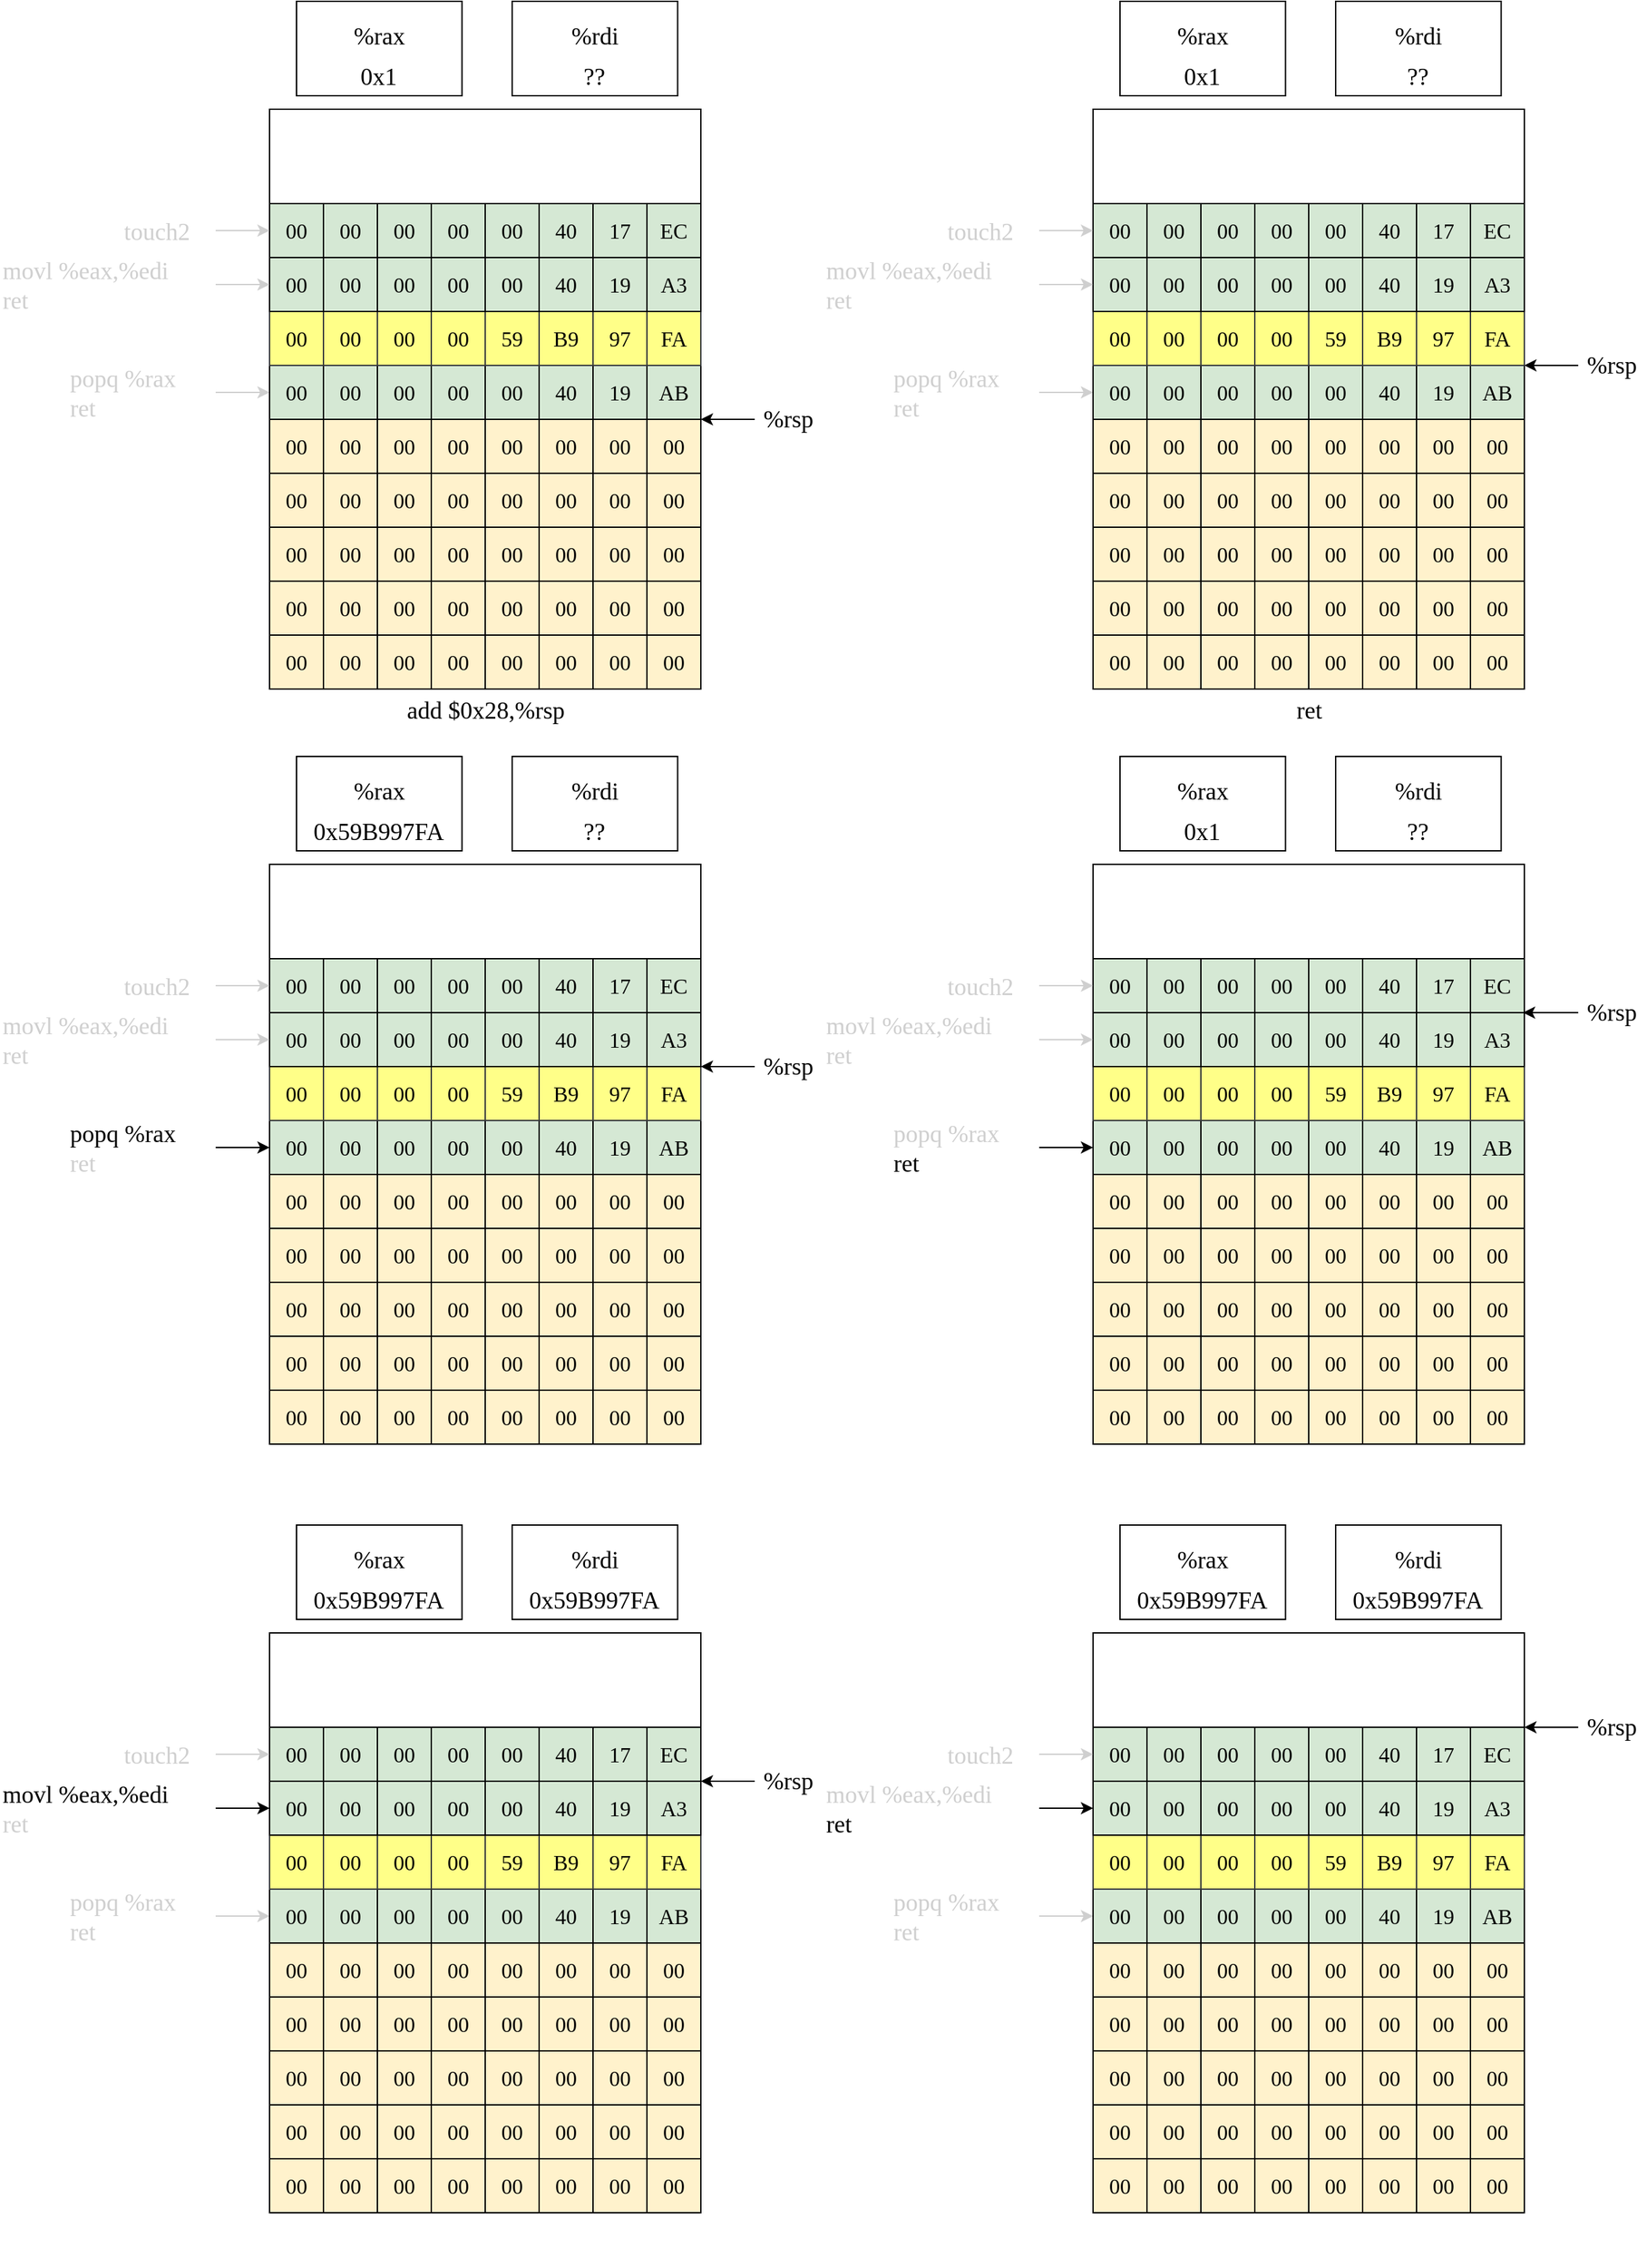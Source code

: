 <mxfile>
    <diagram id="Xdzq0T5rtHVKRT2HmKXS" name="第 1 页">
        <mxGraphModel dx="1812" dy="1318" grid="1" gridSize="10" guides="1" tooltips="1" connect="1" arrows="1" fold="1" page="1" pageScale="1" pageWidth="827" pageHeight="1169" math="0" shadow="0">
            <root>
                <mxCell id="0"/>
                <mxCell id="1" parent="0"/>
                <mxCell id="568" value="" style="group;labelBackgroundColor=none;fontFamily=JetBrains Mono;" parent="1" vertex="1" connectable="0">
                    <mxGeometry x="30" y="200" width="600" height="550" as="geometry"/>
                </mxCell>
                <mxCell id="257" value="" style="group;fontFamily=JetBrains Mono;" parent="568" vertex="1" connectable="0">
                    <mxGeometry width="510" height="550" as="geometry"/>
                </mxCell>
                <mxCell id="2" value="" style="rounded=0;whiteSpace=wrap;html=1;fontFamily=JetBrains Mono;" parent="257" vertex="1">
                    <mxGeometry x="190" y="80" width="320" height="190" as="geometry"/>
                </mxCell>
                <mxCell id="3" value="&lt;div style=&quot;color: rgb(59, 59, 59); background-color: rgb(255, 255, 255); font-size: 16px; line-height: 22px;&quot;&gt;&lt;br&gt;&lt;/div&gt;" style="rounded=0;whiteSpace=wrap;html=1;fontFamily=JetBrains Mono;" parent="257" vertex="1">
                    <mxGeometry x="190" y="270" width="320" height="40" as="geometry"/>
                </mxCell>
                <mxCell id="4" value="" style="rounded=0;whiteSpace=wrap;html=1;fontSize=16;fontFamily=JetBrains Mono;" parent="257" vertex="1">
                    <mxGeometry x="190" y="310" width="320" height="200" as="geometry"/>
                </mxCell>
                <mxCell id="13" style="edgeStyle=none;html=1;exitX=1;exitY=0.5;exitDx=0;exitDy=0;entryX=0;entryY=0.5;entryDx=0;entryDy=0;fontSize=18;strokeColor=#CFCFCF;fontFamily=JetBrains Mono;" parent="257" target="3" edge="1">
                    <mxGeometry relative="1" as="geometry">
                        <mxPoint x="150" y="290" as="sourcePoint"/>
                    </mxGeometry>
                </mxCell>
                <mxCell id="17" value="&lt;span style=&quot;color: rgb(59, 59, 59); font-size: 16px; background-color: rgb(255, 255, 255);&quot;&gt;00&lt;/span&gt;" style="rounded=0;whiteSpace=wrap;html=1;fontSize=18;fontFamily=JetBrains Mono;" parent="257" vertex="1">
                    <mxGeometry x="190" y="270" width="40" height="40" as="geometry"/>
                </mxCell>
                <mxCell id="18" value="&lt;span style=&quot;color: rgb(59, 59, 59); font-size: 16px; background-color: rgb(255, 255, 255);&quot;&gt;00&lt;/span&gt;" style="rounded=0;whiteSpace=wrap;html=1;fontSize=18;fontFamily=JetBrains Mono;" parent="257" vertex="1">
                    <mxGeometry x="230" y="270" width="40" height="40" as="geometry"/>
                </mxCell>
                <mxCell id="19" value="&lt;span style=&quot;font-size: 16px;&quot;&gt;00&lt;/span&gt;" style="rounded=0;whiteSpace=wrap;html=1;fontSize=18;fillColor=#d5e8d4;strokeColor=#000000;fontColor=default;labelBackgroundColor=none;labelBorderColor=none;fontFamily=JetBrains Mono;" parent="257" vertex="1">
                    <mxGeometry x="270" y="270" width="40" height="40" as="geometry"/>
                </mxCell>
                <mxCell id="20" value="&lt;span style=&quot;font-size: 16px;&quot;&gt;00&lt;/span&gt;" style="rounded=0;whiteSpace=wrap;html=1;fontSize=18;fillColor=#d5e8d4;strokeColor=#000000;fontColor=default;labelBackgroundColor=none;labelBorderColor=none;fontFamily=JetBrains Mono;" parent="257" vertex="1">
                    <mxGeometry x="310" y="270" width="40" height="40" as="geometry"/>
                </mxCell>
                <mxCell id="21" value="&lt;font&gt;&lt;span style=&quot;font-size: 16px;&quot;&gt;00&lt;/span&gt;&lt;/font&gt;" style="rounded=0;whiteSpace=wrap;html=1;fontSize=18;fillColor=#d5e8d4;strokeColor=#000000;labelBackgroundColor=none;labelBorderColor=none;fontFamily=JetBrains Mono;" parent="257" vertex="1">
                    <mxGeometry x="350" y="270" width="40" height="40" as="geometry"/>
                </mxCell>
                <mxCell id="22" value="&lt;font&gt;&lt;span style=&quot;font-size: 16px;&quot;&gt;40&lt;/span&gt;&lt;/font&gt;" style="rounded=0;whiteSpace=wrap;html=1;fontSize=18;fillColor=#d5e8d4;strokeColor=#000000;labelBackgroundColor=none;labelBorderColor=none;fontFamily=JetBrains Mono;" parent="257" vertex="1">
                    <mxGeometry x="390" y="270" width="40" height="40" as="geometry"/>
                </mxCell>
                <mxCell id="23" value="&lt;font&gt;&lt;span style=&quot;font-size: 16px;&quot;&gt;19&lt;/span&gt;&lt;/font&gt;" style="rounded=0;whiteSpace=wrap;html=1;fontSize=18;fillColor=#d5e8d4;strokeColor=#000000;labelBackgroundColor=none;labelBorderColor=none;fontFamily=JetBrains Mono;" parent="257" vertex="1">
                    <mxGeometry x="430" y="270" width="40" height="40" as="geometry"/>
                </mxCell>
                <mxCell id="24" value="&lt;span style=&quot;font-size: 16px;&quot;&gt;AB&lt;/span&gt;" style="rounded=0;whiteSpace=wrap;html=1;fontSize=18;fillColor=#d5e8d4;strokeColor=#000000;labelBackgroundColor=none;labelBorderColor=none;fontFamily=JetBrains Mono;" parent="257" vertex="1">
                    <mxGeometry x="470" y="270" width="40" height="40" as="geometry"/>
                </mxCell>
                <mxCell id="25" value="&lt;span style=&quot;font-size: 16px;&quot;&gt;00&lt;/span&gt;" style="rounded=0;whiteSpace=wrap;html=1;fontSize=18;fillColor=#d5e8d4;strokeColor=#000000;fontColor=default;labelBackgroundColor=none;labelBorderColor=none;fontFamily=JetBrains Mono;" parent="257" vertex="1">
                    <mxGeometry x="190" y="270" width="40" height="40" as="geometry"/>
                </mxCell>
                <mxCell id="26" value="&lt;span style=&quot;font-size: 16px;&quot;&gt;00&lt;/span&gt;" style="rounded=0;whiteSpace=wrap;html=1;fontSize=18;fillColor=#d5e8d4;strokeColor=#000000;fontColor=default;labelBackgroundColor=none;labelBorderColor=none;fontFamily=JetBrains Mono;" parent="257" vertex="1">
                    <mxGeometry x="230" y="270" width="40" height="40" as="geometry"/>
                </mxCell>
                <mxCell id="86" value="&lt;span style=&quot;font-size: 16px;&quot;&gt;00&lt;/span&gt;" style="rounded=0;whiteSpace=wrap;html=1;fontSize=18;labelBackgroundColor=none;labelBorderColor=none;fillColor=#fff2cc;strokeColor=#000000;fontFamily=JetBrains Mono;" parent="257" vertex="1">
                    <mxGeometry x="190" y="390" width="40" height="40" as="geometry"/>
                </mxCell>
                <mxCell id="87" value="&lt;span style=&quot;font-size: 16px;&quot;&gt;00&lt;/span&gt;" style="rounded=0;whiteSpace=wrap;html=1;fontSize=18;labelBackgroundColor=none;labelBorderColor=none;fillColor=#fff2cc;strokeColor=#000000;fontFamily=JetBrains Mono;" parent="257" vertex="1">
                    <mxGeometry x="230" y="390" width="40" height="40" as="geometry"/>
                </mxCell>
                <mxCell id="88" value="&lt;span style=&quot;font-size: 16px;&quot;&gt;00&lt;/span&gt;" style="rounded=0;whiteSpace=wrap;html=1;fontSize=18;labelBackgroundColor=none;labelBorderColor=none;fillColor=#fff2cc;strokeColor=#000000;fontFamily=JetBrains Mono;" parent="257" vertex="1">
                    <mxGeometry x="270" y="390" width="40" height="40" as="geometry"/>
                </mxCell>
                <mxCell id="89" value="&lt;span style=&quot;font-size: 16px;&quot;&gt;00&lt;/span&gt;" style="rounded=0;whiteSpace=wrap;html=1;fontSize=18;labelBackgroundColor=none;labelBorderColor=none;fillColor=#fff2cc;strokeColor=#000000;fontFamily=JetBrains Mono;" parent="257" vertex="1">
                    <mxGeometry x="310" y="390" width="40" height="40" as="geometry"/>
                </mxCell>
                <mxCell id="90" value="&lt;span style=&quot;font-size: 16px;&quot;&gt;00&lt;/span&gt;" style="rounded=0;whiteSpace=wrap;html=1;fontSize=18;labelBackgroundColor=none;labelBorderColor=none;fillColor=#fff2cc;strokeColor=#000000;fontFamily=JetBrains Mono;" parent="257" vertex="1">
                    <mxGeometry x="470" y="390" width="40" height="40" as="geometry"/>
                </mxCell>
                <mxCell id="91" value="&lt;span style=&quot;font-size: 16px;&quot;&gt;00&lt;/span&gt;" style="rounded=0;whiteSpace=wrap;html=1;fontSize=18;labelBackgroundColor=none;labelBorderColor=none;fillColor=#fff2cc;strokeColor=#000000;fontFamily=JetBrains Mono;" parent="257" vertex="1">
                    <mxGeometry x="430" y="390" width="40" height="40" as="geometry"/>
                </mxCell>
                <mxCell id="92" value="&lt;span style=&quot;font-size: 16px;&quot;&gt;00&lt;/span&gt;" style="rounded=0;whiteSpace=wrap;html=1;fontSize=18;labelBackgroundColor=none;labelBorderColor=none;fillColor=#fff2cc;strokeColor=#000000;fontFamily=JetBrains Mono;" parent="257" vertex="1">
                    <mxGeometry x="390" y="390" width="40" height="40" as="geometry"/>
                </mxCell>
                <mxCell id="93" value="&lt;span style=&quot;font-size: 16px;&quot;&gt;00&lt;/span&gt;" style="rounded=0;whiteSpace=wrap;html=1;fontSize=18;labelBackgroundColor=none;labelBorderColor=none;fillColor=#fff2cc;strokeColor=#000000;fontFamily=JetBrains Mono;" parent="257" vertex="1">
                    <mxGeometry x="350" y="390" width="40" height="40" as="geometry"/>
                </mxCell>
                <mxCell id="94" value="&lt;span style=&quot;font-size: 16px;&quot;&gt;00&lt;/span&gt;" style="rounded=0;whiteSpace=wrap;html=1;fontSize=18;labelBackgroundColor=none;labelBorderColor=none;fillColor=#fff2cc;strokeColor=#000000;fontFamily=JetBrains Mono;" parent="257" vertex="1">
                    <mxGeometry x="190" y="350" width="40" height="40" as="geometry"/>
                </mxCell>
                <mxCell id="95" value="&lt;span style=&quot;font-size: 16px;&quot;&gt;00&lt;/span&gt;" style="rounded=0;whiteSpace=wrap;html=1;fontSize=18;labelBackgroundColor=none;labelBorderColor=none;fillColor=#fff2cc;strokeColor=#000000;fontFamily=JetBrains Mono;" parent="257" vertex="1">
                    <mxGeometry x="230" y="350" width="40" height="40" as="geometry"/>
                </mxCell>
                <mxCell id="96" value="&lt;span style=&quot;font-size: 16px;&quot;&gt;00&lt;/span&gt;" style="rounded=0;whiteSpace=wrap;html=1;fontSize=18;labelBackgroundColor=none;labelBorderColor=none;fillColor=#fff2cc;strokeColor=#000000;fontFamily=JetBrains Mono;" parent="257" vertex="1">
                    <mxGeometry x="270" y="350" width="40" height="40" as="geometry"/>
                </mxCell>
                <mxCell id="97" value="&lt;span style=&quot;font-size: 16px;&quot;&gt;00&lt;/span&gt;" style="rounded=0;whiteSpace=wrap;html=1;fontSize=18;labelBackgroundColor=none;labelBorderColor=none;fillColor=#fff2cc;strokeColor=#000000;fontFamily=JetBrains Mono;" parent="257" vertex="1">
                    <mxGeometry x="310" y="350" width="40" height="40" as="geometry"/>
                </mxCell>
                <mxCell id="98" value="&lt;span style=&quot;font-size: 16px;&quot;&gt;00&lt;/span&gt;" style="rounded=0;whiteSpace=wrap;html=1;fontSize=18;labelBackgroundColor=none;labelBorderColor=none;fillColor=#fff2cc;strokeColor=#000000;fontFamily=JetBrains Mono;" parent="257" vertex="1">
                    <mxGeometry x="470" y="350" width="40" height="40" as="geometry"/>
                </mxCell>
                <mxCell id="99" value="&lt;span style=&quot;font-size: 16px;&quot;&gt;00&lt;/span&gt;" style="rounded=0;whiteSpace=wrap;html=1;fontSize=18;labelBackgroundColor=none;labelBorderColor=none;fillColor=#fff2cc;strokeColor=#000000;fontFamily=JetBrains Mono;" parent="257" vertex="1">
                    <mxGeometry x="430" y="350" width="40" height="40" as="geometry"/>
                </mxCell>
                <mxCell id="100" value="&lt;span style=&quot;font-size: 16px;&quot;&gt;00&lt;/span&gt;" style="rounded=0;whiteSpace=wrap;html=1;fontSize=18;labelBackgroundColor=none;labelBorderColor=none;fillColor=#fff2cc;strokeColor=#000000;fontFamily=JetBrains Mono;" parent="257" vertex="1">
                    <mxGeometry x="390" y="350" width="40" height="40" as="geometry"/>
                </mxCell>
                <mxCell id="101" value="&lt;span style=&quot;font-size: 16px;&quot;&gt;00&lt;/span&gt;" style="rounded=0;whiteSpace=wrap;html=1;fontSize=18;labelBackgroundColor=none;labelBorderColor=none;fillColor=#fff2cc;strokeColor=#000000;fontFamily=JetBrains Mono;" parent="257" vertex="1">
                    <mxGeometry x="350" y="350" width="40" height="40" as="geometry"/>
                </mxCell>
                <mxCell id="102" value="&lt;span style=&quot;font-size: 16px;&quot;&gt;00&lt;/span&gt;" style="rounded=0;whiteSpace=wrap;html=1;fontSize=18;labelBackgroundColor=none;labelBorderColor=none;fillColor=#fff2cc;strokeColor=#000000;fontFamily=JetBrains Mono;" parent="257" vertex="1">
                    <mxGeometry x="190" y="310" width="40" height="40" as="geometry"/>
                </mxCell>
                <mxCell id="103" value="&lt;span style=&quot;font-size: 16px;&quot;&gt;00&lt;/span&gt;" style="rounded=0;whiteSpace=wrap;html=1;fontSize=18;labelBackgroundColor=none;labelBorderColor=none;fillColor=#fff2cc;strokeColor=#000000;fontFamily=JetBrains Mono;" parent="257" vertex="1">
                    <mxGeometry x="230" y="310" width="40" height="40" as="geometry"/>
                </mxCell>
                <mxCell id="104" value="&lt;span style=&quot;font-size: 16px;&quot;&gt;00&lt;/span&gt;" style="rounded=0;whiteSpace=wrap;html=1;fontSize=18;labelBackgroundColor=none;labelBorderColor=none;fillColor=#fff2cc;strokeColor=#000000;fontFamily=JetBrains Mono;" parent="257" vertex="1">
                    <mxGeometry x="270" y="310" width="40" height="40" as="geometry"/>
                </mxCell>
                <mxCell id="105" value="&lt;span style=&quot;font-size: 16px;&quot;&gt;00&lt;/span&gt;" style="rounded=0;whiteSpace=wrap;html=1;fontSize=18;labelBackgroundColor=none;labelBorderColor=none;fillColor=#fff2cc;strokeColor=#000000;fontFamily=JetBrains Mono;" parent="257" vertex="1">
                    <mxGeometry x="310" y="310" width="40" height="40" as="geometry"/>
                </mxCell>
                <mxCell id="106" value="&lt;span style=&quot;font-size: 16px;&quot;&gt;00&lt;/span&gt;" style="rounded=0;whiteSpace=wrap;html=1;fontSize=18;labelBackgroundColor=none;labelBorderColor=none;fillColor=#fff2cc;strokeColor=#000000;fontFamily=JetBrains Mono;" parent="257" vertex="1">
                    <mxGeometry x="470" y="310" width="40" height="40" as="geometry"/>
                </mxCell>
                <mxCell id="107" value="&lt;span style=&quot;font-size: 16px;&quot;&gt;00&lt;/span&gt;" style="rounded=0;whiteSpace=wrap;html=1;fontSize=18;labelBackgroundColor=none;labelBorderColor=none;fillColor=#fff2cc;strokeColor=#000000;fontFamily=JetBrains Mono;" parent="257" vertex="1">
                    <mxGeometry x="430" y="310" width="40" height="40" as="geometry"/>
                </mxCell>
                <mxCell id="108" value="&lt;span style=&quot;font-size: 16px;&quot;&gt;00&lt;/span&gt;" style="rounded=0;whiteSpace=wrap;html=1;fontSize=18;labelBackgroundColor=none;labelBorderColor=none;fillColor=#fff2cc;strokeColor=#000000;fontFamily=JetBrains Mono;" parent="257" vertex="1">
                    <mxGeometry x="390" y="310" width="40" height="40" as="geometry"/>
                </mxCell>
                <mxCell id="109" value="&lt;span style=&quot;font-size: 16px;&quot;&gt;00&lt;/span&gt;" style="rounded=0;whiteSpace=wrap;html=1;fontSize=18;labelBackgroundColor=none;labelBorderColor=none;fillColor=#fff2cc;strokeColor=#000000;fontFamily=JetBrains Mono;" parent="257" vertex="1">
                    <mxGeometry x="350" y="310" width="40" height="40" as="geometry"/>
                </mxCell>
                <mxCell id="112" value="&lt;font&gt;&lt;span style=&quot;font-size: 16px;&quot;&gt;FA&lt;/span&gt;&lt;/font&gt;" style="rounded=0;whiteSpace=wrap;html=1;fontSize=18;fillColor=#ffff88;strokeColor=#36393d;labelBackgroundColor=none;labelBorderColor=none;fontFamily=JetBrains Mono;" parent="257" vertex="1">
                    <mxGeometry x="470" y="230" width="40" height="40" as="geometry"/>
                </mxCell>
                <mxCell id="113" value="&lt;font&gt;&lt;span style=&quot;font-size: 16px;&quot;&gt;97&lt;/span&gt;&lt;/font&gt;" style="rounded=0;whiteSpace=wrap;html=1;fontSize=18;fillColor=#ffff88;strokeColor=#36393d;labelBackgroundColor=none;labelBorderColor=none;fontFamily=JetBrains Mono;" parent="257" vertex="1">
                    <mxGeometry x="430" y="230" width="40" height="40" as="geometry"/>
                </mxCell>
                <mxCell id="114" value="&lt;font&gt;&lt;span style=&quot;font-size: 16px;&quot;&gt;B9&lt;/span&gt;&lt;/font&gt;" style="rounded=0;whiteSpace=wrap;html=1;fontSize=18;fillColor=#ffff88;strokeColor=#36393d;labelBackgroundColor=none;labelBorderColor=none;fontFamily=JetBrains Mono;" parent="257" vertex="1">
                    <mxGeometry x="390" y="230" width="40" height="40" as="geometry"/>
                </mxCell>
                <mxCell id="115" value="&lt;font&gt;&lt;span style=&quot;font-size: 16px;&quot;&gt;59&lt;/span&gt;&lt;/font&gt;" style="rounded=0;whiteSpace=wrap;html=1;fontSize=18;fillColor=#ffff88;strokeColor=#36393d;labelBackgroundColor=none;labelBorderColor=none;fontFamily=JetBrains Mono;" parent="257" vertex="1">
                    <mxGeometry x="350" y="230" width="40" height="40" as="geometry"/>
                </mxCell>
                <mxCell id="116" value="&lt;font&gt;&lt;span style=&quot;font-size: 16px;&quot;&gt;00&lt;/span&gt;&lt;/font&gt;" style="rounded=0;whiteSpace=wrap;html=1;fontSize=18;fillColor=#ffff88;strokeColor=#36393d;labelBackgroundColor=none;labelBorderColor=none;fontFamily=JetBrains Mono;" parent="257" vertex="1">
                    <mxGeometry x="310" y="230" width="40" height="40" as="geometry"/>
                </mxCell>
                <mxCell id="117" value="&lt;font&gt;&lt;span style=&quot;font-size: 16px;&quot;&gt;00&lt;/span&gt;&lt;/font&gt;" style="rounded=0;whiteSpace=wrap;html=1;fontSize=18;fillColor=#ffff88;strokeColor=#36393d;labelBackgroundColor=none;labelBorderColor=none;fontFamily=JetBrains Mono;" parent="257" vertex="1">
                    <mxGeometry x="270" y="230" width="40" height="40" as="geometry"/>
                </mxCell>
                <mxCell id="118" value="&lt;font&gt;&lt;span style=&quot;font-size: 16px;&quot;&gt;00&lt;/span&gt;&lt;/font&gt;" style="rounded=0;whiteSpace=wrap;html=1;fontSize=18;fillColor=#ffff88;strokeColor=#36393d;labelBackgroundColor=none;labelBorderColor=none;fontFamily=JetBrains Mono;" parent="257" vertex="1">
                    <mxGeometry x="230" y="230" width="40" height="40" as="geometry"/>
                </mxCell>
                <mxCell id="120" value="&lt;font&gt;&lt;span style=&quot;font-size: 16px;&quot;&gt;00&lt;/span&gt;&lt;/font&gt;" style="rounded=0;whiteSpace=wrap;html=1;fontSize=18;fillColor=#ffff88;strokeColor=#36393d;labelBackgroundColor=none;labelBorderColor=none;fontFamily=JetBrains Mono;" parent="257" vertex="1">
                    <mxGeometry x="190" y="230" width="40" height="40" as="geometry"/>
                </mxCell>
                <mxCell id="123" value="&lt;span style=&quot;font-size: 16px;&quot;&gt;00&lt;/span&gt;" style="rounded=0;whiteSpace=wrap;html=1;fontSize=18;labelBackgroundColor=none;labelBorderColor=none;fillColor=#fff2cc;strokeColor=#000000;fontFamily=JetBrains Mono;" parent="257" vertex="1">
                    <mxGeometry x="190" y="430" width="40" height="40" as="geometry"/>
                </mxCell>
                <mxCell id="124" value="&lt;span style=&quot;font-size: 16px;&quot;&gt;00&lt;/span&gt;" style="rounded=0;whiteSpace=wrap;html=1;fontSize=18;labelBackgroundColor=none;labelBorderColor=none;fillColor=#fff2cc;strokeColor=#000000;fontFamily=JetBrains Mono;" parent="257" vertex="1">
                    <mxGeometry x="230" y="430" width="40" height="40" as="geometry"/>
                </mxCell>
                <mxCell id="125" value="&lt;span style=&quot;font-size: 16px;&quot;&gt;00&lt;/span&gt;" style="rounded=0;whiteSpace=wrap;html=1;fontSize=18;labelBackgroundColor=none;labelBorderColor=none;fillColor=#fff2cc;strokeColor=#000000;fontFamily=JetBrains Mono;" parent="257" vertex="1">
                    <mxGeometry x="270" y="430" width="40" height="40" as="geometry"/>
                </mxCell>
                <mxCell id="126" value="&lt;span style=&quot;font-size: 16px;&quot;&gt;00&lt;/span&gt;" style="rounded=0;whiteSpace=wrap;html=1;fontSize=18;labelBackgroundColor=none;labelBorderColor=none;fillColor=#fff2cc;strokeColor=#000000;fontFamily=JetBrains Mono;" parent="257" vertex="1">
                    <mxGeometry x="310" y="430" width="40" height="40" as="geometry"/>
                </mxCell>
                <mxCell id="127" value="&lt;span style=&quot;font-size: 16px;&quot;&gt;00&lt;/span&gt;" style="rounded=0;whiteSpace=wrap;html=1;fontSize=18;labelBackgroundColor=none;labelBorderColor=none;fillColor=#fff2cc;strokeColor=#000000;fontFamily=JetBrains Mono;" parent="257" vertex="1">
                    <mxGeometry x="350" y="430" width="40" height="40" as="geometry"/>
                </mxCell>
                <mxCell id="128" value="&lt;span style=&quot;font-size: 16px;&quot;&gt;00&lt;/span&gt;" style="rounded=0;whiteSpace=wrap;html=1;fontSize=18;labelBackgroundColor=none;labelBorderColor=none;fillColor=#fff2cc;strokeColor=#000000;fontFamily=JetBrains Mono;" parent="257" vertex="1">
                    <mxGeometry x="390" y="430" width="40" height="40" as="geometry"/>
                </mxCell>
                <mxCell id="129" value="&lt;span style=&quot;font-size: 16px;&quot;&gt;00&lt;/span&gt;" style="rounded=0;whiteSpace=wrap;html=1;fontSize=18;labelBackgroundColor=none;labelBorderColor=none;fillColor=#fff2cc;strokeColor=#000000;fontFamily=JetBrains Mono;" parent="257" vertex="1">
                    <mxGeometry x="430" y="430" width="40" height="40" as="geometry"/>
                </mxCell>
                <mxCell id="130" value="&lt;span style=&quot;font-size: 16px;&quot;&gt;00&lt;/span&gt;" style="rounded=0;whiteSpace=wrap;html=1;fontSize=18;labelBackgroundColor=none;labelBorderColor=none;fillColor=#fff2cc;strokeColor=#000000;fontFamily=JetBrains Mono;" parent="257" vertex="1">
                    <mxGeometry x="470" y="430" width="40" height="40" as="geometry"/>
                </mxCell>
                <mxCell id="131" value="&lt;span style=&quot;font-size: 16px;&quot;&gt;00&lt;/span&gt;" style="rounded=0;whiteSpace=wrap;html=1;fontSize=18;labelBackgroundColor=none;labelBorderColor=none;fillColor=#fff2cc;strokeColor=#000000;fontFamily=JetBrains Mono;" parent="257" vertex="1">
                    <mxGeometry x="190" y="470" width="40" height="40" as="geometry"/>
                </mxCell>
                <mxCell id="132" value="&lt;span style=&quot;font-size: 16px;&quot;&gt;00&lt;/span&gt;" style="rounded=0;whiteSpace=wrap;html=1;fontSize=18;labelBackgroundColor=none;labelBorderColor=none;fillColor=#fff2cc;strokeColor=#000000;fontFamily=JetBrains Mono;" parent="257" vertex="1">
                    <mxGeometry x="230" y="470" width="40" height="40" as="geometry"/>
                </mxCell>
                <mxCell id="133" value="&lt;span style=&quot;font-size: 16px;&quot;&gt;00&lt;/span&gt;" style="rounded=0;whiteSpace=wrap;html=1;fontSize=18;labelBackgroundColor=none;labelBorderColor=none;fillColor=#fff2cc;strokeColor=#000000;fontFamily=JetBrains Mono;" parent="257" vertex="1">
                    <mxGeometry x="270" y="470" width="40" height="40" as="geometry"/>
                </mxCell>
                <mxCell id="134" value="&lt;span style=&quot;font-size: 16px;&quot;&gt;00&lt;/span&gt;" style="rounded=0;whiteSpace=wrap;html=1;fontSize=18;labelBackgroundColor=none;labelBorderColor=none;fillColor=#fff2cc;strokeColor=#000000;fontFamily=JetBrains Mono;" parent="257" vertex="1">
                    <mxGeometry x="310" y="470" width="40" height="40" as="geometry"/>
                </mxCell>
                <mxCell id="135" value="&lt;span style=&quot;font-size: 16px;&quot;&gt;00&lt;/span&gt;" style="rounded=0;whiteSpace=wrap;html=1;fontSize=18;labelBackgroundColor=none;labelBorderColor=none;fillColor=#fff2cc;strokeColor=#000000;fontFamily=JetBrains Mono;" parent="257" vertex="1">
                    <mxGeometry x="350" y="470" width="40" height="40" as="geometry"/>
                </mxCell>
                <mxCell id="136" value="&lt;span style=&quot;font-size: 16px;&quot;&gt;00&lt;/span&gt;" style="rounded=0;whiteSpace=wrap;html=1;fontSize=18;labelBackgroundColor=none;labelBorderColor=none;fillColor=#fff2cc;strokeColor=#000000;fontFamily=JetBrains Mono;" parent="257" vertex="1">
                    <mxGeometry x="390" y="470" width="40" height="40" as="geometry"/>
                </mxCell>
                <mxCell id="137" value="&lt;span style=&quot;font-size: 16px;&quot;&gt;00&lt;/span&gt;" style="rounded=0;whiteSpace=wrap;html=1;fontSize=18;labelBackgroundColor=none;labelBorderColor=none;fillColor=#fff2cc;strokeColor=#000000;fontFamily=JetBrains Mono;" parent="257" vertex="1">
                    <mxGeometry x="430" y="470" width="40" height="40" as="geometry"/>
                </mxCell>
                <mxCell id="138" value="&lt;span style=&quot;font-size: 16px;&quot;&gt;00&lt;/span&gt;" style="rounded=0;whiteSpace=wrap;html=1;fontSize=18;labelBackgroundColor=none;labelBorderColor=none;fillColor=#fff2cc;strokeColor=#000000;fontFamily=JetBrains Mono;" parent="257" vertex="1">
                    <mxGeometry x="470" y="470" width="40" height="40" as="geometry"/>
                </mxCell>
                <mxCell id="139" value="&lt;span style=&quot;font-size: 16px;&quot;&gt;A3&lt;/span&gt;" style="rounded=0;whiteSpace=wrap;html=1;fontSize=18;fillColor=#d5e8d4;strokeColor=#000000;labelBackgroundColor=none;labelBorderColor=none;fontFamily=JetBrains Mono;" parent="257" vertex="1">
                    <mxGeometry x="470" y="190" width="40" height="40" as="geometry"/>
                </mxCell>
                <mxCell id="140" value="&lt;font&gt;&lt;span style=&quot;font-size: 16px;&quot;&gt;19&lt;/span&gt;&lt;/font&gt;" style="rounded=0;whiteSpace=wrap;html=1;fontSize=18;fillColor=#d5e8d4;strokeColor=#000000;labelBackgroundColor=none;labelBorderColor=none;fontFamily=JetBrains Mono;" parent="257" vertex="1">
                    <mxGeometry x="430" y="190" width="40" height="40" as="geometry"/>
                </mxCell>
                <mxCell id="141" value="&lt;font&gt;&lt;span style=&quot;font-size: 16px;&quot;&gt;40&lt;/span&gt;&lt;/font&gt;" style="rounded=0;whiteSpace=wrap;html=1;fontSize=18;fillColor=#d5e8d4;strokeColor=#000000;labelBackgroundColor=none;labelBorderColor=none;fontFamily=JetBrains Mono;" parent="257" vertex="1">
                    <mxGeometry x="390" y="190" width="40" height="40" as="geometry"/>
                </mxCell>
                <mxCell id="142" value="&lt;font&gt;&lt;span style=&quot;font-size: 16px;&quot;&gt;00&lt;/span&gt;&lt;/font&gt;" style="rounded=0;whiteSpace=wrap;html=1;fontSize=18;fillColor=#d5e8d4;strokeColor=#000000;labelBackgroundColor=none;labelBorderColor=none;fontFamily=JetBrains Mono;" parent="257" vertex="1">
                    <mxGeometry x="350" y="190" width="40" height="40" as="geometry"/>
                </mxCell>
                <mxCell id="143" value="&lt;span style=&quot;font-size: 16px;&quot;&gt;00&lt;/span&gt;" style="rounded=0;whiteSpace=wrap;html=1;fontSize=18;fillColor=#d5e8d4;strokeColor=#000000;fontColor=default;labelBackgroundColor=none;labelBorderColor=none;fontFamily=JetBrains Mono;" parent="257" vertex="1">
                    <mxGeometry x="310" y="190" width="40" height="40" as="geometry"/>
                </mxCell>
                <mxCell id="144" value="&lt;span style=&quot;font-size: 16px;&quot;&gt;00&lt;/span&gt;" style="rounded=0;whiteSpace=wrap;html=1;fontSize=18;fillColor=#d5e8d4;strokeColor=#000000;fontColor=default;labelBackgroundColor=none;labelBorderColor=none;fontFamily=JetBrains Mono;" parent="257" vertex="1">
                    <mxGeometry x="270" y="190" width="40" height="40" as="geometry"/>
                </mxCell>
                <mxCell id="145" value="&lt;span style=&quot;font-size: 16px;&quot;&gt;00&lt;/span&gt;" style="rounded=0;whiteSpace=wrap;html=1;fontSize=18;fillColor=#d5e8d4;strokeColor=#000000;fontColor=default;labelBackgroundColor=none;labelBorderColor=none;fontFamily=JetBrains Mono;" parent="257" vertex="1">
                    <mxGeometry x="230" y="190" width="40" height="40" as="geometry"/>
                </mxCell>
                <mxCell id="146" value="&lt;span style=&quot;font-size: 16px;&quot;&gt;00&lt;/span&gt;" style="rounded=0;whiteSpace=wrap;html=1;fontSize=18;fillColor=#d5e8d4;strokeColor=#000000;fontColor=default;labelBackgroundColor=none;labelBorderColor=none;fontFamily=JetBrains Mono;" parent="257" vertex="1">
                    <mxGeometry x="190" y="190" width="40" height="40" as="geometry"/>
                </mxCell>
                <mxCell id="221" value="&lt;span style=&quot;font-size: 16px;&quot;&gt;00&lt;/span&gt;" style="rounded=0;whiteSpace=wrap;html=1;fontSize=18;fillColor=#d5e8d4;strokeColor=#000000;fontColor=default;labelBackgroundColor=none;labelBorderColor=none;fontFamily=JetBrains Mono;" parent="257" vertex="1">
                    <mxGeometry x="190" y="190" width="40" height="40" as="geometry"/>
                </mxCell>
                <mxCell id="222" value="&lt;span style=&quot;font-size: 16px;&quot;&gt;00&lt;/span&gt;" style="rounded=0;whiteSpace=wrap;html=1;fontSize=18;fillColor=#d5e8d4;strokeColor=#000000;fontColor=default;labelBackgroundColor=none;labelBorderColor=none;fontFamily=JetBrains Mono;" parent="257" vertex="1">
                    <mxGeometry x="230" y="190" width="40" height="40" as="geometry"/>
                </mxCell>
                <mxCell id="223" value="&lt;span style=&quot;font-size: 16px;&quot;&gt;00&lt;/span&gt;" style="rounded=0;whiteSpace=wrap;html=1;fontSize=18;fillColor=#d5e8d4;strokeColor=#000000;fontColor=default;labelBackgroundColor=none;labelBorderColor=none;fontFamily=JetBrains Mono;" parent="257" vertex="1">
                    <mxGeometry x="270" y="190" width="40" height="40" as="geometry"/>
                </mxCell>
                <mxCell id="224" value="&lt;span style=&quot;font-size: 16px;&quot;&gt;00&lt;/span&gt;" style="rounded=0;whiteSpace=wrap;html=1;fontSize=18;fillColor=#d5e8d4;strokeColor=#000000;fontColor=default;labelBackgroundColor=none;labelBorderColor=none;fontFamily=JetBrains Mono;" parent="257" vertex="1">
                    <mxGeometry x="310" y="190" width="40" height="40" as="geometry"/>
                </mxCell>
                <mxCell id="225" value="&lt;font&gt;&lt;span style=&quot;font-size: 16px;&quot;&gt;00&lt;/span&gt;&lt;/font&gt;" style="rounded=0;whiteSpace=wrap;html=1;fontSize=18;fillColor=#d5e8d4;strokeColor=#000000;labelBackgroundColor=none;labelBorderColor=none;fontFamily=JetBrains Mono;" parent="257" vertex="1">
                    <mxGeometry x="350" y="190" width="40" height="40" as="geometry"/>
                </mxCell>
                <mxCell id="226" value="&lt;span style=&quot;font-size: 16px;&quot;&gt;00&lt;/span&gt;" style="rounded=0;whiteSpace=wrap;html=1;fontSize=18;fillColor=#d5e8d4;strokeColor=#000000;fontColor=default;labelBackgroundColor=none;labelBorderColor=none;fontFamily=JetBrains Mono;" parent="257" vertex="1">
                    <mxGeometry x="190" y="150" width="40" height="40" as="geometry"/>
                </mxCell>
                <mxCell id="227" value="&lt;span style=&quot;font-size: 16px;&quot;&gt;00&lt;/span&gt;" style="rounded=0;whiteSpace=wrap;html=1;fontSize=18;fillColor=#d5e8d4;strokeColor=#000000;fontColor=default;labelBackgroundColor=none;labelBorderColor=none;fontFamily=JetBrains Mono;" parent="257" vertex="1">
                    <mxGeometry x="230" y="150" width="40" height="40" as="geometry"/>
                </mxCell>
                <mxCell id="228" value="&lt;span style=&quot;font-size: 16px;&quot;&gt;00&lt;/span&gt;" style="rounded=0;whiteSpace=wrap;html=1;fontSize=18;fillColor=#d5e8d4;strokeColor=#000000;fontColor=default;labelBackgroundColor=none;labelBorderColor=none;fontFamily=JetBrains Mono;" parent="257" vertex="1">
                    <mxGeometry x="270" y="150" width="40" height="40" as="geometry"/>
                </mxCell>
                <mxCell id="229" value="&lt;span style=&quot;font-size: 16px;&quot;&gt;00&lt;/span&gt;" style="rounded=0;whiteSpace=wrap;html=1;fontSize=18;fillColor=#d5e8d4;strokeColor=#000000;fontColor=default;labelBackgroundColor=none;labelBorderColor=none;fontFamily=JetBrains Mono;" parent="257" vertex="1">
                    <mxGeometry x="310" y="150" width="40" height="40" as="geometry"/>
                </mxCell>
                <mxCell id="230" value="&lt;font&gt;&lt;span style=&quot;font-size: 16px;&quot;&gt;00&lt;/span&gt;&lt;/font&gt;" style="rounded=0;whiteSpace=wrap;html=1;fontSize=18;fillColor=#d5e8d4;strokeColor=#000000;labelBackgroundColor=none;labelBorderColor=none;fontFamily=JetBrains Mono;" parent="257" vertex="1">
                    <mxGeometry x="350" y="150" width="40" height="40" as="geometry"/>
                </mxCell>
                <mxCell id="231" value="&lt;font&gt;&lt;span style=&quot;font-size: 16px;&quot;&gt;40&lt;/span&gt;&lt;/font&gt;" style="rounded=0;whiteSpace=wrap;html=1;fontSize=18;fillColor=#d5e8d4;strokeColor=#000000;labelBackgroundColor=none;labelBorderColor=none;fontFamily=JetBrains Mono;" parent="257" vertex="1">
                    <mxGeometry x="390" y="150" width="40" height="40" as="geometry"/>
                </mxCell>
                <mxCell id="232" value="&lt;font&gt;&lt;span style=&quot;font-size: 16px;&quot;&gt;17&lt;/span&gt;&lt;/font&gt;" style="rounded=0;whiteSpace=wrap;html=1;fontSize=18;fillColor=#d5e8d4;strokeColor=#000000;labelBackgroundColor=none;labelBorderColor=none;fontFamily=JetBrains Mono;" parent="257" vertex="1">
                    <mxGeometry x="430" y="150" width="40" height="40" as="geometry"/>
                </mxCell>
                <mxCell id="233" value="&lt;span style=&quot;font-size: 16px;&quot;&gt;EC&lt;/span&gt;" style="rounded=0;whiteSpace=wrap;html=1;fontSize=18;fillColor=#d5e8d4;strokeColor=#000000;labelBackgroundColor=none;labelBorderColor=none;fontFamily=JetBrains Mono;" parent="257" vertex="1">
                    <mxGeometry x="470" y="150" width="40" height="40" as="geometry"/>
                </mxCell>
                <mxCell id="237" style="edgeStyle=none;html=1;exitX=1;exitY=0.5;exitDx=0;exitDy=0;entryX=0;entryY=0.5;entryDx=0;entryDy=0;fontSize=18;strokeColor=#CFCFCF;fontFamily=JetBrains Mono;" parent="257" source="234" target="221" edge="1">
                    <mxGeometry relative="1" as="geometry"/>
                </mxCell>
                <mxCell id="234" value="&lt;div style=&quot;font-size: 18px; line-height: 22px;&quot;&gt;&lt;span style=&quot;font-size: 18px;&quot;&gt;movl %eax,%edi&lt;/span&gt;&lt;/div&gt;&lt;div style=&quot;font-size: 18px; line-height: 22px;&quot;&gt;&lt;span style=&quot;font-size: 18px;&quot;&gt;ret&lt;/span&gt;&lt;/div&gt;" style="text;html=1;strokeColor=none;fillColor=none;align=left;verticalAlign=middle;whiteSpace=wrap;rounded=0;fontFamily=JetBrains Mono;fontSize=18;fontColor=#CFCFCF;labelBackgroundColor=none;" parent="257" vertex="1">
                    <mxGeometry x="-10" y="195" width="160" height="30" as="geometry"/>
                </mxCell>
                <mxCell id="235" value="&lt;div style=&quot;border-color: var(--border-color); font-size: 18px; line-height: 22px;&quot;&gt;&lt;font style=&quot;font-size: 18px;&quot;&gt;popq %rax&lt;/font&gt;&lt;/div&gt;&lt;div style=&quot;border-color: var(--border-color); font-size: 18px; line-height: 22px;&quot;&gt;&lt;span style=&quot;border-color: var(--border-color); font-size: 18px;&quot;&gt;ret&lt;/span&gt;&lt;/div&gt;" style="text;html=1;strokeColor=none;fillColor=none;align=left;verticalAlign=middle;whiteSpace=wrap;rounded=0;fontFamily=JetBrains Mono;fontSize=18;fontColor=#CFCFCF;labelBackgroundColor=none;" parent="257" vertex="1">
                    <mxGeometry x="40" y="275" width="105" height="30" as="geometry"/>
                </mxCell>
                <mxCell id="239" style="edgeStyle=none;html=1;exitX=1;exitY=0.5;exitDx=0;exitDy=0;fontSize=18;fontColor=#000000;strokeColor=#CFCFCF;fontFamily=JetBrains Mono;" parent="257" source="238" target="226" edge="1">
                    <mxGeometry relative="1" as="geometry"/>
                </mxCell>
                <mxCell id="238" value="&lt;div style=&quot;font-size: 18px; line-height: 22px;&quot;&gt;touch2&lt;/div&gt;" style="text;html=1;strokeColor=none;fillColor=none;align=left;verticalAlign=middle;whiteSpace=wrap;rounded=0;fontFamily=JetBrains Mono;fontSize=18;fontColor=#CFCFCF;labelBackgroundColor=none;" parent="257" vertex="1">
                    <mxGeometry x="80" y="155" width="70" height="30" as="geometry"/>
                </mxCell>
                <mxCell id="241" value="&lt;div style=&quot;font-size: 18px; line-height: 22px;&quot;&gt;add $0x28,%rsp&lt;/div&gt;" style="text;html=1;strokeColor=none;fillColor=none;align=center;verticalAlign=middle;whiteSpace=wrap;rounded=0;fontFamily=JetBrains Mono;fontSize=18;fontColor=#000000;labelBackgroundColor=none;" parent="257" vertex="1">
                    <mxGeometry x="267.5" y="510" width="165" height="30" as="geometry"/>
                </mxCell>
                <mxCell id="247" value="" style="group;fontFamily=JetBrains Mono;" parent="257" vertex="1" connectable="0">
                    <mxGeometry x="210" width="130" height="70" as="geometry"/>
                </mxCell>
                <mxCell id="246" value="" style="rounded=0;whiteSpace=wrap;html=1;fontSize=18;fontColor=#000000;fillColor=none;fontFamily=JetBrains Mono;" parent="247" vertex="1">
                    <mxGeometry width="122.778" height="70" as="geometry"/>
                </mxCell>
                <mxCell id="242" value="&lt;div style=&quot;font-size: 18px; line-height: 22px;&quot;&gt;%rax&lt;/div&gt;" style="text;html=1;strokeColor=none;fillColor=none;align=center;verticalAlign=middle;whiteSpace=wrap;rounded=0;fontFamily=JetBrains Mono;fontSize=18;fontColor=#000000;labelBackgroundColor=none;" parent="247" vertex="1">
                    <mxGeometry x="10.833" y="10" width="101.111" height="30" as="geometry"/>
                </mxCell>
                <mxCell id="244" value="&lt;div style=&quot;font-size: 18px; line-height: 22px;&quot;&gt;0x1&lt;/div&gt;" style="text;html=1;strokeColor=none;fillColor=none;align=center;verticalAlign=middle;whiteSpace=wrap;rounded=0;fontFamily=JetBrains Mono;fontSize=18;fontColor=#000000;labelBackgroundColor=none;" parent="247" vertex="1">
                    <mxGeometry x="1.39" y="40" width="120" height="30" as="geometry"/>
                </mxCell>
                <mxCell id="563" value="" style="group;fontFamily=JetBrains Mono;" parent="257" vertex="1" connectable="0">
                    <mxGeometry x="370" width="130" height="70" as="geometry"/>
                </mxCell>
                <mxCell id="564" value="" style="rounded=0;whiteSpace=wrap;html=1;fontSize=18;fontColor=#000000;fillColor=none;fontFamily=JetBrains Mono;" parent="563" vertex="1">
                    <mxGeometry width="122.778" height="70" as="geometry"/>
                </mxCell>
                <mxCell id="565" value="&lt;div style=&quot;font-size: 18px; line-height: 22px;&quot;&gt;%rdi&lt;/div&gt;" style="text;html=1;strokeColor=none;fillColor=none;align=center;verticalAlign=middle;whiteSpace=wrap;rounded=0;fontFamily=JetBrains Mono;fontSize=18;fontColor=#000000;labelBackgroundColor=none;" parent="563" vertex="1">
                    <mxGeometry x="10.833" y="10" width="101.111" height="30" as="geometry"/>
                </mxCell>
                <mxCell id="566" value="&lt;div style=&quot;font-size: 18px; line-height: 22px;&quot;&gt;??&lt;/div&gt;" style="text;html=1;strokeColor=none;fillColor=none;align=center;verticalAlign=middle;whiteSpace=wrap;rounded=0;fontFamily=JetBrains Mono;fontSize=18;fontColor=#000000;labelBackgroundColor=none;" parent="563" vertex="1">
                    <mxGeometry x="1.39" y="40" width="120" height="30" as="geometry"/>
                </mxCell>
                <mxCell id="16" style="edgeStyle=none;html=1;exitX=0;exitY=0.5;exitDx=0;exitDy=0;fontSize=18;fontFamily=JetBrains Mono;" parent="568" source="15" edge="1">
                    <mxGeometry relative="1" as="geometry">
                        <mxPoint x="510" y="310" as="targetPoint"/>
                    </mxGeometry>
                </mxCell>
                <mxCell id="15" value="&lt;font&gt;%rsp&lt;br&gt;&lt;/font&gt;" style="text;html=1;strokeColor=none;fillColor=none;align=center;verticalAlign=middle;whiteSpace=wrap;rounded=0;fontSize=18;labelBackgroundColor=none;fontFamily=JetBrains Mono;" parent="568" vertex="1">
                    <mxGeometry x="550" y="290" width="50" height="40" as="geometry"/>
                </mxCell>
                <mxCell id="670" value="" style="group;labelBackgroundColor=none;fontFamily=JetBrains Mono;" parent="1" vertex="1" connectable="0">
                    <mxGeometry x="641" y="200" width="600" height="550" as="geometry"/>
                </mxCell>
                <mxCell id="671" value="" style="group;fontFamily=JetBrains Mono;" parent="670" vertex="1" connectable="0">
                    <mxGeometry width="510" height="550" as="geometry"/>
                </mxCell>
                <mxCell id="672" value="" style="rounded=0;whiteSpace=wrap;html=1;fontFamily=JetBrains Mono;" parent="671" vertex="1">
                    <mxGeometry x="190" y="80" width="320" height="190" as="geometry"/>
                </mxCell>
                <mxCell id="673" value="&lt;div style=&quot;color: rgb(59, 59, 59); background-color: rgb(255, 255, 255); font-size: 16px; line-height: 22px;&quot;&gt;&lt;br&gt;&lt;/div&gt;" style="rounded=0;whiteSpace=wrap;html=1;fontFamily=JetBrains Mono;" parent="671" vertex="1">
                    <mxGeometry x="190" y="270" width="320" height="40" as="geometry"/>
                </mxCell>
                <mxCell id="674" value="" style="rounded=0;whiteSpace=wrap;html=1;fontSize=16;fontFamily=JetBrains Mono;" parent="671" vertex="1">
                    <mxGeometry x="190" y="310" width="320" height="200" as="geometry"/>
                </mxCell>
                <mxCell id="675" style="edgeStyle=none;html=1;exitX=1;exitY=0.5;exitDx=0;exitDy=0;entryX=0;entryY=0.5;entryDx=0;entryDy=0;fontSize=18;strokeColor=#CFCFCF;fontFamily=JetBrains Mono;" parent="671" target="673" edge="1">
                    <mxGeometry relative="1" as="geometry">
                        <mxPoint x="150" y="290" as="sourcePoint"/>
                    </mxGeometry>
                </mxCell>
                <mxCell id="676" value="&lt;span style=&quot;color: rgb(59, 59, 59); font-size: 16px; background-color: rgb(255, 255, 255);&quot;&gt;00&lt;/span&gt;" style="rounded=0;whiteSpace=wrap;html=1;fontSize=18;fontFamily=JetBrains Mono;" parent="671" vertex="1">
                    <mxGeometry x="190" y="270" width="40" height="40" as="geometry"/>
                </mxCell>
                <mxCell id="677" value="&lt;span style=&quot;color: rgb(59, 59, 59); font-size: 16px; background-color: rgb(255, 255, 255);&quot;&gt;00&lt;/span&gt;" style="rounded=0;whiteSpace=wrap;html=1;fontSize=18;fontFamily=JetBrains Mono;" parent="671" vertex="1">
                    <mxGeometry x="230" y="270" width="40" height="40" as="geometry"/>
                </mxCell>
                <mxCell id="678" value="&lt;span style=&quot;font-size: 16px;&quot;&gt;00&lt;/span&gt;" style="rounded=0;whiteSpace=wrap;html=1;fontSize=18;fillColor=#d5e8d4;strokeColor=#000000;fontColor=default;labelBackgroundColor=none;labelBorderColor=none;fontFamily=JetBrains Mono;" parent="671" vertex="1">
                    <mxGeometry x="270" y="270" width="40" height="40" as="geometry"/>
                </mxCell>
                <mxCell id="679" value="&lt;span style=&quot;font-size: 16px;&quot;&gt;00&lt;/span&gt;" style="rounded=0;whiteSpace=wrap;html=1;fontSize=18;fillColor=#d5e8d4;strokeColor=#000000;fontColor=default;labelBackgroundColor=none;labelBorderColor=none;fontFamily=JetBrains Mono;" parent="671" vertex="1">
                    <mxGeometry x="310" y="270" width="40" height="40" as="geometry"/>
                </mxCell>
                <mxCell id="680" value="&lt;font&gt;&lt;span style=&quot;font-size: 16px;&quot;&gt;00&lt;/span&gt;&lt;/font&gt;" style="rounded=0;whiteSpace=wrap;html=1;fontSize=18;fillColor=#d5e8d4;strokeColor=#000000;labelBackgroundColor=none;labelBorderColor=none;fontFamily=JetBrains Mono;" parent="671" vertex="1">
                    <mxGeometry x="350" y="270" width="40" height="40" as="geometry"/>
                </mxCell>
                <mxCell id="681" value="&lt;font&gt;&lt;span style=&quot;font-size: 16px;&quot;&gt;40&lt;/span&gt;&lt;/font&gt;" style="rounded=0;whiteSpace=wrap;html=1;fontSize=18;fillColor=#d5e8d4;strokeColor=#000000;labelBackgroundColor=none;labelBorderColor=none;fontFamily=JetBrains Mono;" parent="671" vertex="1">
                    <mxGeometry x="390" y="270" width="40" height="40" as="geometry"/>
                </mxCell>
                <mxCell id="682" value="&lt;font&gt;&lt;span style=&quot;font-size: 16px;&quot;&gt;19&lt;/span&gt;&lt;/font&gt;" style="rounded=0;whiteSpace=wrap;html=1;fontSize=18;fillColor=#d5e8d4;strokeColor=#000000;labelBackgroundColor=none;labelBorderColor=none;fontFamily=JetBrains Mono;" parent="671" vertex="1">
                    <mxGeometry x="430" y="270" width="40" height="40" as="geometry"/>
                </mxCell>
                <mxCell id="683" value="&lt;span style=&quot;font-size: 16px;&quot;&gt;AB&lt;/span&gt;" style="rounded=0;whiteSpace=wrap;html=1;fontSize=18;fillColor=#d5e8d4;strokeColor=#000000;labelBackgroundColor=none;labelBorderColor=none;fontFamily=JetBrains Mono;" parent="671" vertex="1">
                    <mxGeometry x="470" y="270" width="40" height="40" as="geometry"/>
                </mxCell>
                <mxCell id="684" value="&lt;span style=&quot;font-size: 16px;&quot;&gt;00&lt;/span&gt;" style="rounded=0;whiteSpace=wrap;html=1;fontSize=18;fillColor=#d5e8d4;strokeColor=#000000;fontColor=default;labelBackgroundColor=none;labelBorderColor=none;fontFamily=JetBrains Mono;" parent="671" vertex="1">
                    <mxGeometry x="190" y="270" width="40" height="40" as="geometry"/>
                </mxCell>
                <mxCell id="685" value="&lt;span style=&quot;font-size: 16px;&quot;&gt;00&lt;/span&gt;" style="rounded=0;whiteSpace=wrap;html=1;fontSize=18;fillColor=#d5e8d4;strokeColor=#000000;fontColor=default;labelBackgroundColor=none;labelBorderColor=none;fontFamily=JetBrains Mono;" parent="671" vertex="1">
                    <mxGeometry x="230" y="270" width="40" height="40" as="geometry"/>
                </mxCell>
                <mxCell id="686" value="&lt;span style=&quot;font-size: 16px;&quot;&gt;00&lt;/span&gt;" style="rounded=0;whiteSpace=wrap;html=1;fontSize=18;labelBackgroundColor=none;labelBorderColor=none;fillColor=#fff2cc;strokeColor=#000000;fontFamily=JetBrains Mono;" parent="671" vertex="1">
                    <mxGeometry x="190" y="390" width="40" height="40" as="geometry"/>
                </mxCell>
                <mxCell id="687" value="&lt;span style=&quot;font-size: 16px;&quot;&gt;00&lt;/span&gt;" style="rounded=0;whiteSpace=wrap;html=1;fontSize=18;labelBackgroundColor=none;labelBorderColor=none;fillColor=#fff2cc;strokeColor=#000000;fontFamily=JetBrains Mono;" parent="671" vertex="1">
                    <mxGeometry x="230" y="390" width="40" height="40" as="geometry"/>
                </mxCell>
                <mxCell id="688" value="&lt;span style=&quot;font-size: 16px;&quot;&gt;00&lt;/span&gt;" style="rounded=0;whiteSpace=wrap;html=1;fontSize=18;labelBackgroundColor=none;labelBorderColor=none;fillColor=#fff2cc;strokeColor=#000000;fontFamily=JetBrains Mono;" parent="671" vertex="1">
                    <mxGeometry x="270" y="390" width="40" height="40" as="geometry"/>
                </mxCell>
                <mxCell id="689" value="&lt;span style=&quot;font-size: 16px;&quot;&gt;00&lt;/span&gt;" style="rounded=0;whiteSpace=wrap;html=1;fontSize=18;labelBackgroundColor=none;labelBorderColor=none;fillColor=#fff2cc;strokeColor=#000000;fontFamily=JetBrains Mono;" parent="671" vertex="1">
                    <mxGeometry x="310" y="390" width="40" height="40" as="geometry"/>
                </mxCell>
                <mxCell id="690" value="&lt;span style=&quot;font-size: 16px;&quot;&gt;00&lt;/span&gt;" style="rounded=0;whiteSpace=wrap;html=1;fontSize=18;labelBackgroundColor=none;labelBorderColor=none;fillColor=#fff2cc;strokeColor=#000000;fontFamily=JetBrains Mono;" parent="671" vertex="1">
                    <mxGeometry x="470" y="390" width="40" height="40" as="geometry"/>
                </mxCell>
                <mxCell id="691" value="&lt;span style=&quot;font-size: 16px;&quot;&gt;00&lt;/span&gt;" style="rounded=0;whiteSpace=wrap;html=1;fontSize=18;labelBackgroundColor=none;labelBorderColor=none;fillColor=#fff2cc;strokeColor=#000000;fontFamily=JetBrains Mono;" parent="671" vertex="1">
                    <mxGeometry x="430" y="390" width="40" height="40" as="geometry"/>
                </mxCell>
                <mxCell id="692" value="&lt;span style=&quot;font-size: 16px;&quot;&gt;00&lt;/span&gt;" style="rounded=0;whiteSpace=wrap;html=1;fontSize=18;labelBackgroundColor=none;labelBorderColor=none;fillColor=#fff2cc;strokeColor=#000000;fontFamily=JetBrains Mono;" parent="671" vertex="1">
                    <mxGeometry x="390" y="390" width="40" height="40" as="geometry"/>
                </mxCell>
                <mxCell id="693" value="&lt;span style=&quot;font-size: 16px;&quot;&gt;00&lt;/span&gt;" style="rounded=0;whiteSpace=wrap;html=1;fontSize=18;labelBackgroundColor=none;labelBorderColor=none;fillColor=#fff2cc;strokeColor=#000000;fontFamily=JetBrains Mono;" parent="671" vertex="1">
                    <mxGeometry x="350" y="390" width="40" height="40" as="geometry"/>
                </mxCell>
                <mxCell id="694" value="&lt;span style=&quot;font-size: 16px;&quot;&gt;00&lt;/span&gt;" style="rounded=0;whiteSpace=wrap;html=1;fontSize=18;labelBackgroundColor=none;labelBorderColor=none;fillColor=#fff2cc;strokeColor=#000000;fontFamily=JetBrains Mono;" parent="671" vertex="1">
                    <mxGeometry x="190" y="350" width="40" height="40" as="geometry"/>
                </mxCell>
                <mxCell id="695" value="&lt;span style=&quot;font-size: 16px;&quot;&gt;00&lt;/span&gt;" style="rounded=0;whiteSpace=wrap;html=1;fontSize=18;labelBackgroundColor=none;labelBorderColor=none;fillColor=#fff2cc;strokeColor=#000000;fontFamily=JetBrains Mono;" parent="671" vertex="1">
                    <mxGeometry x="230" y="350" width="40" height="40" as="geometry"/>
                </mxCell>
                <mxCell id="696" value="&lt;span style=&quot;font-size: 16px;&quot;&gt;00&lt;/span&gt;" style="rounded=0;whiteSpace=wrap;html=1;fontSize=18;labelBackgroundColor=none;labelBorderColor=none;fillColor=#fff2cc;strokeColor=#000000;fontFamily=JetBrains Mono;" parent="671" vertex="1">
                    <mxGeometry x="270" y="350" width="40" height="40" as="geometry"/>
                </mxCell>
                <mxCell id="697" value="&lt;span style=&quot;font-size: 16px;&quot;&gt;00&lt;/span&gt;" style="rounded=0;whiteSpace=wrap;html=1;fontSize=18;labelBackgroundColor=none;labelBorderColor=none;fillColor=#fff2cc;strokeColor=#000000;fontFamily=JetBrains Mono;" parent="671" vertex="1">
                    <mxGeometry x="310" y="350" width="40" height="40" as="geometry"/>
                </mxCell>
                <mxCell id="698" value="&lt;span style=&quot;font-size: 16px;&quot;&gt;00&lt;/span&gt;" style="rounded=0;whiteSpace=wrap;html=1;fontSize=18;labelBackgroundColor=none;labelBorderColor=none;fillColor=#fff2cc;strokeColor=#000000;fontFamily=JetBrains Mono;" parent="671" vertex="1">
                    <mxGeometry x="470" y="350" width="40" height="40" as="geometry"/>
                </mxCell>
                <mxCell id="699" value="&lt;span style=&quot;font-size: 16px;&quot;&gt;00&lt;/span&gt;" style="rounded=0;whiteSpace=wrap;html=1;fontSize=18;labelBackgroundColor=none;labelBorderColor=none;fillColor=#fff2cc;strokeColor=#000000;fontFamily=JetBrains Mono;" parent="671" vertex="1">
                    <mxGeometry x="430" y="350" width="40" height="40" as="geometry"/>
                </mxCell>
                <mxCell id="700" value="&lt;span style=&quot;font-size: 16px;&quot;&gt;00&lt;/span&gt;" style="rounded=0;whiteSpace=wrap;html=1;fontSize=18;labelBackgroundColor=none;labelBorderColor=none;fillColor=#fff2cc;strokeColor=#000000;fontFamily=JetBrains Mono;" parent="671" vertex="1">
                    <mxGeometry x="390" y="350" width="40" height="40" as="geometry"/>
                </mxCell>
                <mxCell id="701" value="&lt;span style=&quot;font-size: 16px;&quot;&gt;00&lt;/span&gt;" style="rounded=0;whiteSpace=wrap;html=1;fontSize=18;labelBackgroundColor=none;labelBorderColor=none;fillColor=#fff2cc;strokeColor=#000000;fontFamily=JetBrains Mono;" parent="671" vertex="1">
                    <mxGeometry x="350" y="350" width="40" height="40" as="geometry"/>
                </mxCell>
                <mxCell id="702" value="&lt;span style=&quot;font-size: 16px;&quot;&gt;00&lt;/span&gt;" style="rounded=0;whiteSpace=wrap;html=1;fontSize=18;labelBackgroundColor=none;labelBorderColor=none;fillColor=#fff2cc;strokeColor=#000000;fontFamily=JetBrains Mono;" parent="671" vertex="1">
                    <mxGeometry x="190" y="310" width="40" height="40" as="geometry"/>
                </mxCell>
                <mxCell id="703" value="&lt;span style=&quot;font-size: 16px;&quot;&gt;00&lt;/span&gt;" style="rounded=0;whiteSpace=wrap;html=1;fontSize=18;labelBackgroundColor=none;labelBorderColor=none;fillColor=#fff2cc;strokeColor=#000000;fontFamily=JetBrains Mono;" parent="671" vertex="1">
                    <mxGeometry x="230" y="310" width="40" height="40" as="geometry"/>
                </mxCell>
                <mxCell id="704" value="&lt;span style=&quot;font-size: 16px;&quot;&gt;00&lt;/span&gt;" style="rounded=0;whiteSpace=wrap;html=1;fontSize=18;labelBackgroundColor=none;labelBorderColor=none;fillColor=#fff2cc;strokeColor=#000000;fontFamily=JetBrains Mono;" parent="671" vertex="1">
                    <mxGeometry x="270" y="310" width="40" height="40" as="geometry"/>
                </mxCell>
                <mxCell id="705" value="&lt;span style=&quot;font-size: 16px;&quot;&gt;00&lt;/span&gt;" style="rounded=0;whiteSpace=wrap;html=1;fontSize=18;labelBackgroundColor=none;labelBorderColor=none;fillColor=#fff2cc;strokeColor=#000000;fontFamily=JetBrains Mono;" parent="671" vertex="1">
                    <mxGeometry x="310" y="310" width="40" height="40" as="geometry"/>
                </mxCell>
                <mxCell id="706" value="&lt;span style=&quot;font-size: 16px;&quot;&gt;00&lt;/span&gt;" style="rounded=0;whiteSpace=wrap;html=1;fontSize=18;labelBackgroundColor=none;labelBorderColor=none;fillColor=#fff2cc;strokeColor=#000000;fontFamily=JetBrains Mono;" parent="671" vertex="1">
                    <mxGeometry x="470" y="310" width="40" height="40" as="geometry"/>
                </mxCell>
                <mxCell id="707" value="&lt;span style=&quot;font-size: 16px;&quot;&gt;00&lt;/span&gt;" style="rounded=0;whiteSpace=wrap;html=1;fontSize=18;labelBackgroundColor=none;labelBorderColor=none;fillColor=#fff2cc;strokeColor=#000000;fontFamily=JetBrains Mono;" parent="671" vertex="1">
                    <mxGeometry x="430" y="310" width="40" height="40" as="geometry"/>
                </mxCell>
                <mxCell id="708" value="&lt;span style=&quot;font-size: 16px;&quot;&gt;00&lt;/span&gt;" style="rounded=0;whiteSpace=wrap;html=1;fontSize=18;labelBackgroundColor=none;labelBorderColor=none;fillColor=#fff2cc;strokeColor=#000000;fontFamily=JetBrains Mono;" parent="671" vertex="1">
                    <mxGeometry x="390" y="310" width="40" height="40" as="geometry"/>
                </mxCell>
                <mxCell id="709" value="&lt;span style=&quot;font-size: 16px;&quot;&gt;00&lt;/span&gt;" style="rounded=0;whiteSpace=wrap;html=1;fontSize=18;labelBackgroundColor=none;labelBorderColor=none;fillColor=#fff2cc;strokeColor=#000000;fontFamily=JetBrains Mono;" parent="671" vertex="1">
                    <mxGeometry x="350" y="310" width="40" height="40" as="geometry"/>
                </mxCell>
                <mxCell id="710" value="&lt;font&gt;&lt;span style=&quot;font-size: 16px;&quot;&gt;FA&lt;/span&gt;&lt;/font&gt;" style="rounded=0;whiteSpace=wrap;html=1;fontSize=18;fillColor=#ffff88;strokeColor=#36393d;labelBackgroundColor=none;labelBorderColor=none;fontFamily=JetBrains Mono;" parent="671" vertex="1">
                    <mxGeometry x="470" y="230" width="40" height="40" as="geometry"/>
                </mxCell>
                <mxCell id="711" value="&lt;font&gt;&lt;span style=&quot;font-size: 16px;&quot;&gt;97&lt;/span&gt;&lt;/font&gt;" style="rounded=0;whiteSpace=wrap;html=1;fontSize=18;fillColor=#ffff88;strokeColor=#36393d;labelBackgroundColor=none;labelBorderColor=none;fontFamily=JetBrains Mono;" parent="671" vertex="1">
                    <mxGeometry x="430" y="230" width="40" height="40" as="geometry"/>
                </mxCell>
                <mxCell id="712" value="&lt;font&gt;&lt;span style=&quot;font-size: 16px;&quot;&gt;B9&lt;/span&gt;&lt;/font&gt;" style="rounded=0;whiteSpace=wrap;html=1;fontSize=18;fillColor=#ffff88;strokeColor=#36393d;labelBackgroundColor=none;labelBorderColor=none;fontFamily=JetBrains Mono;" parent="671" vertex="1">
                    <mxGeometry x="390" y="230" width="40" height="40" as="geometry"/>
                </mxCell>
                <mxCell id="713" value="&lt;font&gt;&lt;span style=&quot;font-size: 16px;&quot;&gt;59&lt;/span&gt;&lt;/font&gt;" style="rounded=0;whiteSpace=wrap;html=1;fontSize=18;fillColor=#ffff88;strokeColor=#36393d;labelBackgroundColor=none;labelBorderColor=none;fontFamily=JetBrains Mono;" parent="671" vertex="1">
                    <mxGeometry x="350" y="230" width="40" height="40" as="geometry"/>
                </mxCell>
                <mxCell id="714" value="&lt;font&gt;&lt;span style=&quot;font-size: 16px;&quot;&gt;00&lt;/span&gt;&lt;/font&gt;" style="rounded=0;whiteSpace=wrap;html=1;fontSize=18;fillColor=#ffff88;strokeColor=#36393d;labelBackgroundColor=none;labelBorderColor=none;fontFamily=JetBrains Mono;" parent="671" vertex="1">
                    <mxGeometry x="310" y="230" width="40" height="40" as="geometry"/>
                </mxCell>
                <mxCell id="715" value="&lt;font&gt;&lt;span style=&quot;font-size: 16px;&quot;&gt;00&lt;/span&gt;&lt;/font&gt;" style="rounded=0;whiteSpace=wrap;html=1;fontSize=18;fillColor=#ffff88;strokeColor=#36393d;labelBackgroundColor=none;labelBorderColor=none;fontFamily=JetBrains Mono;" parent="671" vertex="1">
                    <mxGeometry x="270" y="230" width="40" height="40" as="geometry"/>
                </mxCell>
                <mxCell id="716" value="&lt;font&gt;&lt;span style=&quot;font-size: 16px;&quot;&gt;00&lt;/span&gt;&lt;/font&gt;" style="rounded=0;whiteSpace=wrap;html=1;fontSize=18;fillColor=#ffff88;strokeColor=#36393d;labelBackgroundColor=none;labelBorderColor=none;fontFamily=JetBrains Mono;" parent="671" vertex="1">
                    <mxGeometry x="230" y="230" width="40" height="40" as="geometry"/>
                </mxCell>
                <mxCell id="717" value="&lt;font&gt;&lt;span style=&quot;font-size: 16px;&quot;&gt;00&lt;/span&gt;&lt;/font&gt;" style="rounded=0;whiteSpace=wrap;html=1;fontSize=18;fillColor=#ffff88;strokeColor=#36393d;labelBackgroundColor=none;labelBorderColor=none;fontFamily=JetBrains Mono;" parent="671" vertex="1">
                    <mxGeometry x="190" y="230" width="40" height="40" as="geometry"/>
                </mxCell>
                <mxCell id="718" value="&lt;span style=&quot;font-size: 16px;&quot;&gt;00&lt;/span&gt;" style="rounded=0;whiteSpace=wrap;html=1;fontSize=18;labelBackgroundColor=none;labelBorderColor=none;fillColor=#fff2cc;strokeColor=#000000;fontFamily=JetBrains Mono;" parent="671" vertex="1">
                    <mxGeometry x="190" y="430" width="40" height="40" as="geometry"/>
                </mxCell>
                <mxCell id="719" value="&lt;span style=&quot;font-size: 16px;&quot;&gt;00&lt;/span&gt;" style="rounded=0;whiteSpace=wrap;html=1;fontSize=18;labelBackgroundColor=none;labelBorderColor=none;fillColor=#fff2cc;strokeColor=#000000;fontFamily=JetBrains Mono;" parent="671" vertex="1">
                    <mxGeometry x="230" y="430" width="40" height="40" as="geometry"/>
                </mxCell>
                <mxCell id="720" value="&lt;span style=&quot;font-size: 16px;&quot;&gt;00&lt;/span&gt;" style="rounded=0;whiteSpace=wrap;html=1;fontSize=18;labelBackgroundColor=none;labelBorderColor=none;fillColor=#fff2cc;strokeColor=#000000;fontFamily=JetBrains Mono;" parent="671" vertex="1">
                    <mxGeometry x="270" y="430" width="40" height="40" as="geometry"/>
                </mxCell>
                <mxCell id="721" value="&lt;span style=&quot;font-size: 16px;&quot;&gt;00&lt;/span&gt;" style="rounded=0;whiteSpace=wrap;html=1;fontSize=18;labelBackgroundColor=none;labelBorderColor=none;fillColor=#fff2cc;strokeColor=#000000;fontFamily=JetBrains Mono;" parent="671" vertex="1">
                    <mxGeometry x="310" y="430" width="40" height="40" as="geometry"/>
                </mxCell>
                <mxCell id="722" value="&lt;span style=&quot;font-size: 16px;&quot;&gt;00&lt;/span&gt;" style="rounded=0;whiteSpace=wrap;html=1;fontSize=18;labelBackgroundColor=none;labelBorderColor=none;fillColor=#fff2cc;strokeColor=#000000;fontFamily=JetBrains Mono;" parent="671" vertex="1">
                    <mxGeometry x="350" y="430" width="40" height="40" as="geometry"/>
                </mxCell>
                <mxCell id="723" value="&lt;span style=&quot;font-size: 16px;&quot;&gt;00&lt;/span&gt;" style="rounded=0;whiteSpace=wrap;html=1;fontSize=18;labelBackgroundColor=none;labelBorderColor=none;fillColor=#fff2cc;strokeColor=#000000;fontFamily=JetBrains Mono;" parent="671" vertex="1">
                    <mxGeometry x="390" y="430" width="40" height="40" as="geometry"/>
                </mxCell>
                <mxCell id="724" value="&lt;span style=&quot;font-size: 16px;&quot;&gt;00&lt;/span&gt;" style="rounded=0;whiteSpace=wrap;html=1;fontSize=18;labelBackgroundColor=none;labelBorderColor=none;fillColor=#fff2cc;strokeColor=#000000;fontFamily=JetBrains Mono;" parent="671" vertex="1">
                    <mxGeometry x="430" y="430" width="40" height="40" as="geometry"/>
                </mxCell>
                <mxCell id="725" value="&lt;span style=&quot;font-size: 16px;&quot;&gt;00&lt;/span&gt;" style="rounded=0;whiteSpace=wrap;html=1;fontSize=18;labelBackgroundColor=none;labelBorderColor=none;fillColor=#fff2cc;strokeColor=#000000;fontFamily=JetBrains Mono;" parent="671" vertex="1">
                    <mxGeometry x="470" y="430" width="40" height="40" as="geometry"/>
                </mxCell>
                <mxCell id="726" value="&lt;span style=&quot;font-size: 16px;&quot;&gt;00&lt;/span&gt;" style="rounded=0;whiteSpace=wrap;html=1;fontSize=18;labelBackgroundColor=none;labelBorderColor=none;fillColor=#fff2cc;strokeColor=#000000;fontFamily=JetBrains Mono;" parent="671" vertex="1">
                    <mxGeometry x="190" y="470" width="40" height="40" as="geometry"/>
                </mxCell>
                <mxCell id="727" value="&lt;span style=&quot;font-size: 16px;&quot;&gt;00&lt;/span&gt;" style="rounded=0;whiteSpace=wrap;html=1;fontSize=18;labelBackgroundColor=none;labelBorderColor=none;fillColor=#fff2cc;strokeColor=#000000;fontFamily=JetBrains Mono;" parent="671" vertex="1">
                    <mxGeometry x="230" y="470" width="40" height="40" as="geometry"/>
                </mxCell>
                <mxCell id="728" value="&lt;span style=&quot;font-size: 16px;&quot;&gt;00&lt;/span&gt;" style="rounded=0;whiteSpace=wrap;html=1;fontSize=18;labelBackgroundColor=none;labelBorderColor=none;fillColor=#fff2cc;strokeColor=#000000;fontFamily=JetBrains Mono;" parent="671" vertex="1">
                    <mxGeometry x="270" y="470" width="40" height="40" as="geometry"/>
                </mxCell>
                <mxCell id="729" value="&lt;span style=&quot;font-size: 16px;&quot;&gt;00&lt;/span&gt;" style="rounded=0;whiteSpace=wrap;html=1;fontSize=18;labelBackgroundColor=none;labelBorderColor=none;fillColor=#fff2cc;strokeColor=#000000;fontFamily=JetBrains Mono;" parent="671" vertex="1">
                    <mxGeometry x="310" y="470" width="40" height="40" as="geometry"/>
                </mxCell>
                <mxCell id="730" value="&lt;span style=&quot;font-size: 16px;&quot;&gt;00&lt;/span&gt;" style="rounded=0;whiteSpace=wrap;html=1;fontSize=18;labelBackgroundColor=none;labelBorderColor=none;fillColor=#fff2cc;strokeColor=#000000;fontFamily=JetBrains Mono;" parent="671" vertex="1">
                    <mxGeometry x="350" y="470" width="40" height="40" as="geometry"/>
                </mxCell>
                <mxCell id="731" value="&lt;span style=&quot;font-size: 16px;&quot;&gt;00&lt;/span&gt;" style="rounded=0;whiteSpace=wrap;html=1;fontSize=18;labelBackgroundColor=none;labelBorderColor=none;fillColor=#fff2cc;strokeColor=#000000;fontFamily=JetBrains Mono;" parent="671" vertex="1">
                    <mxGeometry x="390" y="470" width="40" height="40" as="geometry"/>
                </mxCell>
                <mxCell id="732" value="&lt;span style=&quot;font-size: 16px;&quot;&gt;00&lt;/span&gt;" style="rounded=0;whiteSpace=wrap;html=1;fontSize=18;labelBackgroundColor=none;labelBorderColor=none;fillColor=#fff2cc;strokeColor=#000000;fontFamily=JetBrains Mono;" parent="671" vertex="1">
                    <mxGeometry x="430" y="470" width="40" height="40" as="geometry"/>
                </mxCell>
                <mxCell id="733" value="&lt;span style=&quot;font-size: 16px;&quot;&gt;00&lt;/span&gt;" style="rounded=0;whiteSpace=wrap;html=1;fontSize=18;labelBackgroundColor=none;labelBorderColor=none;fillColor=#fff2cc;strokeColor=#000000;fontFamily=JetBrains Mono;" parent="671" vertex="1">
                    <mxGeometry x="470" y="470" width="40" height="40" as="geometry"/>
                </mxCell>
                <mxCell id="734" value="&lt;span style=&quot;font-size: 16px;&quot;&gt;A3&lt;/span&gt;" style="rounded=0;whiteSpace=wrap;html=1;fontSize=18;fillColor=#d5e8d4;strokeColor=#000000;labelBackgroundColor=none;labelBorderColor=none;fontFamily=JetBrains Mono;" parent="671" vertex="1">
                    <mxGeometry x="470" y="190" width="40" height="40" as="geometry"/>
                </mxCell>
                <mxCell id="735" value="&lt;font&gt;&lt;span style=&quot;font-size: 16px;&quot;&gt;19&lt;/span&gt;&lt;/font&gt;" style="rounded=0;whiteSpace=wrap;html=1;fontSize=18;fillColor=#d5e8d4;strokeColor=#000000;labelBackgroundColor=none;labelBorderColor=none;fontFamily=JetBrains Mono;" parent="671" vertex="1">
                    <mxGeometry x="430" y="190" width="40" height="40" as="geometry"/>
                </mxCell>
                <mxCell id="736" value="&lt;font&gt;&lt;span style=&quot;font-size: 16px;&quot;&gt;40&lt;/span&gt;&lt;/font&gt;" style="rounded=0;whiteSpace=wrap;html=1;fontSize=18;fillColor=#d5e8d4;strokeColor=#000000;labelBackgroundColor=none;labelBorderColor=none;fontFamily=JetBrains Mono;" parent="671" vertex="1">
                    <mxGeometry x="390" y="190" width="40" height="40" as="geometry"/>
                </mxCell>
                <mxCell id="737" value="&lt;font&gt;&lt;span style=&quot;font-size: 16px;&quot;&gt;00&lt;/span&gt;&lt;/font&gt;" style="rounded=0;whiteSpace=wrap;html=1;fontSize=18;fillColor=#d5e8d4;strokeColor=#000000;labelBackgroundColor=none;labelBorderColor=none;fontFamily=JetBrains Mono;" parent="671" vertex="1">
                    <mxGeometry x="350" y="190" width="40" height="40" as="geometry"/>
                </mxCell>
                <mxCell id="738" value="&lt;span style=&quot;font-size: 16px;&quot;&gt;00&lt;/span&gt;" style="rounded=0;whiteSpace=wrap;html=1;fontSize=18;fillColor=#d5e8d4;strokeColor=#000000;fontColor=default;labelBackgroundColor=none;labelBorderColor=none;fontFamily=JetBrains Mono;" parent="671" vertex="1">
                    <mxGeometry x="310" y="190" width="40" height="40" as="geometry"/>
                </mxCell>
                <mxCell id="739" value="&lt;span style=&quot;font-size: 16px;&quot;&gt;00&lt;/span&gt;" style="rounded=0;whiteSpace=wrap;html=1;fontSize=18;fillColor=#d5e8d4;strokeColor=#000000;fontColor=default;labelBackgroundColor=none;labelBorderColor=none;fontFamily=JetBrains Mono;" parent="671" vertex="1">
                    <mxGeometry x="270" y="190" width="40" height="40" as="geometry"/>
                </mxCell>
                <mxCell id="740" value="&lt;span style=&quot;font-size: 16px;&quot;&gt;00&lt;/span&gt;" style="rounded=0;whiteSpace=wrap;html=1;fontSize=18;fillColor=#d5e8d4;strokeColor=#000000;fontColor=default;labelBackgroundColor=none;labelBorderColor=none;fontFamily=JetBrains Mono;" parent="671" vertex="1">
                    <mxGeometry x="230" y="190" width="40" height="40" as="geometry"/>
                </mxCell>
                <mxCell id="741" value="&lt;span style=&quot;font-size: 16px;&quot;&gt;00&lt;/span&gt;" style="rounded=0;whiteSpace=wrap;html=1;fontSize=18;fillColor=#d5e8d4;strokeColor=#000000;fontColor=default;labelBackgroundColor=none;labelBorderColor=none;fontFamily=JetBrains Mono;" parent="671" vertex="1">
                    <mxGeometry x="190" y="190" width="40" height="40" as="geometry"/>
                </mxCell>
                <mxCell id="742" value="&lt;span style=&quot;font-size: 16px;&quot;&gt;00&lt;/span&gt;" style="rounded=0;whiteSpace=wrap;html=1;fontSize=18;fillColor=#d5e8d4;strokeColor=#000000;fontColor=default;labelBackgroundColor=none;labelBorderColor=none;fontFamily=JetBrains Mono;" parent="671" vertex="1">
                    <mxGeometry x="190" y="190" width="40" height="40" as="geometry"/>
                </mxCell>
                <mxCell id="743" value="&lt;span style=&quot;font-size: 16px;&quot;&gt;00&lt;/span&gt;" style="rounded=0;whiteSpace=wrap;html=1;fontSize=18;fillColor=#d5e8d4;strokeColor=#000000;fontColor=default;labelBackgroundColor=none;labelBorderColor=none;fontFamily=JetBrains Mono;" parent="671" vertex="1">
                    <mxGeometry x="230" y="190" width="40" height="40" as="geometry"/>
                </mxCell>
                <mxCell id="744" value="&lt;span style=&quot;font-size: 16px;&quot;&gt;00&lt;/span&gt;" style="rounded=0;whiteSpace=wrap;html=1;fontSize=18;fillColor=#d5e8d4;strokeColor=#000000;fontColor=default;labelBackgroundColor=none;labelBorderColor=none;fontFamily=JetBrains Mono;" parent="671" vertex="1">
                    <mxGeometry x="270" y="190" width="40" height="40" as="geometry"/>
                </mxCell>
                <mxCell id="745" value="&lt;span style=&quot;font-size: 16px;&quot;&gt;00&lt;/span&gt;" style="rounded=0;whiteSpace=wrap;html=1;fontSize=18;fillColor=#d5e8d4;strokeColor=#000000;fontColor=default;labelBackgroundColor=none;labelBorderColor=none;fontFamily=JetBrains Mono;" parent="671" vertex="1">
                    <mxGeometry x="310" y="190" width="40" height="40" as="geometry"/>
                </mxCell>
                <mxCell id="746" value="&lt;font&gt;&lt;span style=&quot;font-size: 16px;&quot;&gt;00&lt;/span&gt;&lt;/font&gt;" style="rounded=0;whiteSpace=wrap;html=1;fontSize=18;fillColor=#d5e8d4;strokeColor=#000000;labelBackgroundColor=none;labelBorderColor=none;fontFamily=JetBrains Mono;" parent="671" vertex="1">
                    <mxGeometry x="350" y="190" width="40" height="40" as="geometry"/>
                </mxCell>
                <mxCell id="747" value="&lt;span style=&quot;font-size: 16px;&quot;&gt;00&lt;/span&gt;" style="rounded=0;whiteSpace=wrap;html=1;fontSize=18;fillColor=#d5e8d4;strokeColor=#000000;fontColor=default;labelBackgroundColor=none;labelBorderColor=none;fontFamily=JetBrains Mono;" parent="671" vertex="1">
                    <mxGeometry x="190" y="150" width="40" height="40" as="geometry"/>
                </mxCell>
                <mxCell id="748" value="&lt;span style=&quot;font-size: 16px;&quot;&gt;00&lt;/span&gt;" style="rounded=0;whiteSpace=wrap;html=1;fontSize=18;fillColor=#d5e8d4;strokeColor=#000000;fontColor=default;labelBackgroundColor=none;labelBorderColor=none;fontFamily=JetBrains Mono;" parent="671" vertex="1">
                    <mxGeometry x="230" y="150" width="40" height="40" as="geometry"/>
                </mxCell>
                <mxCell id="749" value="&lt;span style=&quot;font-size: 16px;&quot;&gt;00&lt;/span&gt;" style="rounded=0;whiteSpace=wrap;html=1;fontSize=18;fillColor=#d5e8d4;strokeColor=#000000;fontColor=default;labelBackgroundColor=none;labelBorderColor=none;fontFamily=JetBrains Mono;" parent="671" vertex="1">
                    <mxGeometry x="270" y="150" width="40" height="40" as="geometry"/>
                </mxCell>
                <mxCell id="750" value="&lt;span style=&quot;font-size: 16px;&quot;&gt;00&lt;/span&gt;" style="rounded=0;whiteSpace=wrap;html=1;fontSize=18;fillColor=#d5e8d4;strokeColor=#000000;fontColor=default;labelBackgroundColor=none;labelBorderColor=none;fontFamily=JetBrains Mono;" parent="671" vertex="1">
                    <mxGeometry x="310" y="150" width="40" height="40" as="geometry"/>
                </mxCell>
                <mxCell id="751" value="&lt;font&gt;&lt;span style=&quot;font-size: 16px;&quot;&gt;00&lt;/span&gt;&lt;/font&gt;" style="rounded=0;whiteSpace=wrap;html=1;fontSize=18;fillColor=#d5e8d4;strokeColor=#000000;labelBackgroundColor=none;labelBorderColor=none;fontFamily=JetBrains Mono;" parent="671" vertex="1">
                    <mxGeometry x="350" y="150" width="40" height="40" as="geometry"/>
                </mxCell>
                <mxCell id="752" value="&lt;font&gt;&lt;span style=&quot;font-size: 16px;&quot;&gt;40&lt;/span&gt;&lt;/font&gt;" style="rounded=0;whiteSpace=wrap;html=1;fontSize=18;fillColor=#d5e8d4;strokeColor=#000000;labelBackgroundColor=none;labelBorderColor=none;fontFamily=JetBrains Mono;" parent="671" vertex="1">
                    <mxGeometry x="390" y="150" width="40" height="40" as="geometry"/>
                </mxCell>
                <mxCell id="753" value="&lt;font&gt;&lt;span style=&quot;font-size: 16px;&quot;&gt;17&lt;/span&gt;&lt;/font&gt;" style="rounded=0;whiteSpace=wrap;html=1;fontSize=18;fillColor=#d5e8d4;strokeColor=#000000;labelBackgroundColor=none;labelBorderColor=none;fontFamily=JetBrains Mono;" parent="671" vertex="1">
                    <mxGeometry x="430" y="150" width="40" height="40" as="geometry"/>
                </mxCell>
                <mxCell id="754" value="&lt;span style=&quot;font-size: 16px;&quot;&gt;EC&lt;/span&gt;" style="rounded=0;whiteSpace=wrap;html=1;fontSize=18;fillColor=#d5e8d4;strokeColor=#000000;labelBackgroundColor=none;labelBorderColor=none;fontFamily=JetBrains Mono;" parent="671" vertex="1">
                    <mxGeometry x="470" y="150" width="40" height="40" as="geometry"/>
                </mxCell>
                <mxCell id="755" style="edgeStyle=none;html=1;exitX=1;exitY=0.5;exitDx=0;exitDy=0;entryX=0;entryY=0.5;entryDx=0;entryDy=0;fontSize=18;strokeColor=#CFCFCF;fontFamily=JetBrains Mono;" parent="671" source="756" target="742" edge="1">
                    <mxGeometry relative="1" as="geometry"/>
                </mxCell>
                <mxCell id="756" value="&lt;div style=&quot;font-size: 18px; line-height: 22px;&quot;&gt;&lt;span style=&quot;font-size: 18px;&quot;&gt;movl %eax,%edi&lt;/span&gt;&lt;/div&gt;&lt;div style=&quot;font-size: 18px; line-height: 22px;&quot;&gt;&lt;span style=&quot;font-size: 18px;&quot;&gt;ret&lt;/span&gt;&lt;/div&gt;" style="text;html=1;strokeColor=none;fillColor=none;align=left;verticalAlign=middle;whiteSpace=wrap;rounded=0;fontFamily=JetBrains Mono;fontSize=18;fontColor=#CFCFCF;labelBackgroundColor=none;" parent="671" vertex="1">
                    <mxGeometry x="-10" y="195" width="160" height="30" as="geometry"/>
                </mxCell>
                <mxCell id="757" value="&lt;div style=&quot;border-color: var(--border-color); font-size: 18px; line-height: 22px;&quot;&gt;&lt;font style=&quot;font-size: 18px;&quot;&gt;popq %rax&lt;/font&gt;&lt;/div&gt;&lt;div style=&quot;border-color: var(--border-color); font-size: 18px; line-height: 22px;&quot;&gt;&lt;span style=&quot;border-color: var(--border-color); font-size: 18px;&quot;&gt;ret&lt;/span&gt;&lt;/div&gt;" style="text;html=1;strokeColor=none;fillColor=none;align=left;verticalAlign=middle;whiteSpace=wrap;rounded=0;fontFamily=JetBrains Mono;fontSize=18;fontColor=#CFCFCF;labelBackgroundColor=none;" parent="671" vertex="1">
                    <mxGeometry x="40" y="275" width="105" height="30" as="geometry"/>
                </mxCell>
                <mxCell id="758" style="edgeStyle=none;html=1;exitX=1;exitY=0.5;exitDx=0;exitDy=0;fontSize=18;fontColor=#000000;strokeColor=#CFCFCF;fontFamily=JetBrains Mono;" parent="671" source="759" target="747" edge="1">
                    <mxGeometry relative="1" as="geometry"/>
                </mxCell>
                <mxCell id="759" value="&lt;div style=&quot;font-size: 18px; line-height: 22px;&quot;&gt;touch2&lt;/div&gt;" style="text;html=1;strokeColor=none;fillColor=none;align=left;verticalAlign=middle;whiteSpace=wrap;rounded=0;fontFamily=JetBrains Mono;fontSize=18;fontColor=#CFCFCF;labelBackgroundColor=none;" parent="671" vertex="1">
                    <mxGeometry x="80" y="155" width="70" height="30" as="geometry"/>
                </mxCell>
                <mxCell id="760" value="&lt;div style=&quot;font-size: 18px; line-height: 22px;&quot;&gt;ret&lt;/div&gt;" style="text;html=1;strokeColor=none;fillColor=none;align=center;verticalAlign=middle;whiteSpace=wrap;rounded=0;fontFamily=JetBrains Mono;fontSize=18;fontColor=#000000;labelBackgroundColor=none;" parent="671" vertex="1">
                    <mxGeometry x="267.5" y="510" width="165" height="30" as="geometry"/>
                </mxCell>
                <mxCell id="761" value="" style="group;fontFamily=JetBrains Mono;" parent="671" vertex="1" connectable="0">
                    <mxGeometry x="210" width="130" height="70" as="geometry"/>
                </mxCell>
                <mxCell id="762" value="" style="rounded=0;whiteSpace=wrap;html=1;fontSize=18;fontColor=#000000;fillColor=none;fontFamily=JetBrains Mono;" parent="761" vertex="1">
                    <mxGeometry width="122.778" height="70" as="geometry"/>
                </mxCell>
                <mxCell id="763" value="&lt;div style=&quot;font-size: 18px; line-height: 22px;&quot;&gt;%rax&lt;/div&gt;" style="text;html=1;strokeColor=none;fillColor=none;align=center;verticalAlign=middle;whiteSpace=wrap;rounded=0;fontFamily=JetBrains Mono;fontSize=18;fontColor=#000000;labelBackgroundColor=none;" parent="761" vertex="1">
                    <mxGeometry x="10.833" y="10" width="101.111" height="30" as="geometry"/>
                </mxCell>
                <mxCell id="764" value="&lt;div style=&quot;font-size: 18px; line-height: 22px;&quot;&gt;0x1&lt;/div&gt;" style="text;html=1;strokeColor=none;fillColor=none;align=center;verticalAlign=middle;whiteSpace=wrap;rounded=0;fontFamily=JetBrains Mono;fontSize=18;fontColor=#000000;labelBackgroundColor=none;" parent="761" vertex="1">
                    <mxGeometry x="1.39" y="40" width="120" height="30" as="geometry"/>
                </mxCell>
                <mxCell id="765" value="" style="group;fontFamily=JetBrains Mono;" parent="671" vertex="1" connectable="0">
                    <mxGeometry x="370" width="130" height="70" as="geometry"/>
                </mxCell>
                <mxCell id="766" value="" style="rounded=0;whiteSpace=wrap;html=1;fontSize=18;fontColor=#000000;fillColor=none;fontFamily=JetBrains Mono;" parent="765" vertex="1">
                    <mxGeometry width="122.778" height="70" as="geometry"/>
                </mxCell>
                <mxCell id="767" value="&lt;div style=&quot;font-size: 18px; line-height: 22px;&quot;&gt;%rdi&lt;/div&gt;" style="text;html=1;strokeColor=none;fillColor=none;align=center;verticalAlign=middle;whiteSpace=wrap;rounded=0;fontFamily=JetBrains Mono;fontSize=18;fontColor=#000000;labelBackgroundColor=none;" parent="765" vertex="1">
                    <mxGeometry x="10.833" y="10" width="101.111" height="30" as="geometry"/>
                </mxCell>
                <mxCell id="768" value="&lt;div style=&quot;font-size: 18px; line-height: 22px;&quot;&gt;??&lt;/div&gt;" style="text;html=1;strokeColor=none;fillColor=none;align=center;verticalAlign=middle;whiteSpace=wrap;rounded=0;fontFamily=JetBrains Mono;fontSize=18;fontColor=#000000;labelBackgroundColor=none;" parent="765" vertex="1">
                    <mxGeometry x="1.39" y="40" width="120" height="30" as="geometry"/>
                </mxCell>
                <mxCell id="769" style="edgeStyle=none;html=1;exitX=0;exitY=0.5;exitDx=0;exitDy=0;fontSize=18;entryX=1;entryY=0;entryDx=0;entryDy=0;fontFamily=JetBrains Mono;" parent="670" source="770" target="683" edge="1">
                    <mxGeometry relative="1" as="geometry">
                        <mxPoint x="510" y="310" as="targetPoint"/>
                    </mxGeometry>
                </mxCell>
                <mxCell id="770" value="&lt;font&gt;%rsp&lt;br&gt;&lt;/font&gt;" style="text;html=1;strokeColor=none;fillColor=none;align=center;verticalAlign=middle;whiteSpace=wrap;rounded=0;fontSize=18;labelBackgroundColor=none;fontFamily=JetBrains Mono;" parent="670" vertex="1">
                    <mxGeometry x="550" y="250" width="50" height="40" as="geometry"/>
                </mxCell>
                <mxCell id="771" value="" style="group;labelBackgroundColor=none;fontFamily=JetBrains Mono;" parent="1" vertex="1" connectable="0">
                    <mxGeometry x="30" y="760" width="600" height="550" as="geometry"/>
                </mxCell>
                <mxCell id="772" value="" style="group;fontFamily=JetBrains Mono;" parent="771" vertex="1" connectable="0">
                    <mxGeometry width="510" height="550" as="geometry"/>
                </mxCell>
                <mxCell id="773" value="" style="rounded=0;whiteSpace=wrap;html=1;fontFamily=JetBrains Mono;" parent="772" vertex="1">
                    <mxGeometry x="190" y="80" width="320" height="190" as="geometry"/>
                </mxCell>
                <mxCell id="774" value="&lt;div style=&quot;color: rgb(59, 59, 59); background-color: rgb(255, 255, 255); font-size: 16px; line-height: 22px;&quot;&gt;&lt;br&gt;&lt;/div&gt;" style="rounded=0;whiteSpace=wrap;html=1;fontFamily=JetBrains Mono;" parent="772" vertex="1">
                    <mxGeometry x="190" y="270" width="320" height="40" as="geometry"/>
                </mxCell>
                <mxCell id="775" value="" style="rounded=0;whiteSpace=wrap;html=1;fontSize=16;fontFamily=JetBrains Mono;" parent="772" vertex="1">
                    <mxGeometry x="190" y="310" width="320" height="200" as="geometry"/>
                </mxCell>
                <mxCell id="776" style="edgeStyle=none;html=1;exitX=1;exitY=0.5;exitDx=0;exitDy=0;entryX=0;entryY=0.5;entryDx=0;entryDy=0;fontSize=18;strokeColor=#000000;fontFamily=JetBrains Mono;" parent="772" target="774" edge="1">
                    <mxGeometry relative="1" as="geometry">
                        <mxPoint x="150" y="290" as="sourcePoint"/>
                    </mxGeometry>
                </mxCell>
                <mxCell id="777" value="&lt;span style=&quot;color: rgb(59, 59, 59); font-size: 16px; background-color: rgb(255, 255, 255);&quot;&gt;00&lt;/span&gt;" style="rounded=0;whiteSpace=wrap;html=1;fontSize=18;fontFamily=JetBrains Mono;" parent="772" vertex="1">
                    <mxGeometry x="190" y="270" width="40" height="40" as="geometry"/>
                </mxCell>
                <mxCell id="778" value="&lt;span style=&quot;color: rgb(59, 59, 59); font-size: 16px; background-color: rgb(255, 255, 255);&quot;&gt;00&lt;/span&gt;" style="rounded=0;whiteSpace=wrap;html=1;fontSize=18;fontFamily=JetBrains Mono;" parent="772" vertex="1">
                    <mxGeometry x="230" y="270" width="40" height="40" as="geometry"/>
                </mxCell>
                <mxCell id="779" value="&lt;span style=&quot;font-size: 16px;&quot;&gt;00&lt;/span&gt;" style="rounded=0;whiteSpace=wrap;html=1;fontSize=18;fillColor=#d5e8d4;strokeColor=#000000;fontColor=default;labelBackgroundColor=none;labelBorderColor=none;fontFamily=JetBrains Mono;" parent="772" vertex="1">
                    <mxGeometry x="270" y="270" width="40" height="40" as="geometry"/>
                </mxCell>
                <mxCell id="780" value="&lt;span style=&quot;font-size: 16px;&quot;&gt;00&lt;/span&gt;" style="rounded=0;whiteSpace=wrap;html=1;fontSize=18;fillColor=#d5e8d4;strokeColor=#000000;fontColor=default;labelBackgroundColor=none;labelBorderColor=none;fontFamily=JetBrains Mono;" parent="772" vertex="1">
                    <mxGeometry x="310" y="270" width="40" height="40" as="geometry"/>
                </mxCell>
                <mxCell id="781" value="&lt;font&gt;&lt;span style=&quot;font-size: 16px;&quot;&gt;00&lt;/span&gt;&lt;/font&gt;" style="rounded=0;whiteSpace=wrap;html=1;fontSize=18;fillColor=#d5e8d4;strokeColor=#000000;labelBackgroundColor=none;labelBorderColor=none;fontFamily=JetBrains Mono;" parent="772" vertex="1">
                    <mxGeometry x="350" y="270" width="40" height="40" as="geometry"/>
                </mxCell>
                <mxCell id="782" value="&lt;font&gt;&lt;span style=&quot;font-size: 16px;&quot;&gt;40&lt;/span&gt;&lt;/font&gt;" style="rounded=0;whiteSpace=wrap;html=1;fontSize=18;fillColor=#d5e8d4;strokeColor=#000000;labelBackgroundColor=none;labelBorderColor=none;fontFamily=JetBrains Mono;" parent="772" vertex="1">
                    <mxGeometry x="390" y="270" width="40" height="40" as="geometry"/>
                </mxCell>
                <mxCell id="783" value="&lt;font&gt;&lt;span style=&quot;font-size: 16px;&quot;&gt;19&lt;/span&gt;&lt;/font&gt;" style="rounded=0;whiteSpace=wrap;html=1;fontSize=18;fillColor=#d5e8d4;strokeColor=#000000;labelBackgroundColor=none;labelBorderColor=none;fontFamily=JetBrains Mono;" parent="772" vertex="1">
                    <mxGeometry x="430" y="270" width="40" height="40" as="geometry"/>
                </mxCell>
                <mxCell id="784" value="&lt;span style=&quot;font-size: 16px;&quot;&gt;AB&lt;/span&gt;" style="rounded=0;whiteSpace=wrap;html=1;fontSize=18;fillColor=#d5e8d4;strokeColor=#000000;labelBackgroundColor=none;labelBorderColor=none;fontFamily=JetBrains Mono;" parent="772" vertex="1">
                    <mxGeometry x="470" y="270" width="40" height="40" as="geometry"/>
                </mxCell>
                <mxCell id="785" value="&lt;span style=&quot;font-size: 16px;&quot;&gt;00&lt;/span&gt;" style="rounded=0;whiteSpace=wrap;html=1;fontSize=18;fillColor=#d5e8d4;strokeColor=#000000;fontColor=default;labelBackgroundColor=none;labelBorderColor=none;fontFamily=JetBrains Mono;" parent="772" vertex="1">
                    <mxGeometry x="190" y="270" width="40" height="40" as="geometry"/>
                </mxCell>
                <mxCell id="786" value="&lt;span style=&quot;font-size: 16px;&quot;&gt;00&lt;/span&gt;" style="rounded=0;whiteSpace=wrap;html=1;fontSize=18;fillColor=#d5e8d4;strokeColor=#000000;fontColor=default;labelBackgroundColor=none;labelBorderColor=none;fontFamily=JetBrains Mono;" parent="772" vertex="1">
                    <mxGeometry x="230" y="270" width="40" height="40" as="geometry"/>
                </mxCell>
                <mxCell id="787" value="&lt;span style=&quot;font-size: 16px;&quot;&gt;00&lt;/span&gt;" style="rounded=0;whiteSpace=wrap;html=1;fontSize=18;labelBackgroundColor=none;labelBorderColor=none;fillColor=#fff2cc;strokeColor=#000000;fontFamily=JetBrains Mono;" parent="772" vertex="1">
                    <mxGeometry x="190" y="390" width="40" height="40" as="geometry"/>
                </mxCell>
                <mxCell id="788" value="&lt;span style=&quot;font-size: 16px;&quot;&gt;00&lt;/span&gt;" style="rounded=0;whiteSpace=wrap;html=1;fontSize=18;labelBackgroundColor=none;labelBorderColor=none;fillColor=#fff2cc;strokeColor=#000000;fontFamily=JetBrains Mono;" parent="772" vertex="1">
                    <mxGeometry x="230" y="390" width="40" height="40" as="geometry"/>
                </mxCell>
                <mxCell id="789" value="&lt;span style=&quot;font-size: 16px;&quot;&gt;00&lt;/span&gt;" style="rounded=0;whiteSpace=wrap;html=1;fontSize=18;labelBackgroundColor=none;labelBorderColor=none;fillColor=#fff2cc;strokeColor=#000000;fontFamily=JetBrains Mono;" parent="772" vertex="1">
                    <mxGeometry x="270" y="390" width="40" height="40" as="geometry"/>
                </mxCell>
                <mxCell id="790" value="&lt;span style=&quot;font-size: 16px;&quot;&gt;00&lt;/span&gt;" style="rounded=0;whiteSpace=wrap;html=1;fontSize=18;labelBackgroundColor=none;labelBorderColor=none;fillColor=#fff2cc;strokeColor=#000000;fontFamily=JetBrains Mono;" parent="772" vertex="1">
                    <mxGeometry x="310" y="390" width="40" height="40" as="geometry"/>
                </mxCell>
                <mxCell id="791" value="&lt;span style=&quot;font-size: 16px;&quot;&gt;00&lt;/span&gt;" style="rounded=0;whiteSpace=wrap;html=1;fontSize=18;labelBackgroundColor=none;labelBorderColor=none;fillColor=#fff2cc;strokeColor=#000000;fontFamily=JetBrains Mono;" parent="772" vertex="1">
                    <mxGeometry x="470" y="390" width="40" height="40" as="geometry"/>
                </mxCell>
                <mxCell id="792" value="&lt;span style=&quot;font-size: 16px;&quot;&gt;00&lt;/span&gt;" style="rounded=0;whiteSpace=wrap;html=1;fontSize=18;labelBackgroundColor=none;labelBorderColor=none;fillColor=#fff2cc;strokeColor=#000000;fontFamily=JetBrains Mono;" parent="772" vertex="1">
                    <mxGeometry x="430" y="390" width="40" height="40" as="geometry"/>
                </mxCell>
                <mxCell id="793" value="&lt;span style=&quot;font-size: 16px;&quot;&gt;00&lt;/span&gt;" style="rounded=0;whiteSpace=wrap;html=1;fontSize=18;labelBackgroundColor=none;labelBorderColor=none;fillColor=#fff2cc;strokeColor=#000000;fontFamily=JetBrains Mono;" parent="772" vertex="1">
                    <mxGeometry x="390" y="390" width="40" height="40" as="geometry"/>
                </mxCell>
                <mxCell id="794" value="&lt;span style=&quot;font-size: 16px;&quot;&gt;00&lt;/span&gt;" style="rounded=0;whiteSpace=wrap;html=1;fontSize=18;labelBackgroundColor=none;labelBorderColor=none;fillColor=#fff2cc;strokeColor=#000000;fontFamily=JetBrains Mono;" parent="772" vertex="1">
                    <mxGeometry x="350" y="390" width="40" height="40" as="geometry"/>
                </mxCell>
                <mxCell id="795" value="&lt;span style=&quot;font-size: 16px;&quot;&gt;00&lt;/span&gt;" style="rounded=0;whiteSpace=wrap;html=1;fontSize=18;labelBackgroundColor=none;labelBorderColor=none;fillColor=#fff2cc;strokeColor=#000000;fontFamily=JetBrains Mono;" parent="772" vertex="1">
                    <mxGeometry x="190" y="350" width="40" height="40" as="geometry"/>
                </mxCell>
                <mxCell id="796" value="&lt;span style=&quot;font-size: 16px;&quot;&gt;00&lt;/span&gt;" style="rounded=0;whiteSpace=wrap;html=1;fontSize=18;labelBackgroundColor=none;labelBorderColor=none;fillColor=#fff2cc;strokeColor=#000000;fontFamily=JetBrains Mono;" parent="772" vertex="1">
                    <mxGeometry x="230" y="350" width="40" height="40" as="geometry"/>
                </mxCell>
                <mxCell id="797" value="&lt;span style=&quot;font-size: 16px;&quot;&gt;00&lt;/span&gt;" style="rounded=0;whiteSpace=wrap;html=1;fontSize=18;labelBackgroundColor=none;labelBorderColor=none;fillColor=#fff2cc;strokeColor=#000000;fontFamily=JetBrains Mono;" parent="772" vertex="1">
                    <mxGeometry x="270" y="350" width="40" height="40" as="geometry"/>
                </mxCell>
                <mxCell id="798" value="&lt;span style=&quot;font-size: 16px;&quot;&gt;00&lt;/span&gt;" style="rounded=0;whiteSpace=wrap;html=1;fontSize=18;labelBackgroundColor=none;labelBorderColor=none;fillColor=#fff2cc;strokeColor=#000000;fontFamily=JetBrains Mono;" parent="772" vertex="1">
                    <mxGeometry x="310" y="350" width="40" height="40" as="geometry"/>
                </mxCell>
                <mxCell id="799" value="&lt;span style=&quot;font-size: 16px;&quot;&gt;00&lt;/span&gt;" style="rounded=0;whiteSpace=wrap;html=1;fontSize=18;labelBackgroundColor=none;labelBorderColor=none;fillColor=#fff2cc;strokeColor=#000000;fontFamily=JetBrains Mono;" parent="772" vertex="1">
                    <mxGeometry x="470" y="350" width="40" height="40" as="geometry"/>
                </mxCell>
                <mxCell id="800" value="&lt;span style=&quot;font-size: 16px;&quot;&gt;00&lt;/span&gt;" style="rounded=0;whiteSpace=wrap;html=1;fontSize=18;labelBackgroundColor=none;labelBorderColor=none;fillColor=#fff2cc;strokeColor=#000000;fontFamily=JetBrains Mono;" parent="772" vertex="1">
                    <mxGeometry x="430" y="350" width="40" height="40" as="geometry"/>
                </mxCell>
                <mxCell id="801" value="&lt;span style=&quot;font-size: 16px;&quot;&gt;00&lt;/span&gt;" style="rounded=0;whiteSpace=wrap;html=1;fontSize=18;labelBackgroundColor=none;labelBorderColor=none;fillColor=#fff2cc;strokeColor=#000000;fontFamily=JetBrains Mono;" parent="772" vertex="1">
                    <mxGeometry x="390" y="350" width="40" height="40" as="geometry"/>
                </mxCell>
                <mxCell id="802" value="&lt;span style=&quot;font-size: 16px;&quot;&gt;00&lt;/span&gt;" style="rounded=0;whiteSpace=wrap;html=1;fontSize=18;labelBackgroundColor=none;labelBorderColor=none;fillColor=#fff2cc;strokeColor=#000000;fontFamily=JetBrains Mono;" parent="772" vertex="1">
                    <mxGeometry x="350" y="350" width="40" height="40" as="geometry"/>
                </mxCell>
                <mxCell id="803" value="&lt;span style=&quot;font-size: 16px;&quot;&gt;00&lt;/span&gt;" style="rounded=0;whiteSpace=wrap;html=1;fontSize=18;labelBackgroundColor=none;labelBorderColor=none;fillColor=#fff2cc;strokeColor=#000000;fontFamily=JetBrains Mono;" parent="772" vertex="1">
                    <mxGeometry x="190" y="310" width="40" height="40" as="geometry"/>
                </mxCell>
                <mxCell id="804" value="&lt;span style=&quot;font-size: 16px;&quot;&gt;00&lt;/span&gt;" style="rounded=0;whiteSpace=wrap;html=1;fontSize=18;labelBackgroundColor=none;labelBorderColor=none;fillColor=#fff2cc;strokeColor=#000000;fontFamily=JetBrains Mono;" parent="772" vertex="1">
                    <mxGeometry x="230" y="310" width="40" height="40" as="geometry"/>
                </mxCell>
                <mxCell id="805" value="&lt;span style=&quot;font-size: 16px;&quot;&gt;00&lt;/span&gt;" style="rounded=0;whiteSpace=wrap;html=1;fontSize=18;labelBackgroundColor=none;labelBorderColor=none;fillColor=#fff2cc;strokeColor=#000000;fontFamily=JetBrains Mono;" parent="772" vertex="1">
                    <mxGeometry x="270" y="310" width="40" height="40" as="geometry"/>
                </mxCell>
                <mxCell id="806" value="&lt;span style=&quot;font-size: 16px;&quot;&gt;00&lt;/span&gt;" style="rounded=0;whiteSpace=wrap;html=1;fontSize=18;labelBackgroundColor=none;labelBorderColor=none;fillColor=#fff2cc;strokeColor=#000000;fontFamily=JetBrains Mono;" parent="772" vertex="1">
                    <mxGeometry x="310" y="310" width="40" height="40" as="geometry"/>
                </mxCell>
                <mxCell id="807" value="&lt;span style=&quot;font-size: 16px;&quot;&gt;00&lt;/span&gt;" style="rounded=0;whiteSpace=wrap;html=1;fontSize=18;labelBackgroundColor=none;labelBorderColor=none;fillColor=#fff2cc;strokeColor=#000000;fontFamily=JetBrains Mono;" parent="772" vertex="1">
                    <mxGeometry x="470" y="310" width="40" height="40" as="geometry"/>
                </mxCell>
                <mxCell id="808" value="&lt;span style=&quot;font-size: 16px;&quot;&gt;00&lt;/span&gt;" style="rounded=0;whiteSpace=wrap;html=1;fontSize=18;labelBackgroundColor=none;labelBorderColor=none;fillColor=#fff2cc;strokeColor=#000000;fontFamily=JetBrains Mono;" parent="772" vertex="1">
                    <mxGeometry x="430" y="310" width="40" height="40" as="geometry"/>
                </mxCell>
                <mxCell id="809" value="&lt;span style=&quot;font-size: 16px;&quot;&gt;00&lt;/span&gt;" style="rounded=0;whiteSpace=wrap;html=1;fontSize=18;labelBackgroundColor=none;labelBorderColor=none;fillColor=#fff2cc;strokeColor=#000000;fontFamily=JetBrains Mono;" parent="772" vertex="1">
                    <mxGeometry x="390" y="310" width="40" height="40" as="geometry"/>
                </mxCell>
                <mxCell id="810" value="&lt;span style=&quot;font-size: 16px;&quot;&gt;00&lt;/span&gt;" style="rounded=0;whiteSpace=wrap;html=1;fontSize=18;labelBackgroundColor=none;labelBorderColor=none;fillColor=#fff2cc;strokeColor=#000000;fontFamily=JetBrains Mono;" parent="772" vertex="1">
                    <mxGeometry x="350" y="310" width="40" height="40" as="geometry"/>
                </mxCell>
                <mxCell id="811" value="&lt;font&gt;&lt;span style=&quot;font-size: 16px;&quot;&gt;FA&lt;/span&gt;&lt;/font&gt;" style="rounded=0;whiteSpace=wrap;html=1;fontSize=18;fillColor=#ffff88;strokeColor=#36393d;labelBackgroundColor=none;labelBorderColor=none;fontFamily=JetBrains Mono;" parent="772" vertex="1">
                    <mxGeometry x="470" y="230" width="40" height="40" as="geometry"/>
                </mxCell>
                <mxCell id="812" value="&lt;font&gt;&lt;span style=&quot;font-size: 16px;&quot;&gt;97&lt;/span&gt;&lt;/font&gt;" style="rounded=0;whiteSpace=wrap;html=1;fontSize=18;fillColor=#ffff88;strokeColor=#36393d;labelBackgroundColor=none;labelBorderColor=none;fontFamily=JetBrains Mono;" parent="772" vertex="1">
                    <mxGeometry x="430" y="230" width="40" height="40" as="geometry"/>
                </mxCell>
                <mxCell id="813" value="&lt;font&gt;&lt;span style=&quot;font-size: 16px;&quot;&gt;B9&lt;/span&gt;&lt;/font&gt;" style="rounded=0;whiteSpace=wrap;html=1;fontSize=18;fillColor=#ffff88;strokeColor=#36393d;labelBackgroundColor=none;labelBorderColor=none;fontFamily=JetBrains Mono;" parent="772" vertex="1">
                    <mxGeometry x="390" y="230" width="40" height="40" as="geometry"/>
                </mxCell>
                <mxCell id="814" value="&lt;font&gt;&lt;span style=&quot;font-size: 16px;&quot;&gt;59&lt;/span&gt;&lt;/font&gt;" style="rounded=0;whiteSpace=wrap;html=1;fontSize=18;fillColor=#ffff88;strokeColor=#36393d;labelBackgroundColor=none;labelBorderColor=none;fontFamily=JetBrains Mono;" parent="772" vertex="1">
                    <mxGeometry x="350" y="230" width="40" height="40" as="geometry"/>
                </mxCell>
                <mxCell id="815" value="&lt;font&gt;&lt;span style=&quot;font-size: 16px;&quot;&gt;00&lt;/span&gt;&lt;/font&gt;" style="rounded=0;whiteSpace=wrap;html=1;fontSize=18;fillColor=#ffff88;strokeColor=#36393d;labelBackgroundColor=none;labelBorderColor=none;fontFamily=JetBrains Mono;" parent="772" vertex="1">
                    <mxGeometry x="310" y="230" width="40" height="40" as="geometry"/>
                </mxCell>
                <mxCell id="816" value="&lt;font&gt;&lt;span style=&quot;font-size: 16px;&quot;&gt;00&lt;/span&gt;&lt;/font&gt;" style="rounded=0;whiteSpace=wrap;html=1;fontSize=18;fillColor=#ffff88;strokeColor=#36393d;labelBackgroundColor=none;labelBorderColor=none;fontFamily=JetBrains Mono;" parent="772" vertex="1">
                    <mxGeometry x="270" y="230" width="40" height="40" as="geometry"/>
                </mxCell>
                <mxCell id="817" value="&lt;font&gt;&lt;span style=&quot;font-size: 16px;&quot;&gt;00&lt;/span&gt;&lt;/font&gt;" style="rounded=0;whiteSpace=wrap;html=1;fontSize=18;fillColor=#ffff88;strokeColor=#36393d;labelBackgroundColor=none;labelBorderColor=none;fontFamily=JetBrains Mono;" parent="772" vertex="1">
                    <mxGeometry x="230" y="230" width="40" height="40" as="geometry"/>
                </mxCell>
                <mxCell id="818" value="&lt;font&gt;&lt;span style=&quot;font-size: 16px;&quot;&gt;00&lt;/span&gt;&lt;/font&gt;" style="rounded=0;whiteSpace=wrap;html=1;fontSize=18;fillColor=#ffff88;strokeColor=#36393d;labelBackgroundColor=none;labelBorderColor=none;fontFamily=JetBrains Mono;" parent="772" vertex="1">
                    <mxGeometry x="190" y="230" width="40" height="40" as="geometry"/>
                </mxCell>
                <mxCell id="819" value="&lt;span style=&quot;font-size: 16px;&quot;&gt;00&lt;/span&gt;" style="rounded=0;whiteSpace=wrap;html=1;fontSize=18;labelBackgroundColor=none;labelBorderColor=none;fillColor=#fff2cc;strokeColor=#000000;fontFamily=JetBrains Mono;" parent="772" vertex="1">
                    <mxGeometry x="190" y="430" width="40" height="40" as="geometry"/>
                </mxCell>
                <mxCell id="820" value="&lt;span style=&quot;font-size: 16px;&quot;&gt;00&lt;/span&gt;" style="rounded=0;whiteSpace=wrap;html=1;fontSize=18;labelBackgroundColor=none;labelBorderColor=none;fillColor=#fff2cc;strokeColor=#000000;fontFamily=JetBrains Mono;" parent="772" vertex="1">
                    <mxGeometry x="230" y="430" width="40" height="40" as="geometry"/>
                </mxCell>
                <mxCell id="821" value="&lt;span style=&quot;font-size: 16px;&quot;&gt;00&lt;/span&gt;" style="rounded=0;whiteSpace=wrap;html=1;fontSize=18;labelBackgroundColor=none;labelBorderColor=none;fillColor=#fff2cc;strokeColor=#000000;fontFamily=JetBrains Mono;" parent="772" vertex="1">
                    <mxGeometry x="270" y="430" width="40" height="40" as="geometry"/>
                </mxCell>
                <mxCell id="822" value="&lt;span style=&quot;font-size: 16px;&quot;&gt;00&lt;/span&gt;" style="rounded=0;whiteSpace=wrap;html=1;fontSize=18;labelBackgroundColor=none;labelBorderColor=none;fillColor=#fff2cc;strokeColor=#000000;fontFamily=JetBrains Mono;" parent="772" vertex="1">
                    <mxGeometry x="310" y="430" width="40" height="40" as="geometry"/>
                </mxCell>
                <mxCell id="823" value="&lt;span style=&quot;font-size: 16px;&quot;&gt;00&lt;/span&gt;" style="rounded=0;whiteSpace=wrap;html=1;fontSize=18;labelBackgroundColor=none;labelBorderColor=none;fillColor=#fff2cc;strokeColor=#000000;fontFamily=JetBrains Mono;" parent="772" vertex="1">
                    <mxGeometry x="350" y="430" width="40" height="40" as="geometry"/>
                </mxCell>
                <mxCell id="824" value="&lt;span style=&quot;font-size: 16px;&quot;&gt;00&lt;/span&gt;" style="rounded=0;whiteSpace=wrap;html=1;fontSize=18;labelBackgroundColor=none;labelBorderColor=none;fillColor=#fff2cc;strokeColor=#000000;fontFamily=JetBrains Mono;" parent="772" vertex="1">
                    <mxGeometry x="390" y="430" width="40" height="40" as="geometry"/>
                </mxCell>
                <mxCell id="825" value="&lt;span style=&quot;font-size: 16px;&quot;&gt;00&lt;/span&gt;" style="rounded=0;whiteSpace=wrap;html=1;fontSize=18;labelBackgroundColor=none;labelBorderColor=none;fillColor=#fff2cc;strokeColor=#000000;fontFamily=JetBrains Mono;" parent="772" vertex="1">
                    <mxGeometry x="430" y="430" width="40" height="40" as="geometry"/>
                </mxCell>
                <mxCell id="826" value="&lt;span style=&quot;font-size: 16px;&quot;&gt;00&lt;/span&gt;" style="rounded=0;whiteSpace=wrap;html=1;fontSize=18;labelBackgroundColor=none;labelBorderColor=none;fillColor=#fff2cc;strokeColor=#000000;fontFamily=JetBrains Mono;" parent="772" vertex="1">
                    <mxGeometry x="470" y="430" width="40" height="40" as="geometry"/>
                </mxCell>
                <mxCell id="827" value="&lt;span style=&quot;font-size: 16px;&quot;&gt;00&lt;/span&gt;" style="rounded=0;whiteSpace=wrap;html=1;fontSize=18;labelBackgroundColor=none;labelBorderColor=none;fillColor=#fff2cc;strokeColor=#000000;fontFamily=JetBrains Mono;" parent="772" vertex="1">
                    <mxGeometry x="190" y="470" width="40" height="40" as="geometry"/>
                </mxCell>
                <mxCell id="828" value="&lt;span style=&quot;font-size: 16px;&quot;&gt;00&lt;/span&gt;" style="rounded=0;whiteSpace=wrap;html=1;fontSize=18;labelBackgroundColor=none;labelBorderColor=none;fillColor=#fff2cc;strokeColor=#000000;fontFamily=JetBrains Mono;" parent="772" vertex="1">
                    <mxGeometry x="230" y="470" width="40" height="40" as="geometry"/>
                </mxCell>
                <mxCell id="829" value="&lt;span style=&quot;font-size: 16px;&quot;&gt;00&lt;/span&gt;" style="rounded=0;whiteSpace=wrap;html=1;fontSize=18;labelBackgroundColor=none;labelBorderColor=none;fillColor=#fff2cc;strokeColor=#000000;fontFamily=JetBrains Mono;" parent="772" vertex="1">
                    <mxGeometry x="270" y="470" width="40" height="40" as="geometry"/>
                </mxCell>
                <mxCell id="830" value="&lt;span style=&quot;font-size: 16px;&quot;&gt;00&lt;/span&gt;" style="rounded=0;whiteSpace=wrap;html=1;fontSize=18;labelBackgroundColor=none;labelBorderColor=none;fillColor=#fff2cc;strokeColor=#000000;fontFamily=JetBrains Mono;" parent="772" vertex="1">
                    <mxGeometry x="310" y="470" width="40" height="40" as="geometry"/>
                </mxCell>
                <mxCell id="831" value="&lt;span style=&quot;font-size: 16px;&quot;&gt;00&lt;/span&gt;" style="rounded=0;whiteSpace=wrap;html=1;fontSize=18;labelBackgroundColor=none;labelBorderColor=none;fillColor=#fff2cc;strokeColor=#000000;fontFamily=JetBrains Mono;" parent="772" vertex="1">
                    <mxGeometry x="350" y="470" width="40" height="40" as="geometry"/>
                </mxCell>
                <mxCell id="832" value="&lt;span style=&quot;font-size: 16px;&quot;&gt;00&lt;/span&gt;" style="rounded=0;whiteSpace=wrap;html=1;fontSize=18;labelBackgroundColor=none;labelBorderColor=none;fillColor=#fff2cc;strokeColor=#000000;fontFamily=JetBrains Mono;" parent="772" vertex="1">
                    <mxGeometry x="390" y="470" width="40" height="40" as="geometry"/>
                </mxCell>
                <mxCell id="833" value="&lt;span style=&quot;font-size: 16px;&quot;&gt;00&lt;/span&gt;" style="rounded=0;whiteSpace=wrap;html=1;fontSize=18;labelBackgroundColor=none;labelBorderColor=none;fillColor=#fff2cc;strokeColor=#000000;fontFamily=JetBrains Mono;" parent="772" vertex="1">
                    <mxGeometry x="430" y="470" width="40" height="40" as="geometry"/>
                </mxCell>
                <mxCell id="834" value="&lt;span style=&quot;font-size: 16px;&quot;&gt;00&lt;/span&gt;" style="rounded=0;whiteSpace=wrap;html=1;fontSize=18;labelBackgroundColor=none;labelBorderColor=none;fillColor=#fff2cc;strokeColor=#000000;fontFamily=JetBrains Mono;" parent="772" vertex="1">
                    <mxGeometry x="470" y="470" width="40" height="40" as="geometry"/>
                </mxCell>
                <mxCell id="835" value="&lt;span style=&quot;font-size: 16px;&quot;&gt;A3&lt;/span&gt;" style="rounded=0;whiteSpace=wrap;html=1;fontSize=18;fillColor=#d5e8d4;strokeColor=#000000;labelBackgroundColor=none;labelBorderColor=none;fontFamily=JetBrains Mono;" parent="772" vertex="1">
                    <mxGeometry x="470" y="190" width="40" height="40" as="geometry"/>
                </mxCell>
                <mxCell id="836" value="&lt;font&gt;&lt;span style=&quot;font-size: 16px;&quot;&gt;19&lt;/span&gt;&lt;/font&gt;" style="rounded=0;whiteSpace=wrap;html=1;fontSize=18;fillColor=#d5e8d4;strokeColor=#000000;labelBackgroundColor=none;labelBorderColor=none;fontFamily=JetBrains Mono;" parent="772" vertex="1">
                    <mxGeometry x="430" y="190" width="40" height="40" as="geometry"/>
                </mxCell>
                <mxCell id="837" value="&lt;font&gt;&lt;span style=&quot;font-size: 16px;&quot;&gt;40&lt;/span&gt;&lt;/font&gt;" style="rounded=0;whiteSpace=wrap;html=1;fontSize=18;fillColor=#d5e8d4;strokeColor=#000000;labelBackgroundColor=none;labelBorderColor=none;fontFamily=JetBrains Mono;" parent="772" vertex="1">
                    <mxGeometry x="390" y="190" width="40" height="40" as="geometry"/>
                </mxCell>
                <mxCell id="838" value="&lt;font&gt;&lt;span style=&quot;font-size: 16px;&quot;&gt;00&lt;/span&gt;&lt;/font&gt;" style="rounded=0;whiteSpace=wrap;html=1;fontSize=18;fillColor=#d5e8d4;strokeColor=#000000;labelBackgroundColor=none;labelBorderColor=none;fontFamily=JetBrains Mono;" parent="772" vertex="1">
                    <mxGeometry x="350" y="190" width="40" height="40" as="geometry"/>
                </mxCell>
                <mxCell id="839" value="&lt;span style=&quot;font-size: 16px;&quot;&gt;00&lt;/span&gt;" style="rounded=0;whiteSpace=wrap;html=1;fontSize=18;fillColor=#d5e8d4;strokeColor=#000000;fontColor=default;labelBackgroundColor=none;labelBorderColor=none;fontFamily=JetBrains Mono;" parent="772" vertex="1">
                    <mxGeometry x="310" y="190" width="40" height="40" as="geometry"/>
                </mxCell>
                <mxCell id="840" value="&lt;span style=&quot;font-size: 16px;&quot;&gt;00&lt;/span&gt;" style="rounded=0;whiteSpace=wrap;html=1;fontSize=18;fillColor=#d5e8d4;strokeColor=#000000;fontColor=default;labelBackgroundColor=none;labelBorderColor=none;fontFamily=JetBrains Mono;" parent="772" vertex="1">
                    <mxGeometry x="270" y="190" width="40" height="40" as="geometry"/>
                </mxCell>
                <mxCell id="841" value="&lt;span style=&quot;font-size: 16px;&quot;&gt;00&lt;/span&gt;" style="rounded=0;whiteSpace=wrap;html=1;fontSize=18;fillColor=#d5e8d4;strokeColor=#000000;fontColor=default;labelBackgroundColor=none;labelBorderColor=none;fontFamily=JetBrains Mono;" parent="772" vertex="1">
                    <mxGeometry x="230" y="190" width="40" height="40" as="geometry"/>
                </mxCell>
                <mxCell id="842" value="&lt;span style=&quot;font-size: 16px;&quot;&gt;00&lt;/span&gt;" style="rounded=0;whiteSpace=wrap;html=1;fontSize=18;fillColor=#d5e8d4;strokeColor=#000000;fontColor=default;labelBackgroundColor=none;labelBorderColor=none;fontFamily=JetBrains Mono;" parent="772" vertex="1">
                    <mxGeometry x="190" y="190" width="40" height="40" as="geometry"/>
                </mxCell>
                <mxCell id="843" value="&lt;span style=&quot;font-size: 16px;&quot;&gt;00&lt;/span&gt;" style="rounded=0;whiteSpace=wrap;html=1;fontSize=18;fillColor=#d5e8d4;strokeColor=#000000;fontColor=default;labelBackgroundColor=none;labelBorderColor=none;fontFamily=JetBrains Mono;" parent="772" vertex="1">
                    <mxGeometry x="190" y="190" width="40" height="40" as="geometry"/>
                </mxCell>
                <mxCell id="844" value="&lt;span style=&quot;font-size: 16px;&quot;&gt;00&lt;/span&gt;" style="rounded=0;whiteSpace=wrap;html=1;fontSize=18;fillColor=#d5e8d4;strokeColor=#000000;fontColor=default;labelBackgroundColor=none;labelBorderColor=none;fontFamily=JetBrains Mono;" parent="772" vertex="1">
                    <mxGeometry x="230" y="190" width="40" height="40" as="geometry"/>
                </mxCell>
                <mxCell id="845" value="&lt;span style=&quot;font-size: 16px;&quot;&gt;00&lt;/span&gt;" style="rounded=0;whiteSpace=wrap;html=1;fontSize=18;fillColor=#d5e8d4;strokeColor=#000000;fontColor=default;labelBackgroundColor=none;labelBorderColor=none;fontFamily=JetBrains Mono;" parent="772" vertex="1">
                    <mxGeometry x="270" y="190" width="40" height="40" as="geometry"/>
                </mxCell>
                <mxCell id="846" value="&lt;span style=&quot;font-size: 16px;&quot;&gt;00&lt;/span&gt;" style="rounded=0;whiteSpace=wrap;html=1;fontSize=18;fillColor=#d5e8d4;strokeColor=#000000;fontColor=default;labelBackgroundColor=none;labelBorderColor=none;fontFamily=JetBrains Mono;" parent="772" vertex="1">
                    <mxGeometry x="310" y="190" width="40" height="40" as="geometry"/>
                </mxCell>
                <mxCell id="847" value="&lt;font&gt;&lt;span style=&quot;font-size: 16px;&quot;&gt;00&lt;/span&gt;&lt;/font&gt;" style="rounded=0;whiteSpace=wrap;html=1;fontSize=18;fillColor=#d5e8d4;strokeColor=#000000;labelBackgroundColor=none;labelBorderColor=none;fontFamily=JetBrains Mono;" parent="772" vertex="1">
                    <mxGeometry x="350" y="190" width="40" height="40" as="geometry"/>
                </mxCell>
                <mxCell id="848" value="&lt;span style=&quot;font-size: 16px;&quot;&gt;00&lt;/span&gt;" style="rounded=0;whiteSpace=wrap;html=1;fontSize=18;fillColor=#d5e8d4;strokeColor=#000000;fontColor=default;labelBackgroundColor=none;labelBorderColor=none;fontFamily=JetBrains Mono;" parent="772" vertex="1">
                    <mxGeometry x="190" y="150" width="40" height="40" as="geometry"/>
                </mxCell>
                <mxCell id="849" value="&lt;span style=&quot;font-size: 16px;&quot;&gt;00&lt;/span&gt;" style="rounded=0;whiteSpace=wrap;html=1;fontSize=18;fillColor=#d5e8d4;strokeColor=#000000;fontColor=default;labelBackgroundColor=none;labelBorderColor=none;fontFamily=JetBrains Mono;" parent="772" vertex="1">
                    <mxGeometry x="230" y="150" width="40" height="40" as="geometry"/>
                </mxCell>
                <mxCell id="850" value="&lt;span style=&quot;font-size: 16px;&quot;&gt;00&lt;/span&gt;" style="rounded=0;whiteSpace=wrap;html=1;fontSize=18;fillColor=#d5e8d4;strokeColor=#000000;fontColor=default;labelBackgroundColor=none;labelBorderColor=none;fontFamily=JetBrains Mono;" parent="772" vertex="1">
                    <mxGeometry x="270" y="150" width="40" height="40" as="geometry"/>
                </mxCell>
                <mxCell id="851" value="&lt;span style=&quot;font-size: 16px;&quot;&gt;00&lt;/span&gt;" style="rounded=0;whiteSpace=wrap;html=1;fontSize=18;fillColor=#d5e8d4;strokeColor=#000000;fontColor=default;labelBackgroundColor=none;labelBorderColor=none;fontFamily=JetBrains Mono;" parent="772" vertex="1">
                    <mxGeometry x="310" y="150" width="40" height="40" as="geometry"/>
                </mxCell>
                <mxCell id="852" value="&lt;font&gt;&lt;span style=&quot;font-size: 16px;&quot;&gt;00&lt;/span&gt;&lt;/font&gt;" style="rounded=0;whiteSpace=wrap;html=1;fontSize=18;fillColor=#d5e8d4;strokeColor=#000000;labelBackgroundColor=none;labelBorderColor=none;fontFamily=JetBrains Mono;" parent="772" vertex="1">
                    <mxGeometry x="350" y="150" width="40" height="40" as="geometry"/>
                </mxCell>
                <mxCell id="853" value="&lt;font&gt;&lt;span style=&quot;font-size: 16px;&quot;&gt;40&lt;/span&gt;&lt;/font&gt;" style="rounded=0;whiteSpace=wrap;html=1;fontSize=18;fillColor=#d5e8d4;strokeColor=#000000;labelBackgroundColor=none;labelBorderColor=none;fontFamily=JetBrains Mono;" parent="772" vertex="1">
                    <mxGeometry x="390" y="150" width="40" height="40" as="geometry"/>
                </mxCell>
                <mxCell id="854" value="&lt;font&gt;&lt;span style=&quot;font-size: 16px;&quot;&gt;17&lt;/span&gt;&lt;/font&gt;" style="rounded=0;whiteSpace=wrap;html=1;fontSize=18;fillColor=#d5e8d4;strokeColor=#000000;labelBackgroundColor=none;labelBorderColor=none;fontFamily=JetBrains Mono;" parent="772" vertex="1">
                    <mxGeometry x="430" y="150" width="40" height="40" as="geometry"/>
                </mxCell>
                <mxCell id="855" value="&lt;span style=&quot;font-size: 16px;&quot;&gt;EC&lt;/span&gt;" style="rounded=0;whiteSpace=wrap;html=1;fontSize=18;fillColor=#d5e8d4;strokeColor=#000000;labelBackgroundColor=none;labelBorderColor=none;fontFamily=JetBrains Mono;" parent="772" vertex="1">
                    <mxGeometry x="470" y="150" width="40" height="40" as="geometry"/>
                </mxCell>
                <mxCell id="856" style="edgeStyle=none;html=1;exitX=1;exitY=0.5;exitDx=0;exitDy=0;entryX=0;entryY=0.5;entryDx=0;entryDy=0;fontSize=18;strokeColor=#CFCFCF;fontFamily=JetBrains Mono;" parent="772" source="857" target="843" edge="1">
                    <mxGeometry relative="1" as="geometry"/>
                </mxCell>
                <mxCell id="857" value="&lt;div style=&quot;font-size: 18px; line-height: 22px;&quot;&gt;&lt;span style=&quot;font-size: 18px;&quot;&gt;movl %eax,%edi&lt;/span&gt;&lt;/div&gt;&lt;div style=&quot;font-size: 18px; line-height: 22px;&quot;&gt;&lt;span style=&quot;font-size: 18px;&quot;&gt;ret&lt;/span&gt;&lt;/div&gt;" style="text;html=1;strokeColor=none;fillColor=none;align=left;verticalAlign=middle;whiteSpace=wrap;rounded=0;fontFamily=JetBrains Mono;fontSize=18;fontColor=#CFCFCF;labelBackgroundColor=none;" parent="772" vertex="1">
                    <mxGeometry x="-10" y="195" width="160" height="30" as="geometry"/>
                </mxCell>
                <mxCell id="858" value="&lt;div style=&quot;border-color: var(--border-color); font-size: 18px; line-height: 22px;&quot;&gt;&lt;font color=&quot;#000000&quot; style=&quot;font-size: 18px;&quot;&gt;popq %rax&lt;/font&gt;&lt;/div&gt;&lt;div style=&quot;border-color: var(--border-color); font-size: 18px; line-height: 22px;&quot;&gt;&lt;span style=&quot;border-color: var(--border-color); font-size: 18px;&quot;&gt;ret&lt;/span&gt;&lt;/div&gt;" style="text;html=1;strokeColor=none;fillColor=none;align=left;verticalAlign=middle;whiteSpace=wrap;rounded=0;fontFamily=JetBrains Mono;fontSize=18;fontColor=#CFCFCF;labelBackgroundColor=none;" parent="772" vertex="1">
                    <mxGeometry x="40" y="275" width="105" height="30" as="geometry"/>
                </mxCell>
                <mxCell id="859" style="edgeStyle=none;html=1;exitX=1;exitY=0.5;exitDx=0;exitDy=0;fontSize=18;fontColor=#000000;strokeColor=#CFCFCF;fontFamily=JetBrains Mono;" parent="772" source="860" target="848" edge="1">
                    <mxGeometry relative="1" as="geometry"/>
                </mxCell>
                <mxCell id="860" value="&lt;div style=&quot;font-size: 18px; line-height: 22px;&quot;&gt;touch2&lt;/div&gt;" style="text;html=1;strokeColor=none;fillColor=none;align=left;verticalAlign=middle;whiteSpace=wrap;rounded=0;fontFamily=JetBrains Mono;fontSize=18;fontColor=#CFCFCF;labelBackgroundColor=none;" parent="772" vertex="1">
                    <mxGeometry x="80" y="155" width="70" height="30" as="geometry"/>
                </mxCell>
                <mxCell id="862" value="" style="group;fontFamily=JetBrains Mono;" parent="772" vertex="1" connectable="0">
                    <mxGeometry x="210" width="130" height="70" as="geometry"/>
                </mxCell>
                <mxCell id="863" value="" style="rounded=0;whiteSpace=wrap;html=1;fontSize=18;fontColor=#000000;fillColor=none;fontFamily=JetBrains Mono;" parent="862" vertex="1">
                    <mxGeometry width="122.778" height="70" as="geometry"/>
                </mxCell>
                <mxCell id="864" value="&lt;div style=&quot;font-size: 18px; line-height: 22px;&quot;&gt;%rax&lt;/div&gt;" style="text;html=1;strokeColor=none;fillColor=none;align=center;verticalAlign=middle;whiteSpace=wrap;rounded=0;fontFamily=JetBrains Mono;fontSize=18;fontColor=#000000;labelBackgroundColor=none;" parent="862" vertex="1">
                    <mxGeometry x="10.833" y="10" width="101.111" height="30" as="geometry"/>
                </mxCell>
                <mxCell id="865" value="&lt;div style=&quot;font-size: 18px; line-height: 22px;&quot;&gt;0x59B997FA&lt;/div&gt;" style="text;html=1;strokeColor=none;fillColor=none;align=center;verticalAlign=middle;whiteSpace=wrap;rounded=0;fontFamily=JetBrains Mono;fontSize=18;fontColor=#000000;labelBackgroundColor=none;" parent="862" vertex="1">
                    <mxGeometry x="1.39" y="40" width="120" height="30" as="geometry"/>
                </mxCell>
                <mxCell id="866" value="" style="group;fontFamily=JetBrains Mono;" parent="772" vertex="1" connectable="0">
                    <mxGeometry x="370" width="130" height="70" as="geometry"/>
                </mxCell>
                <mxCell id="867" value="" style="rounded=0;whiteSpace=wrap;html=1;fontSize=18;fontColor=#000000;fillColor=none;fontFamily=JetBrains Mono;" parent="866" vertex="1">
                    <mxGeometry width="122.778" height="70" as="geometry"/>
                </mxCell>
                <mxCell id="868" value="&lt;div style=&quot;font-size: 18px; line-height: 22px;&quot;&gt;%rdi&lt;/div&gt;" style="text;html=1;strokeColor=none;fillColor=none;align=center;verticalAlign=middle;whiteSpace=wrap;rounded=0;fontFamily=JetBrains Mono;fontSize=18;fontColor=#000000;labelBackgroundColor=none;" parent="866" vertex="1">
                    <mxGeometry x="10.833" y="10" width="101.111" height="30" as="geometry"/>
                </mxCell>
                <mxCell id="869" value="&lt;div style=&quot;font-size: 18px; line-height: 22px;&quot;&gt;??&lt;/div&gt;" style="text;html=1;strokeColor=none;fillColor=none;align=center;verticalAlign=middle;whiteSpace=wrap;rounded=0;fontFamily=JetBrains Mono;fontSize=18;fontColor=#000000;labelBackgroundColor=none;" parent="866" vertex="1">
                    <mxGeometry x="1.39" y="40" width="120" height="30" as="geometry"/>
                </mxCell>
                <mxCell id="870" style="edgeStyle=none;html=1;exitX=0;exitY=0.5;exitDx=0;exitDy=0;fontSize=18;fontFamily=JetBrains Mono;" parent="771" source="871" edge="1">
                    <mxGeometry relative="1" as="geometry">
                        <mxPoint x="510" y="230" as="targetPoint"/>
                    </mxGeometry>
                </mxCell>
                <mxCell id="871" value="&lt;font&gt;%rsp&lt;br&gt;&lt;/font&gt;" style="text;html=1;strokeColor=none;fillColor=none;align=center;verticalAlign=middle;whiteSpace=wrap;rounded=0;fontSize=18;labelBackgroundColor=none;fontFamily=JetBrains Mono;" parent="771" vertex="1">
                    <mxGeometry x="550" y="210" width="50" height="40" as="geometry"/>
                </mxCell>
                <mxCell id="872" value="" style="group;labelBackgroundColor=none;fontFamily=JetBrains Mono;" parent="1" vertex="1" connectable="0">
                    <mxGeometry x="641" y="760" width="600" height="550" as="geometry"/>
                </mxCell>
                <mxCell id="873" value="" style="group;fontFamily=JetBrains Mono;" parent="872" vertex="1" connectable="0">
                    <mxGeometry width="510" height="550" as="geometry"/>
                </mxCell>
                <mxCell id="874" value="" style="rounded=0;whiteSpace=wrap;html=1;fontFamily=JetBrains Mono;" parent="873" vertex="1">
                    <mxGeometry x="190" y="80" width="320" height="190" as="geometry"/>
                </mxCell>
                <mxCell id="875" value="&lt;div style=&quot;color: rgb(59, 59, 59); background-color: rgb(255, 255, 255); font-size: 16px; line-height: 22px;&quot;&gt;&lt;br&gt;&lt;/div&gt;" style="rounded=0;whiteSpace=wrap;html=1;fontFamily=JetBrains Mono;" parent="873" vertex="1">
                    <mxGeometry x="190" y="270" width="320" height="40" as="geometry"/>
                </mxCell>
                <mxCell id="876" value="" style="rounded=0;whiteSpace=wrap;html=1;fontSize=16;fontFamily=JetBrains Mono;" parent="873" vertex="1">
                    <mxGeometry x="190" y="310" width="320" height="200" as="geometry"/>
                </mxCell>
                <mxCell id="877" style="edgeStyle=none;html=1;exitX=1;exitY=0.5;exitDx=0;exitDy=0;entryX=0;entryY=0.5;entryDx=0;entryDy=0;fontSize=18;strokeColor=#000000;fontFamily=JetBrains Mono;" parent="873" target="875" edge="1">
                    <mxGeometry relative="1" as="geometry">
                        <mxPoint x="150" y="290" as="sourcePoint"/>
                    </mxGeometry>
                </mxCell>
                <mxCell id="878" value="&lt;span style=&quot;color: rgb(59, 59, 59); font-size: 16px; background-color: rgb(255, 255, 255);&quot;&gt;00&lt;/span&gt;" style="rounded=0;whiteSpace=wrap;html=1;fontSize=18;fontFamily=JetBrains Mono;" parent="873" vertex="1">
                    <mxGeometry x="190" y="270" width="40" height="40" as="geometry"/>
                </mxCell>
                <mxCell id="879" value="&lt;span style=&quot;color: rgb(59, 59, 59); font-size: 16px; background-color: rgb(255, 255, 255);&quot;&gt;00&lt;/span&gt;" style="rounded=0;whiteSpace=wrap;html=1;fontSize=18;fontFamily=JetBrains Mono;" parent="873" vertex="1">
                    <mxGeometry x="230" y="270" width="40" height="40" as="geometry"/>
                </mxCell>
                <mxCell id="880" value="&lt;span style=&quot;font-size: 16px;&quot;&gt;00&lt;/span&gt;" style="rounded=0;whiteSpace=wrap;html=1;fontSize=18;fillColor=#d5e8d4;strokeColor=#000000;fontColor=default;labelBackgroundColor=none;labelBorderColor=none;fontFamily=JetBrains Mono;" parent="873" vertex="1">
                    <mxGeometry x="270" y="270" width="40" height="40" as="geometry"/>
                </mxCell>
                <mxCell id="881" value="&lt;span style=&quot;font-size: 16px;&quot;&gt;00&lt;/span&gt;" style="rounded=0;whiteSpace=wrap;html=1;fontSize=18;fillColor=#d5e8d4;strokeColor=#000000;fontColor=default;labelBackgroundColor=none;labelBorderColor=none;fontFamily=JetBrains Mono;" parent="873" vertex="1">
                    <mxGeometry x="310" y="270" width="40" height="40" as="geometry"/>
                </mxCell>
                <mxCell id="882" value="&lt;font&gt;&lt;span style=&quot;font-size: 16px;&quot;&gt;00&lt;/span&gt;&lt;/font&gt;" style="rounded=0;whiteSpace=wrap;html=1;fontSize=18;fillColor=#d5e8d4;strokeColor=#000000;labelBackgroundColor=none;labelBorderColor=none;fontFamily=JetBrains Mono;" parent="873" vertex="1">
                    <mxGeometry x="350" y="270" width="40" height="40" as="geometry"/>
                </mxCell>
                <mxCell id="883" value="&lt;font&gt;&lt;span style=&quot;font-size: 16px;&quot;&gt;40&lt;/span&gt;&lt;/font&gt;" style="rounded=0;whiteSpace=wrap;html=1;fontSize=18;fillColor=#d5e8d4;strokeColor=#000000;labelBackgroundColor=none;labelBorderColor=none;fontFamily=JetBrains Mono;" parent="873" vertex="1">
                    <mxGeometry x="390" y="270" width="40" height="40" as="geometry"/>
                </mxCell>
                <mxCell id="884" value="&lt;font&gt;&lt;span style=&quot;font-size: 16px;&quot;&gt;19&lt;/span&gt;&lt;/font&gt;" style="rounded=0;whiteSpace=wrap;html=1;fontSize=18;fillColor=#d5e8d4;strokeColor=#000000;labelBackgroundColor=none;labelBorderColor=none;fontFamily=JetBrains Mono;" parent="873" vertex="1">
                    <mxGeometry x="430" y="270" width="40" height="40" as="geometry"/>
                </mxCell>
                <mxCell id="885" value="&lt;span style=&quot;font-size: 16px;&quot;&gt;AB&lt;/span&gt;" style="rounded=0;whiteSpace=wrap;html=1;fontSize=18;fillColor=#d5e8d4;strokeColor=#000000;labelBackgroundColor=none;labelBorderColor=none;fontFamily=JetBrains Mono;" parent="873" vertex="1">
                    <mxGeometry x="470" y="270" width="40" height="40" as="geometry"/>
                </mxCell>
                <mxCell id="886" value="&lt;span style=&quot;font-size: 16px;&quot;&gt;00&lt;/span&gt;" style="rounded=0;whiteSpace=wrap;html=1;fontSize=18;fillColor=#d5e8d4;strokeColor=#000000;fontColor=default;labelBackgroundColor=none;labelBorderColor=none;fontFamily=JetBrains Mono;" parent="873" vertex="1">
                    <mxGeometry x="190" y="270" width="40" height="40" as="geometry"/>
                </mxCell>
                <mxCell id="887" value="&lt;span style=&quot;font-size: 16px;&quot;&gt;00&lt;/span&gt;" style="rounded=0;whiteSpace=wrap;html=1;fontSize=18;fillColor=#d5e8d4;strokeColor=#000000;fontColor=default;labelBackgroundColor=none;labelBorderColor=none;fontFamily=JetBrains Mono;" parent="873" vertex="1">
                    <mxGeometry x="230" y="270" width="40" height="40" as="geometry"/>
                </mxCell>
                <mxCell id="888" value="&lt;span style=&quot;font-size: 16px;&quot;&gt;00&lt;/span&gt;" style="rounded=0;whiteSpace=wrap;html=1;fontSize=18;labelBackgroundColor=none;labelBorderColor=none;fillColor=#fff2cc;strokeColor=#000000;fontFamily=JetBrains Mono;" parent="873" vertex="1">
                    <mxGeometry x="190" y="390" width="40" height="40" as="geometry"/>
                </mxCell>
                <mxCell id="889" value="&lt;span style=&quot;font-size: 16px;&quot;&gt;00&lt;/span&gt;" style="rounded=0;whiteSpace=wrap;html=1;fontSize=18;labelBackgroundColor=none;labelBorderColor=none;fillColor=#fff2cc;strokeColor=#000000;fontFamily=JetBrains Mono;" parent="873" vertex="1">
                    <mxGeometry x="230" y="390" width="40" height="40" as="geometry"/>
                </mxCell>
                <mxCell id="890" value="&lt;span style=&quot;font-size: 16px;&quot;&gt;00&lt;/span&gt;" style="rounded=0;whiteSpace=wrap;html=1;fontSize=18;labelBackgroundColor=none;labelBorderColor=none;fillColor=#fff2cc;strokeColor=#000000;fontFamily=JetBrains Mono;" parent="873" vertex="1">
                    <mxGeometry x="270" y="390" width="40" height="40" as="geometry"/>
                </mxCell>
                <mxCell id="891" value="&lt;span style=&quot;font-size: 16px;&quot;&gt;00&lt;/span&gt;" style="rounded=0;whiteSpace=wrap;html=1;fontSize=18;labelBackgroundColor=none;labelBorderColor=none;fillColor=#fff2cc;strokeColor=#000000;fontFamily=JetBrains Mono;" parent="873" vertex="1">
                    <mxGeometry x="310" y="390" width="40" height="40" as="geometry"/>
                </mxCell>
                <mxCell id="892" value="&lt;span style=&quot;font-size: 16px;&quot;&gt;00&lt;/span&gt;" style="rounded=0;whiteSpace=wrap;html=1;fontSize=18;labelBackgroundColor=none;labelBorderColor=none;fillColor=#fff2cc;strokeColor=#000000;fontFamily=JetBrains Mono;" parent="873" vertex="1">
                    <mxGeometry x="470" y="390" width="40" height="40" as="geometry"/>
                </mxCell>
                <mxCell id="893" value="&lt;span style=&quot;font-size: 16px;&quot;&gt;00&lt;/span&gt;" style="rounded=0;whiteSpace=wrap;html=1;fontSize=18;labelBackgroundColor=none;labelBorderColor=none;fillColor=#fff2cc;strokeColor=#000000;fontFamily=JetBrains Mono;" parent="873" vertex="1">
                    <mxGeometry x="430" y="390" width="40" height="40" as="geometry"/>
                </mxCell>
                <mxCell id="894" value="&lt;span style=&quot;font-size: 16px;&quot;&gt;00&lt;/span&gt;" style="rounded=0;whiteSpace=wrap;html=1;fontSize=18;labelBackgroundColor=none;labelBorderColor=none;fillColor=#fff2cc;strokeColor=#000000;fontFamily=JetBrains Mono;" parent="873" vertex="1">
                    <mxGeometry x="390" y="390" width="40" height="40" as="geometry"/>
                </mxCell>
                <mxCell id="895" value="&lt;span style=&quot;font-size: 16px;&quot;&gt;00&lt;/span&gt;" style="rounded=0;whiteSpace=wrap;html=1;fontSize=18;labelBackgroundColor=none;labelBorderColor=none;fillColor=#fff2cc;strokeColor=#000000;fontFamily=JetBrains Mono;" parent="873" vertex="1">
                    <mxGeometry x="350" y="390" width="40" height="40" as="geometry"/>
                </mxCell>
                <mxCell id="896" value="&lt;span style=&quot;font-size: 16px;&quot;&gt;00&lt;/span&gt;" style="rounded=0;whiteSpace=wrap;html=1;fontSize=18;labelBackgroundColor=none;labelBorderColor=none;fillColor=#fff2cc;strokeColor=#000000;fontFamily=JetBrains Mono;" parent="873" vertex="1">
                    <mxGeometry x="190" y="350" width="40" height="40" as="geometry"/>
                </mxCell>
                <mxCell id="897" value="&lt;span style=&quot;font-size: 16px;&quot;&gt;00&lt;/span&gt;" style="rounded=0;whiteSpace=wrap;html=1;fontSize=18;labelBackgroundColor=none;labelBorderColor=none;fillColor=#fff2cc;strokeColor=#000000;fontFamily=JetBrains Mono;" parent="873" vertex="1">
                    <mxGeometry x="230" y="350" width="40" height="40" as="geometry"/>
                </mxCell>
                <mxCell id="898" value="&lt;span style=&quot;font-size: 16px;&quot;&gt;00&lt;/span&gt;" style="rounded=0;whiteSpace=wrap;html=1;fontSize=18;labelBackgroundColor=none;labelBorderColor=none;fillColor=#fff2cc;strokeColor=#000000;fontFamily=JetBrains Mono;" parent="873" vertex="1">
                    <mxGeometry x="270" y="350" width="40" height="40" as="geometry"/>
                </mxCell>
                <mxCell id="899" value="&lt;span style=&quot;font-size: 16px;&quot;&gt;00&lt;/span&gt;" style="rounded=0;whiteSpace=wrap;html=1;fontSize=18;labelBackgroundColor=none;labelBorderColor=none;fillColor=#fff2cc;strokeColor=#000000;fontFamily=JetBrains Mono;" parent="873" vertex="1">
                    <mxGeometry x="310" y="350" width="40" height="40" as="geometry"/>
                </mxCell>
                <mxCell id="900" value="&lt;span style=&quot;font-size: 16px;&quot;&gt;00&lt;/span&gt;" style="rounded=0;whiteSpace=wrap;html=1;fontSize=18;labelBackgroundColor=none;labelBorderColor=none;fillColor=#fff2cc;strokeColor=#000000;fontFamily=JetBrains Mono;" parent="873" vertex="1">
                    <mxGeometry x="470" y="350" width="40" height="40" as="geometry"/>
                </mxCell>
                <mxCell id="901" value="&lt;span style=&quot;font-size: 16px;&quot;&gt;00&lt;/span&gt;" style="rounded=0;whiteSpace=wrap;html=1;fontSize=18;labelBackgroundColor=none;labelBorderColor=none;fillColor=#fff2cc;strokeColor=#000000;fontFamily=JetBrains Mono;" parent="873" vertex="1">
                    <mxGeometry x="430" y="350" width="40" height="40" as="geometry"/>
                </mxCell>
                <mxCell id="902" value="&lt;span style=&quot;font-size: 16px;&quot;&gt;00&lt;/span&gt;" style="rounded=0;whiteSpace=wrap;html=1;fontSize=18;labelBackgroundColor=none;labelBorderColor=none;fillColor=#fff2cc;strokeColor=#000000;fontFamily=JetBrains Mono;" parent="873" vertex="1">
                    <mxGeometry x="390" y="350" width="40" height="40" as="geometry"/>
                </mxCell>
                <mxCell id="903" value="&lt;span style=&quot;font-size: 16px;&quot;&gt;00&lt;/span&gt;" style="rounded=0;whiteSpace=wrap;html=1;fontSize=18;labelBackgroundColor=none;labelBorderColor=none;fillColor=#fff2cc;strokeColor=#000000;fontFamily=JetBrains Mono;" parent="873" vertex="1">
                    <mxGeometry x="350" y="350" width="40" height="40" as="geometry"/>
                </mxCell>
                <mxCell id="904" value="&lt;span style=&quot;font-size: 16px;&quot;&gt;00&lt;/span&gt;" style="rounded=0;whiteSpace=wrap;html=1;fontSize=18;labelBackgroundColor=none;labelBorderColor=none;fillColor=#fff2cc;strokeColor=#000000;fontFamily=JetBrains Mono;" parent="873" vertex="1">
                    <mxGeometry x="190" y="310" width="40" height="40" as="geometry"/>
                </mxCell>
                <mxCell id="905" value="&lt;span style=&quot;font-size: 16px;&quot;&gt;00&lt;/span&gt;" style="rounded=0;whiteSpace=wrap;html=1;fontSize=18;labelBackgroundColor=none;labelBorderColor=none;fillColor=#fff2cc;strokeColor=#000000;fontFamily=JetBrains Mono;" parent="873" vertex="1">
                    <mxGeometry x="230" y="310" width="40" height="40" as="geometry"/>
                </mxCell>
                <mxCell id="906" value="&lt;span style=&quot;font-size: 16px;&quot;&gt;00&lt;/span&gt;" style="rounded=0;whiteSpace=wrap;html=1;fontSize=18;labelBackgroundColor=none;labelBorderColor=none;fillColor=#fff2cc;strokeColor=#000000;fontFamily=JetBrains Mono;" parent="873" vertex="1">
                    <mxGeometry x="270" y="310" width="40" height="40" as="geometry"/>
                </mxCell>
                <mxCell id="907" value="&lt;span style=&quot;font-size: 16px;&quot;&gt;00&lt;/span&gt;" style="rounded=0;whiteSpace=wrap;html=1;fontSize=18;labelBackgroundColor=none;labelBorderColor=none;fillColor=#fff2cc;strokeColor=#000000;fontFamily=JetBrains Mono;" parent="873" vertex="1">
                    <mxGeometry x="310" y="310" width="40" height="40" as="geometry"/>
                </mxCell>
                <mxCell id="908" value="&lt;span style=&quot;font-size: 16px;&quot;&gt;00&lt;/span&gt;" style="rounded=0;whiteSpace=wrap;html=1;fontSize=18;labelBackgroundColor=none;labelBorderColor=none;fillColor=#fff2cc;strokeColor=#000000;fontFamily=JetBrains Mono;" parent="873" vertex="1">
                    <mxGeometry x="470" y="310" width="40" height="40" as="geometry"/>
                </mxCell>
                <mxCell id="909" value="&lt;span style=&quot;font-size: 16px;&quot;&gt;00&lt;/span&gt;" style="rounded=0;whiteSpace=wrap;html=1;fontSize=18;labelBackgroundColor=none;labelBorderColor=none;fillColor=#fff2cc;strokeColor=#000000;fontFamily=JetBrains Mono;" parent="873" vertex="1">
                    <mxGeometry x="430" y="310" width="40" height="40" as="geometry"/>
                </mxCell>
                <mxCell id="910" value="&lt;span style=&quot;font-size: 16px;&quot;&gt;00&lt;/span&gt;" style="rounded=0;whiteSpace=wrap;html=1;fontSize=18;labelBackgroundColor=none;labelBorderColor=none;fillColor=#fff2cc;strokeColor=#000000;fontFamily=JetBrains Mono;" parent="873" vertex="1">
                    <mxGeometry x="390" y="310" width="40" height="40" as="geometry"/>
                </mxCell>
                <mxCell id="911" value="&lt;span style=&quot;font-size: 16px;&quot;&gt;00&lt;/span&gt;" style="rounded=0;whiteSpace=wrap;html=1;fontSize=18;labelBackgroundColor=none;labelBorderColor=none;fillColor=#fff2cc;strokeColor=#000000;fontFamily=JetBrains Mono;" parent="873" vertex="1">
                    <mxGeometry x="350" y="310" width="40" height="40" as="geometry"/>
                </mxCell>
                <mxCell id="912" value="&lt;font&gt;&lt;span style=&quot;font-size: 16px;&quot;&gt;FA&lt;/span&gt;&lt;/font&gt;" style="rounded=0;whiteSpace=wrap;html=1;fontSize=18;fillColor=#ffff88;strokeColor=#36393d;labelBackgroundColor=none;labelBorderColor=none;fontFamily=JetBrains Mono;" parent="873" vertex="1">
                    <mxGeometry x="470" y="230" width="40" height="40" as="geometry"/>
                </mxCell>
                <mxCell id="913" value="&lt;font&gt;&lt;span style=&quot;font-size: 16px;&quot;&gt;97&lt;/span&gt;&lt;/font&gt;" style="rounded=0;whiteSpace=wrap;html=1;fontSize=18;fillColor=#ffff88;strokeColor=#36393d;labelBackgroundColor=none;labelBorderColor=none;fontFamily=JetBrains Mono;" parent="873" vertex="1">
                    <mxGeometry x="430" y="230" width="40" height="40" as="geometry"/>
                </mxCell>
                <mxCell id="914" value="&lt;font&gt;&lt;span style=&quot;font-size: 16px;&quot;&gt;B9&lt;/span&gt;&lt;/font&gt;" style="rounded=0;whiteSpace=wrap;html=1;fontSize=18;fillColor=#ffff88;strokeColor=#36393d;labelBackgroundColor=none;labelBorderColor=none;fontFamily=JetBrains Mono;" parent="873" vertex="1">
                    <mxGeometry x="390" y="230" width="40" height="40" as="geometry"/>
                </mxCell>
                <mxCell id="915" value="&lt;font&gt;&lt;span style=&quot;font-size: 16px;&quot;&gt;59&lt;/span&gt;&lt;/font&gt;" style="rounded=0;whiteSpace=wrap;html=1;fontSize=18;fillColor=#ffff88;strokeColor=#36393d;labelBackgroundColor=none;labelBorderColor=none;fontFamily=JetBrains Mono;" parent="873" vertex="1">
                    <mxGeometry x="350" y="230" width="40" height="40" as="geometry"/>
                </mxCell>
                <mxCell id="916" value="&lt;font&gt;&lt;span style=&quot;font-size: 16px;&quot;&gt;00&lt;/span&gt;&lt;/font&gt;" style="rounded=0;whiteSpace=wrap;html=1;fontSize=18;fillColor=#ffff88;strokeColor=#36393d;labelBackgroundColor=none;labelBorderColor=none;fontFamily=JetBrains Mono;" parent="873" vertex="1">
                    <mxGeometry x="310" y="230" width="40" height="40" as="geometry"/>
                </mxCell>
                <mxCell id="917" value="&lt;font&gt;&lt;span style=&quot;font-size: 16px;&quot;&gt;00&lt;/span&gt;&lt;/font&gt;" style="rounded=0;whiteSpace=wrap;html=1;fontSize=18;fillColor=#ffff88;strokeColor=#36393d;labelBackgroundColor=none;labelBorderColor=none;fontFamily=JetBrains Mono;" parent="873" vertex="1">
                    <mxGeometry x="270" y="230" width="40" height="40" as="geometry"/>
                </mxCell>
                <mxCell id="918" value="&lt;font&gt;&lt;span style=&quot;font-size: 16px;&quot;&gt;00&lt;/span&gt;&lt;/font&gt;" style="rounded=0;whiteSpace=wrap;html=1;fontSize=18;fillColor=#ffff88;strokeColor=#36393d;labelBackgroundColor=none;labelBorderColor=none;fontFamily=JetBrains Mono;" parent="873" vertex="1">
                    <mxGeometry x="230" y="230" width="40" height="40" as="geometry"/>
                </mxCell>
                <mxCell id="919" value="&lt;font&gt;&lt;span style=&quot;font-size: 16px;&quot;&gt;00&lt;/span&gt;&lt;/font&gt;" style="rounded=0;whiteSpace=wrap;html=1;fontSize=18;fillColor=#ffff88;strokeColor=#36393d;labelBackgroundColor=none;labelBorderColor=none;fontFamily=JetBrains Mono;" parent="873" vertex="1">
                    <mxGeometry x="190" y="230" width="40" height="40" as="geometry"/>
                </mxCell>
                <mxCell id="920" value="&lt;span style=&quot;font-size: 16px;&quot;&gt;00&lt;/span&gt;" style="rounded=0;whiteSpace=wrap;html=1;fontSize=18;labelBackgroundColor=none;labelBorderColor=none;fillColor=#fff2cc;strokeColor=#000000;fontFamily=JetBrains Mono;" parent="873" vertex="1">
                    <mxGeometry x="190" y="430" width="40" height="40" as="geometry"/>
                </mxCell>
                <mxCell id="921" value="&lt;span style=&quot;font-size: 16px;&quot;&gt;00&lt;/span&gt;" style="rounded=0;whiteSpace=wrap;html=1;fontSize=18;labelBackgroundColor=none;labelBorderColor=none;fillColor=#fff2cc;strokeColor=#000000;fontFamily=JetBrains Mono;" parent="873" vertex="1">
                    <mxGeometry x="230" y="430" width="40" height="40" as="geometry"/>
                </mxCell>
                <mxCell id="922" value="&lt;span style=&quot;font-size: 16px;&quot;&gt;00&lt;/span&gt;" style="rounded=0;whiteSpace=wrap;html=1;fontSize=18;labelBackgroundColor=none;labelBorderColor=none;fillColor=#fff2cc;strokeColor=#000000;fontFamily=JetBrains Mono;" parent="873" vertex="1">
                    <mxGeometry x="270" y="430" width="40" height="40" as="geometry"/>
                </mxCell>
                <mxCell id="923" value="&lt;span style=&quot;font-size: 16px;&quot;&gt;00&lt;/span&gt;" style="rounded=0;whiteSpace=wrap;html=1;fontSize=18;labelBackgroundColor=none;labelBorderColor=none;fillColor=#fff2cc;strokeColor=#000000;fontFamily=JetBrains Mono;" parent="873" vertex="1">
                    <mxGeometry x="310" y="430" width="40" height="40" as="geometry"/>
                </mxCell>
                <mxCell id="924" value="&lt;span style=&quot;font-size: 16px;&quot;&gt;00&lt;/span&gt;" style="rounded=0;whiteSpace=wrap;html=1;fontSize=18;labelBackgroundColor=none;labelBorderColor=none;fillColor=#fff2cc;strokeColor=#000000;fontFamily=JetBrains Mono;" parent="873" vertex="1">
                    <mxGeometry x="350" y="430" width="40" height="40" as="geometry"/>
                </mxCell>
                <mxCell id="925" value="&lt;span style=&quot;font-size: 16px;&quot;&gt;00&lt;/span&gt;" style="rounded=0;whiteSpace=wrap;html=1;fontSize=18;labelBackgroundColor=none;labelBorderColor=none;fillColor=#fff2cc;strokeColor=#000000;fontFamily=JetBrains Mono;" parent="873" vertex="1">
                    <mxGeometry x="390" y="430" width="40" height="40" as="geometry"/>
                </mxCell>
                <mxCell id="926" value="&lt;span style=&quot;font-size: 16px;&quot;&gt;00&lt;/span&gt;" style="rounded=0;whiteSpace=wrap;html=1;fontSize=18;labelBackgroundColor=none;labelBorderColor=none;fillColor=#fff2cc;strokeColor=#000000;fontFamily=JetBrains Mono;" parent="873" vertex="1">
                    <mxGeometry x="430" y="430" width="40" height="40" as="geometry"/>
                </mxCell>
                <mxCell id="927" value="&lt;span style=&quot;font-size: 16px;&quot;&gt;00&lt;/span&gt;" style="rounded=0;whiteSpace=wrap;html=1;fontSize=18;labelBackgroundColor=none;labelBorderColor=none;fillColor=#fff2cc;strokeColor=#000000;fontFamily=JetBrains Mono;" parent="873" vertex="1">
                    <mxGeometry x="470" y="430" width="40" height="40" as="geometry"/>
                </mxCell>
                <mxCell id="928" value="&lt;span style=&quot;font-size: 16px;&quot;&gt;00&lt;/span&gt;" style="rounded=0;whiteSpace=wrap;html=1;fontSize=18;labelBackgroundColor=none;labelBorderColor=none;fillColor=#fff2cc;strokeColor=#000000;fontFamily=JetBrains Mono;" parent="873" vertex="1">
                    <mxGeometry x="190" y="470" width="40" height="40" as="geometry"/>
                </mxCell>
                <mxCell id="929" value="&lt;span style=&quot;font-size: 16px;&quot;&gt;00&lt;/span&gt;" style="rounded=0;whiteSpace=wrap;html=1;fontSize=18;labelBackgroundColor=none;labelBorderColor=none;fillColor=#fff2cc;strokeColor=#000000;fontFamily=JetBrains Mono;" parent="873" vertex="1">
                    <mxGeometry x="230" y="470" width="40" height="40" as="geometry"/>
                </mxCell>
                <mxCell id="930" value="&lt;span style=&quot;font-size: 16px;&quot;&gt;00&lt;/span&gt;" style="rounded=0;whiteSpace=wrap;html=1;fontSize=18;labelBackgroundColor=none;labelBorderColor=none;fillColor=#fff2cc;strokeColor=#000000;fontFamily=JetBrains Mono;" parent="873" vertex="1">
                    <mxGeometry x="270" y="470" width="40" height="40" as="geometry"/>
                </mxCell>
                <mxCell id="931" value="&lt;span style=&quot;font-size: 16px;&quot;&gt;00&lt;/span&gt;" style="rounded=0;whiteSpace=wrap;html=1;fontSize=18;labelBackgroundColor=none;labelBorderColor=none;fillColor=#fff2cc;strokeColor=#000000;fontFamily=JetBrains Mono;" parent="873" vertex="1">
                    <mxGeometry x="310" y="470" width="40" height="40" as="geometry"/>
                </mxCell>
                <mxCell id="932" value="&lt;span style=&quot;font-size: 16px;&quot;&gt;00&lt;/span&gt;" style="rounded=0;whiteSpace=wrap;html=1;fontSize=18;labelBackgroundColor=none;labelBorderColor=none;fillColor=#fff2cc;strokeColor=#000000;fontFamily=JetBrains Mono;" parent="873" vertex="1">
                    <mxGeometry x="350" y="470" width="40" height="40" as="geometry"/>
                </mxCell>
                <mxCell id="933" value="&lt;span style=&quot;font-size: 16px;&quot;&gt;00&lt;/span&gt;" style="rounded=0;whiteSpace=wrap;html=1;fontSize=18;labelBackgroundColor=none;labelBorderColor=none;fillColor=#fff2cc;strokeColor=#000000;fontFamily=JetBrains Mono;" parent="873" vertex="1">
                    <mxGeometry x="390" y="470" width="40" height="40" as="geometry"/>
                </mxCell>
                <mxCell id="934" value="&lt;span style=&quot;font-size: 16px;&quot;&gt;00&lt;/span&gt;" style="rounded=0;whiteSpace=wrap;html=1;fontSize=18;labelBackgroundColor=none;labelBorderColor=none;fillColor=#fff2cc;strokeColor=#000000;fontFamily=JetBrains Mono;" parent="873" vertex="1">
                    <mxGeometry x="430" y="470" width="40" height="40" as="geometry"/>
                </mxCell>
                <mxCell id="935" value="&lt;span style=&quot;font-size: 16px;&quot;&gt;00&lt;/span&gt;" style="rounded=0;whiteSpace=wrap;html=1;fontSize=18;labelBackgroundColor=none;labelBorderColor=none;fillColor=#fff2cc;strokeColor=#000000;fontFamily=JetBrains Mono;" parent="873" vertex="1">
                    <mxGeometry x="470" y="470" width="40" height="40" as="geometry"/>
                </mxCell>
                <mxCell id="936" value="&lt;span style=&quot;font-size: 16px;&quot;&gt;A3&lt;/span&gt;" style="rounded=0;whiteSpace=wrap;html=1;fontSize=18;fillColor=#d5e8d4;strokeColor=#000000;labelBackgroundColor=none;labelBorderColor=none;fontFamily=JetBrains Mono;" parent="873" vertex="1">
                    <mxGeometry x="470" y="190" width="40" height="40" as="geometry"/>
                </mxCell>
                <mxCell id="937" value="&lt;font&gt;&lt;span style=&quot;font-size: 16px;&quot;&gt;19&lt;/span&gt;&lt;/font&gt;" style="rounded=0;whiteSpace=wrap;html=1;fontSize=18;fillColor=#d5e8d4;strokeColor=#000000;labelBackgroundColor=none;labelBorderColor=none;fontFamily=JetBrains Mono;" parent="873" vertex="1">
                    <mxGeometry x="430" y="190" width="40" height="40" as="geometry"/>
                </mxCell>
                <mxCell id="938" value="&lt;font&gt;&lt;span style=&quot;font-size: 16px;&quot;&gt;40&lt;/span&gt;&lt;/font&gt;" style="rounded=0;whiteSpace=wrap;html=1;fontSize=18;fillColor=#d5e8d4;strokeColor=#000000;labelBackgroundColor=none;labelBorderColor=none;fontFamily=JetBrains Mono;" parent="873" vertex="1">
                    <mxGeometry x="390" y="190" width="40" height="40" as="geometry"/>
                </mxCell>
                <mxCell id="939" value="&lt;font&gt;&lt;span style=&quot;font-size: 16px;&quot;&gt;00&lt;/span&gt;&lt;/font&gt;" style="rounded=0;whiteSpace=wrap;html=1;fontSize=18;fillColor=#d5e8d4;strokeColor=#000000;labelBackgroundColor=none;labelBorderColor=none;fontFamily=JetBrains Mono;" parent="873" vertex="1">
                    <mxGeometry x="350" y="190" width="40" height="40" as="geometry"/>
                </mxCell>
                <mxCell id="940" value="&lt;span style=&quot;font-size: 16px;&quot;&gt;00&lt;/span&gt;" style="rounded=0;whiteSpace=wrap;html=1;fontSize=18;fillColor=#d5e8d4;strokeColor=#000000;fontColor=default;labelBackgroundColor=none;labelBorderColor=none;fontFamily=JetBrains Mono;" parent="873" vertex="1">
                    <mxGeometry x="310" y="190" width="40" height="40" as="geometry"/>
                </mxCell>
                <mxCell id="941" value="&lt;span style=&quot;font-size: 16px;&quot;&gt;00&lt;/span&gt;" style="rounded=0;whiteSpace=wrap;html=1;fontSize=18;fillColor=#d5e8d4;strokeColor=#000000;fontColor=default;labelBackgroundColor=none;labelBorderColor=none;fontFamily=JetBrains Mono;" parent="873" vertex="1">
                    <mxGeometry x="270" y="190" width="40" height="40" as="geometry"/>
                </mxCell>
                <mxCell id="942" value="&lt;span style=&quot;font-size: 16px;&quot;&gt;00&lt;/span&gt;" style="rounded=0;whiteSpace=wrap;html=1;fontSize=18;fillColor=#d5e8d4;strokeColor=#000000;fontColor=default;labelBackgroundColor=none;labelBorderColor=none;fontFamily=JetBrains Mono;" parent="873" vertex="1">
                    <mxGeometry x="230" y="190" width="40" height="40" as="geometry"/>
                </mxCell>
                <mxCell id="943" value="&lt;span style=&quot;font-size: 16px;&quot;&gt;00&lt;/span&gt;" style="rounded=0;whiteSpace=wrap;html=1;fontSize=18;fillColor=#d5e8d4;strokeColor=#000000;fontColor=default;labelBackgroundColor=none;labelBorderColor=none;fontFamily=JetBrains Mono;" parent="873" vertex="1">
                    <mxGeometry x="190" y="190" width="40" height="40" as="geometry"/>
                </mxCell>
                <mxCell id="944" value="&lt;span style=&quot;font-size: 16px;&quot;&gt;00&lt;/span&gt;" style="rounded=0;whiteSpace=wrap;html=1;fontSize=18;fillColor=#d5e8d4;strokeColor=#000000;fontColor=default;labelBackgroundColor=none;labelBorderColor=none;fontFamily=JetBrains Mono;" parent="873" vertex="1">
                    <mxGeometry x="190" y="190" width="40" height="40" as="geometry"/>
                </mxCell>
                <mxCell id="945" value="&lt;span style=&quot;font-size: 16px;&quot;&gt;00&lt;/span&gt;" style="rounded=0;whiteSpace=wrap;html=1;fontSize=18;fillColor=#d5e8d4;strokeColor=#000000;fontColor=default;labelBackgroundColor=none;labelBorderColor=none;fontFamily=JetBrains Mono;" parent="873" vertex="1">
                    <mxGeometry x="230" y="190" width="40" height="40" as="geometry"/>
                </mxCell>
                <mxCell id="946" value="&lt;span style=&quot;font-size: 16px;&quot;&gt;00&lt;/span&gt;" style="rounded=0;whiteSpace=wrap;html=1;fontSize=18;fillColor=#d5e8d4;strokeColor=#000000;fontColor=default;labelBackgroundColor=none;labelBorderColor=none;fontFamily=JetBrains Mono;" parent="873" vertex="1">
                    <mxGeometry x="270" y="190" width="40" height="40" as="geometry"/>
                </mxCell>
                <mxCell id="947" value="&lt;span style=&quot;font-size: 16px;&quot;&gt;00&lt;/span&gt;" style="rounded=0;whiteSpace=wrap;html=1;fontSize=18;fillColor=#d5e8d4;strokeColor=#000000;fontColor=default;labelBackgroundColor=none;labelBorderColor=none;fontFamily=JetBrains Mono;" parent="873" vertex="1">
                    <mxGeometry x="310" y="190" width="40" height="40" as="geometry"/>
                </mxCell>
                <mxCell id="948" value="&lt;font&gt;&lt;span style=&quot;font-size: 16px;&quot;&gt;00&lt;/span&gt;&lt;/font&gt;" style="rounded=0;whiteSpace=wrap;html=1;fontSize=18;fillColor=#d5e8d4;strokeColor=#000000;labelBackgroundColor=none;labelBorderColor=none;fontFamily=JetBrains Mono;" parent="873" vertex="1">
                    <mxGeometry x="350" y="190" width="40" height="40" as="geometry"/>
                </mxCell>
                <mxCell id="949" value="&lt;span style=&quot;font-size: 16px;&quot;&gt;00&lt;/span&gt;" style="rounded=0;whiteSpace=wrap;html=1;fontSize=18;fillColor=#d5e8d4;strokeColor=#000000;fontColor=default;labelBackgroundColor=none;labelBorderColor=none;fontFamily=JetBrains Mono;" parent="873" vertex="1">
                    <mxGeometry x="190" y="150" width="40" height="40" as="geometry"/>
                </mxCell>
                <mxCell id="950" value="&lt;span style=&quot;font-size: 16px;&quot;&gt;00&lt;/span&gt;" style="rounded=0;whiteSpace=wrap;html=1;fontSize=18;fillColor=#d5e8d4;strokeColor=#000000;fontColor=default;labelBackgroundColor=none;labelBorderColor=none;fontFamily=JetBrains Mono;" parent="873" vertex="1">
                    <mxGeometry x="230" y="150" width="40" height="40" as="geometry"/>
                </mxCell>
                <mxCell id="951" value="&lt;span style=&quot;font-size: 16px;&quot;&gt;00&lt;/span&gt;" style="rounded=0;whiteSpace=wrap;html=1;fontSize=18;fillColor=#d5e8d4;strokeColor=#000000;fontColor=default;labelBackgroundColor=none;labelBorderColor=none;fontFamily=JetBrains Mono;" parent="873" vertex="1">
                    <mxGeometry x="270" y="150" width="40" height="40" as="geometry"/>
                </mxCell>
                <mxCell id="952" value="&lt;span style=&quot;font-size: 16px;&quot;&gt;00&lt;/span&gt;" style="rounded=0;whiteSpace=wrap;html=1;fontSize=18;fillColor=#d5e8d4;strokeColor=#000000;fontColor=default;labelBackgroundColor=none;labelBorderColor=none;fontFamily=JetBrains Mono;" parent="873" vertex="1">
                    <mxGeometry x="310" y="150" width="40" height="40" as="geometry"/>
                </mxCell>
                <mxCell id="953" value="&lt;font&gt;&lt;span style=&quot;font-size: 16px;&quot;&gt;00&lt;/span&gt;&lt;/font&gt;" style="rounded=0;whiteSpace=wrap;html=1;fontSize=18;fillColor=#d5e8d4;strokeColor=#000000;labelBackgroundColor=none;labelBorderColor=none;fontFamily=JetBrains Mono;" parent="873" vertex="1">
                    <mxGeometry x="350" y="150" width="40" height="40" as="geometry"/>
                </mxCell>
                <mxCell id="954" value="&lt;font&gt;&lt;span style=&quot;font-size: 16px;&quot;&gt;40&lt;/span&gt;&lt;/font&gt;" style="rounded=0;whiteSpace=wrap;html=1;fontSize=18;fillColor=#d5e8d4;strokeColor=#000000;labelBackgroundColor=none;labelBorderColor=none;fontFamily=JetBrains Mono;" parent="873" vertex="1">
                    <mxGeometry x="390" y="150" width="40" height="40" as="geometry"/>
                </mxCell>
                <mxCell id="955" value="&lt;font&gt;&lt;span style=&quot;font-size: 16px;&quot;&gt;17&lt;/span&gt;&lt;/font&gt;" style="rounded=0;whiteSpace=wrap;html=1;fontSize=18;fillColor=#d5e8d4;strokeColor=#000000;labelBackgroundColor=none;labelBorderColor=none;fontFamily=JetBrains Mono;" parent="873" vertex="1">
                    <mxGeometry x="430" y="150" width="40" height="40" as="geometry"/>
                </mxCell>
                <mxCell id="956" value="&lt;span style=&quot;font-size: 16px;&quot;&gt;EC&lt;/span&gt;" style="rounded=0;whiteSpace=wrap;html=1;fontSize=18;fillColor=#d5e8d4;strokeColor=#000000;labelBackgroundColor=none;labelBorderColor=none;fontFamily=JetBrains Mono;" parent="873" vertex="1">
                    <mxGeometry x="470" y="150" width="40" height="40" as="geometry"/>
                </mxCell>
                <mxCell id="957" style="edgeStyle=none;html=1;exitX=1;exitY=0.5;exitDx=0;exitDy=0;entryX=0;entryY=0.5;entryDx=0;entryDy=0;fontSize=18;strokeColor=#CFCFCF;fontFamily=JetBrains Mono;" parent="873" source="958" target="944" edge="1">
                    <mxGeometry relative="1" as="geometry"/>
                </mxCell>
                <mxCell id="958" value="&lt;div style=&quot;font-size: 18px; line-height: 22px;&quot;&gt;&lt;span style=&quot;font-size: 18px;&quot;&gt;movl %eax,%edi&lt;/span&gt;&lt;/div&gt;&lt;div style=&quot;font-size: 18px; line-height: 22px;&quot;&gt;&lt;span style=&quot;font-size: 18px;&quot;&gt;ret&lt;/span&gt;&lt;/div&gt;" style="text;html=1;strokeColor=none;fillColor=none;align=left;verticalAlign=middle;whiteSpace=wrap;rounded=0;fontFamily=JetBrains Mono;fontSize=18;fontColor=#CFCFCF;labelBackgroundColor=none;" parent="873" vertex="1">
                    <mxGeometry x="-10" y="195" width="160" height="30" as="geometry"/>
                </mxCell>
                <mxCell id="959" value="&lt;div style=&quot;border-color: var(--border-color); font-size: 18px; line-height: 22px;&quot;&gt;&lt;font style=&quot;font-size: 18px;&quot;&gt;popq %rax&lt;/font&gt;&lt;/div&gt;&lt;div style=&quot;border-color: var(--border-color); font-size: 18px; line-height: 22px;&quot;&gt;&lt;span style=&quot;border-color: var(--border-color); font-size: 18px;&quot;&gt;&lt;font color=&quot;#000000&quot;&gt;ret&lt;/font&gt;&lt;/span&gt;&lt;/div&gt;" style="text;html=1;strokeColor=none;fillColor=none;align=left;verticalAlign=middle;whiteSpace=wrap;rounded=0;fontFamily=JetBrains Mono;fontSize=18;fontColor=#CFCFCF;labelBackgroundColor=none;" parent="873" vertex="1">
                    <mxGeometry x="40" y="275" width="105" height="30" as="geometry"/>
                </mxCell>
                <mxCell id="960" style="edgeStyle=none;html=1;exitX=1;exitY=0.5;exitDx=0;exitDy=0;fontSize=18;fontColor=#000000;strokeColor=#CFCFCF;fontFamily=JetBrains Mono;" parent="873" source="961" target="949" edge="1">
                    <mxGeometry relative="1" as="geometry"/>
                </mxCell>
                <mxCell id="961" value="&lt;div style=&quot;font-size: 18px; line-height: 22px;&quot;&gt;touch2&lt;/div&gt;" style="text;html=1;strokeColor=none;fillColor=none;align=left;verticalAlign=middle;whiteSpace=wrap;rounded=0;fontFamily=JetBrains Mono;fontSize=18;fontColor=#CFCFCF;labelBackgroundColor=none;" parent="873" vertex="1">
                    <mxGeometry x="80" y="155" width="70" height="30" as="geometry"/>
                </mxCell>
                <mxCell id="963" value="" style="group;fontFamily=JetBrains Mono;" parent="873" vertex="1" connectable="0">
                    <mxGeometry x="210" width="130" height="70" as="geometry"/>
                </mxCell>
                <mxCell id="964" value="" style="rounded=0;whiteSpace=wrap;html=1;fontSize=18;fontColor=#000000;fillColor=none;fontFamily=JetBrains Mono;" parent="963" vertex="1">
                    <mxGeometry width="122.778" height="70" as="geometry"/>
                </mxCell>
                <mxCell id="965" value="&lt;div style=&quot;font-size: 18px; line-height: 22px;&quot;&gt;%rax&lt;/div&gt;" style="text;html=1;strokeColor=none;fillColor=none;align=center;verticalAlign=middle;whiteSpace=wrap;rounded=0;fontFamily=JetBrains Mono;fontSize=18;fontColor=#000000;labelBackgroundColor=none;" parent="963" vertex="1">
                    <mxGeometry x="10.833" y="10" width="101.111" height="30" as="geometry"/>
                </mxCell>
                <mxCell id="966" value="&lt;div style=&quot;font-size: 18px; line-height: 22px;&quot;&gt;0x1&lt;/div&gt;" style="text;html=1;strokeColor=none;fillColor=none;align=center;verticalAlign=middle;whiteSpace=wrap;rounded=0;fontFamily=JetBrains Mono;fontSize=18;fontColor=#000000;labelBackgroundColor=none;" parent="963" vertex="1">
                    <mxGeometry x="1.39" y="40" width="120" height="30" as="geometry"/>
                </mxCell>
                <mxCell id="967" value="" style="group;fontFamily=JetBrains Mono;" parent="873" vertex="1" connectable="0">
                    <mxGeometry x="370" width="130" height="70" as="geometry"/>
                </mxCell>
                <mxCell id="968" value="" style="rounded=0;whiteSpace=wrap;html=1;fontSize=18;fontColor=#000000;fillColor=none;fontFamily=JetBrains Mono;" parent="967" vertex="1">
                    <mxGeometry width="122.778" height="70" as="geometry"/>
                </mxCell>
                <mxCell id="969" value="&lt;div style=&quot;font-size: 18px; line-height: 22px;&quot;&gt;%rdi&lt;/div&gt;" style="text;html=1;strokeColor=none;fillColor=none;align=center;verticalAlign=middle;whiteSpace=wrap;rounded=0;fontFamily=JetBrains Mono;fontSize=18;fontColor=#000000;labelBackgroundColor=none;" parent="967" vertex="1">
                    <mxGeometry x="10.833" y="10" width="101.111" height="30" as="geometry"/>
                </mxCell>
                <mxCell id="970" value="&lt;div style=&quot;font-size: 18px; line-height: 22px;&quot;&gt;??&lt;/div&gt;" style="text;html=1;strokeColor=none;fillColor=none;align=center;verticalAlign=middle;whiteSpace=wrap;rounded=0;fontFamily=JetBrains Mono;fontSize=18;fontColor=#000000;labelBackgroundColor=none;" parent="967" vertex="1">
                    <mxGeometry x="1.39" y="40" width="120" height="30" as="geometry"/>
                </mxCell>
                <mxCell id="971" style="edgeStyle=none;html=1;exitX=0;exitY=0.5;exitDx=0;exitDy=0;fontSize=18;fontFamily=JetBrains Mono;" parent="872" source="972" edge="1">
                    <mxGeometry relative="1" as="geometry">
                        <mxPoint x="509" y="190" as="targetPoint"/>
                    </mxGeometry>
                </mxCell>
                <mxCell id="972" value="&lt;font&gt;%rsp&lt;br&gt;&lt;/font&gt;" style="text;html=1;strokeColor=none;fillColor=none;align=center;verticalAlign=middle;whiteSpace=wrap;rounded=0;fontSize=18;labelBackgroundColor=none;fontFamily=JetBrains Mono;" parent="872" vertex="1">
                    <mxGeometry x="550" y="170" width="50" height="40" as="geometry"/>
                </mxCell>
                <mxCell id="975" value="" style="group;labelBackgroundColor=none;fontFamily=JetBrains Mono;" parent="1" vertex="1" connectable="0">
                    <mxGeometry x="30" y="1330" width="600" height="550" as="geometry"/>
                </mxCell>
                <mxCell id="976" value="" style="group;fontFamily=JetBrains Mono;" parent="975" vertex="1" connectable="0">
                    <mxGeometry width="510" height="550" as="geometry"/>
                </mxCell>
                <mxCell id="977" value="" style="rounded=0;whiteSpace=wrap;html=1;fontFamily=JetBrains Mono;" parent="976" vertex="1">
                    <mxGeometry x="190" y="80" width="320" height="190" as="geometry"/>
                </mxCell>
                <mxCell id="978" value="&lt;div style=&quot;color: rgb(59, 59, 59); background-color: rgb(255, 255, 255); font-size: 16px; line-height: 22px;&quot;&gt;&lt;br&gt;&lt;/div&gt;" style="rounded=0;whiteSpace=wrap;html=1;fontFamily=JetBrains Mono;" parent="976" vertex="1">
                    <mxGeometry x="190" y="270" width="320" height="40" as="geometry"/>
                </mxCell>
                <mxCell id="979" value="" style="rounded=0;whiteSpace=wrap;html=1;fontSize=16;fontFamily=JetBrains Mono;" parent="976" vertex="1">
                    <mxGeometry x="190" y="310" width="320" height="200" as="geometry"/>
                </mxCell>
                <mxCell id="980" style="edgeStyle=none;html=1;exitX=1;exitY=0.5;exitDx=0;exitDy=0;entryX=0;entryY=0.5;entryDx=0;entryDy=0;fontSize=18;strokeColor=#CFCFCF;fontFamily=JetBrains Mono;" parent="976" target="978" edge="1">
                    <mxGeometry relative="1" as="geometry">
                        <mxPoint x="150" y="290" as="sourcePoint"/>
                    </mxGeometry>
                </mxCell>
                <mxCell id="981" value="&lt;span style=&quot;color: rgb(59, 59, 59); font-size: 16px; background-color: rgb(255, 255, 255);&quot;&gt;00&lt;/span&gt;" style="rounded=0;whiteSpace=wrap;html=1;fontSize=18;fontFamily=JetBrains Mono;" parent="976" vertex="1">
                    <mxGeometry x="190" y="270" width="40" height="40" as="geometry"/>
                </mxCell>
                <mxCell id="982" value="&lt;span style=&quot;color: rgb(59, 59, 59); font-size: 16px; background-color: rgb(255, 255, 255);&quot;&gt;00&lt;/span&gt;" style="rounded=0;whiteSpace=wrap;html=1;fontSize=18;fontFamily=JetBrains Mono;" parent="976" vertex="1">
                    <mxGeometry x="230" y="270" width="40" height="40" as="geometry"/>
                </mxCell>
                <mxCell id="983" value="&lt;span style=&quot;font-size: 16px;&quot;&gt;00&lt;/span&gt;" style="rounded=0;whiteSpace=wrap;html=1;fontSize=18;fillColor=#d5e8d4;strokeColor=#000000;fontColor=default;labelBackgroundColor=none;labelBorderColor=none;fontFamily=JetBrains Mono;" parent="976" vertex="1">
                    <mxGeometry x="270" y="270" width="40" height="40" as="geometry"/>
                </mxCell>
                <mxCell id="984" value="&lt;span style=&quot;font-size: 16px;&quot;&gt;00&lt;/span&gt;" style="rounded=0;whiteSpace=wrap;html=1;fontSize=18;fillColor=#d5e8d4;strokeColor=#000000;fontColor=default;labelBackgroundColor=none;labelBorderColor=none;fontFamily=JetBrains Mono;" parent="976" vertex="1">
                    <mxGeometry x="310" y="270" width="40" height="40" as="geometry"/>
                </mxCell>
                <mxCell id="985" value="&lt;font&gt;&lt;span style=&quot;font-size: 16px;&quot;&gt;00&lt;/span&gt;&lt;/font&gt;" style="rounded=0;whiteSpace=wrap;html=1;fontSize=18;fillColor=#d5e8d4;strokeColor=#000000;labelBackgroundColor=none;labelBorderColor=none;fontFamily=JetBrains Mono;" parent="976" vertex="1">
                    <mxGeometry x="350" y="270" width="40" height="40" as="geometry"/>
                </mxCell>
                <mxCell id="986" value="&lt;font&gt;&lt;span style=&quot;font-size: 16px;&quot;&gt;40&lt;/span&gt;&lt;/font&gt;" style="rounded=0;whiteSpace=wrap;html=1;fontSize=18;fillColor=#d5e8d4;strokeColor=#000000;labelBackgroundColor=none;labelBorderColor=none;fontFamily=JetBrains Mono;" parent="976" vertex="1">
                    <mxGeometry x="390" y="270" width="40" height="40" as="geometry"/>
                </mxCell>
                <mxCell id="987" value="&lt;font&gt;&lt;span style=&quot;font-size: 16px;&quot;&gt;19&lt;/span&gt;&lt;/font&gt;" style="rounded=0;whiteSpace=wrap;html=1;fontSize=18;fillColor=#d5e8d4;strokeColor=#000000;labelBackgroundColor=none;labelBorderColor=none;fontFamily=JetBrains Mono;" parent="976" vertex="1">
                    <mxGeometry x="430" y="270" width="40" height="40" as="geometry"/>
                </mxCell>
                <mxCell id="988" value="&lt;span style=&quot;font-size: 16px;&quot;&gt;AB&lt;/span&gt;" style="rounded=0;whiteSpace=wrap;html=1;fontSize=18;fillColor=#d5e8d4;strokeColor=#000000;labelBackgroundColor=none;labelBorderColor=none;fontFamily=JetBrains Mono;" parent="976" vertex="1">
                    <mxGeometry x="470" y="270" width="40" height="40" as="geometry"/>
                </mxCell>
                <mxCell id="989" value="&lt;span style=&quot;font-size: 16px;&quot;&gt;00&lt;/span&gt;" style="rounded=0;whiteSpace=wrap;html=1;fontSize=18;fillColor=#d5e8d4;strokeColor=#000000;fontColor=default;labelBackgroundColor=none;labelBorderColor=none;fontFamily=JetBrains Mono;" parent="976" vertex="1">
                    <mxGeometry x="190" y="270" width="40" height="40" as="geometry"/>
                </mxCell>
                <mxCell id="990" value="&lt;span style=&quot;font-size: 16px;&quot;&gt;00&lt;/span&gt;" style="rounded=0;whiteSpace=wrap;html=1;fontSize=18;fillColor=#d5e8d4;strokeColor=#000000;fontColor=default;labelBackgroundColor=none;labelBorderColor=none;fontFamily=JetBrains Mono;" parent="976" vertex="1">
                    <mxGeometry x="230" y="270" width="40" height="40" as="geometry"/>
                </mxCell>
                <mxCell id="991" value="&lt;span style=&quot;font-size: 16px;&quot;&gt;00&lt;/span&gt;" style="rounded=0;whiteSpace=wrap;html=1;fontSize=18;labelBackgroundColor=none;labelBorderColor=none;fillColor=#fff2cc;strokeColor=#000000;fontFamily=JetBrains Mono;" parent="976" vertex="1">
                    <mxGeometry x="190" y="390" width="40" height="40" as="geometry"/>
                </mxCell>
                <mxCell id="992" value="&lt;span style=&quot;font-size: 16px;&quot;&gt;00&lt;/span&gt;" style="rounded=0;whiteSpace=wrap;html=1;fontSize=18;labelBackgroundColor=none;labelBorderColor=none;fillColor=#fff2cc;strokeColor=#000000;fontFamily=JetBrains Mono;" parent="976" vertex="1">
                    <mxGeometry x="230" y="390" width="40" height="40" as="geometry"/>
                </mxCell>
                <mxCell id="993" value="&lt;span style=&quot;font-size: 16px;&quot;&gt;00&lt;/span&gt;" style="rounded=0;whiteSpace=wrap;html=1;fontSize=18;labelBackgroundColor=none;labelBorderColor=none;fillColor=#fff2cc;strokeColor=#000000;fontFamily=JetBrains Mono;" parent="976" vertex="1">
                    <mxGeometry x="270" y="390" width="40" height="40" as="geometry"/>
                </mxCell>
                <mxCell id="994" value="&lt;span style=&quot;font-size: 16px;&quot;&gt;00&lt;/span&gt;" style="rounded=0;whiteSpace=wrap;html=1;fontSize=18;labelBackgroundColor=none;labelBorderColor=none;fillColor=#fff2cc;strokeColor=#000000;fontFamily=JetBrains Mono;" parent="976" vertex="1">
                    <mxGeometry x="310" y="390" width="40" height="40" as="geometry"/>
                </mxCell>
                <mxCell id="995" value="&lt;span style=&quot;font-size: 16px;&quot;&gt;00&lt;/span&gt;" style="rounded=0;whiteSpace=wrap;html=1;fontSize=18;labelBackgroundColor=none;labelBorderColor=none;fillColor=#fff2cc;strokeColor=#000000;fontFamily=JetBrains Mono;" parent="976" vertex="1">
                    <mxGeometry x="470" y="390" width="40" height="40" as="geometry"/>
                </mxCell>
                <mxCell id="996" value="&lt;span style=&quot;font-size: 16px;&quot;&gt;00&lt;/span&gt;" style="rounded=0;whiteSpace=wrap;html=1;fontSize=18;labelBackgroundColor=none;labelBorderColor=none;fillColor=#fff2cc;strokeColor=#000000;fontFamily=JetBrains Mono;" parent="976" vertex="1">
                    <mxGeometry x="430" y="390" width="40" height="40" as="geometry"/>
                </mxCell>
                <mxCell id="997" value="&lt;span style=&quot;font-size: 16px;&quot;&gt;00&lt;/span&gt;" style="rounded=0;whiteSpace=wrap;html=1;fontSize=18;labelBackgroundColor=none;labelBorderColor=none;fillColor=#fff2cc;strokeColor=#000000;fontFamily=JetBrains Mono;" parent="976" vertex="1">
                    <mxGeometry x="390" y="390" width="40" height="40" as="geometry"/>
                </mxCell>
                <mxCell id="998" value="&lt;span style=&quot;font-size: 16px;&quot;&gt;00&lt;/span&gt;" style="rounded=0;whiteSpace=wrap;html=1;fontSize=18;labelBackgroundColor=none;labelBorderColor=none;fillColor=#fff2cc;strokeColor=#000000;fontFamily=JetBrains Mono;" parent="976" vertex="1">
                    <mxGeometry x="350" y="390" width="40" height="40" as="geometry"/>
                </mxCell>
                <mxCell id="999" value="&lt;span style=&quot;font-size: 16px;&quot;&gt;00&lt;/span&gt;" style="rounded=0;whiteSpace=wrap;html=1;fontSize=18;labelBackgroundColor=none;labelBorderColor=none;fillColor=#fff2cc;strokeColor=#000000;fontFamily=JetBrains Mono;" parent="976" vertex="1">
                    <mxGeometry x="190" y="350" width="40" height="40" as="geometry"/>
                </mxCell>
                <mxCell id="1000" value="&lt;span style=&quot;font-size: 16px;&quot;&gt;00&lt;/span&gt;" style="rounded=0;whiteSpace=wrap;html=1;fontSize=18;labelBackgroundColor=none;labelBorderColor=none;fillColor=#fff2cc;strokeColor=#000000;fontFamily=JetBrains Mono;" parent="976" vertex="1">
                    <mxGeometry x="230" y="350" width="40" height="40" as="geometry"/>
                </mxCell>
                <mxCell id="1001" value="&lt;span style=&quot;font-size: 16px;&quot;&gt;00&lt;/span&gt;" style="rounded=0;whiteSpace=wrap;html=1;fontSize=18;labelBackgroundColor=none;labelBorderColor=none;fillColor=#fff2cc;strokeColor=#000000;fontFamily=JetBrains Mono;" parent="976" vertex="1">
                    <mxGeometry x="270" y="350" width="40" height="40" as="geometry"/>
                </mxCell>
                <mxCell id="1002" value="&lt;span style=&quot;font-size: 16px;&quot;&gt;00&lt;/span&gt;" style="rounded=0;whiteSpace=wrap;html=1;fontSize=18;labelBackgroundColor=none;labelBorderColor=none;fillColor=#fff2cc;strokeColor=#000000;fontFamily=JetBrains Mono;" parent="976" vertex="1">
                    <mxGeometry x="310" y="350" width="40" height="40" as="geometry"/>
                </mxCell>
                <mxCell id="1003" value="&lt;span style=&quot;font-size: 16px;&quot;&gt;00&lt;/span&gt;" style="rounded=0;whiteSpace=wrap;html=1;fontSize=18;labelBackgroundColor=none;labelBorderColor=none;fillColor=#fff2cc;strokeColor=#000000;fontFamily=JetBrains Mono;" parent="976" vertex="1">
                    <mxGeometry x="470" y="350" width="40" height="40" as="geometry"/>
                </mxCell>
                <mxCell id="1004" value="&lt;span style=&quot;font-size: 16px;&quot;&gt;00&lt;/span&gt;" style="rounded=0;whiteSpace=wrap;html=1;fontSize=18;labelBackgroundColor=none;labelBorderColor=none;fillColor=#fff2cc;strokeColor=#000000;fontFamily=JetBrains Mono;" parent="976" vertex="1">
                    <mxGeometry x="430" y="350" width="40" height="40" as="geometry"/>
                </mxCell>
                <mxCell id="1005" value="&lt;span style=&quot;font-size: 16px;&quot;&gt;00&lt;/span&gt;" style="rounded=0;whiteSpace=wrap;html=1;fontSize=18;labelBackgroundColor=none;labelBorderColor=none;fillColor=#fff2cc;strokeColor=#000000;fontFamily=JetBrains Mono;" parent="976" vertex="1">
                    <mxGeometry x="390" y="350" width="40" height="40" as="geometry"/>
                </mxCell>
                <mxCell id="1006" value="&lt;span style=&quot;font-size: 16px;&quot;&gt;00&lt;/span&gt;" style="rounded=0;whiteSpace=wrap;html=1;fontSize=18;labelBackgroundColor=none;labelBorderColor=none;fillColor=#fff2cc;strokeColor=#000000;fontFamily=JetBrains Mono;" parent="976" vertex="1">
                    <mxGeometry x="350" y="350" width="40" height="40" as="geometry"/>
                </mxCell>
                <mxCell id="1007" value="&lt;span style=&quot;font-size: 16px;&quot;&gt;00&lt;/span&gt;" style="rounded=0;whiteSpace=wrap;html=1;fontSize=18;labelBackgroundColor=none;labelBorderColor=none;fillColor=#fff2cc;strokeColor=#000000;fontFamily=JetBrains Mono;" parent="976" vertex="1">
                    <mxGeometry x="190" y="310" width="40" height="40" as="geometry"/>
                </mxCell>
                <mxCell id="1008" value="&lt;span style=&quot;font-size: 16px;&quot;&gt;00&lt;/span&gt;" style="rounded=0;whiteSpace=wrap;html=1;fontSize=18;labelBackgroundColor=none;labelBorderColor=none;fillColor=#fff2cc;strokeColor=#000000;fontFamily=JetBrains Mono;" parent="976" vertex="1">
                    <mxGeometry x="230" y="310" width="40" height="40" as="geometry"/>
                </mxCell>
                <mxCell id="1009" value="&lt;span style=&quot;font-size: 16px;&quot;&gt;00&lt;/span&gt;" style="rounded=0;whiteSpace=wrap;html=1;fontSize=18;labelBackgroundColor=none;labelBorderColor=none;fillColor=#fff2cc;strokeColor=#000000;fontFamily=JetBrains Mono;" parent="976" vertex="1">
                    <mxGeometry x="270" y="310" width="40" height="40" as="geometry"/>
                </mxCell>
                <mxCell id="1010" value="&lt;span style=&quot;font-size: 16px;&quot;&gt;00&lt;/span&gt;" style="rounded=0;whiteSpace=wrap;html=1;fontSize=18;labelBackgroundColor=none;labelBorderColor=none;fillColor=#fff2cc;strokeColor=#000000;fontFamily=JetBrains Mono;" parent="976" vertex="1">
                    <mxGeometry x="310" y="310" width="40" height="40" as="geometry"/>
                </mxCell>
                <mxCell id="1011" value="&lt;span style=&quot;font-size: 16px;&quot;&gt;00&lt;/span&gt;" style="rounded=0;whiteSpace=wrap;html=1;fontSize=18;labelBackgroundColor=none;labelBorderColor=none;fillColor=#fff2cc;strokeColor=#000000;fontFamily=JetBrains Mono;" parent="976" vertex="1">
                    <mxGeometry x="470" y="310" width="40" height="40" as="geometry"/>
                </mxCell>
                <mxCell id="1012" value="&lt;span style=&quot;font-size: 16px;&quot;&gt;00&lt;/span&gt;" style="rounded=0;whiteSpace=wrap;html=1;fontSize=18;labelBackgroundColor=none;labelBorderColor=none;fillColor=#fff2cc;strokeColor=#000000;fontFamily=JetBrains Mono;" parent="976" vertex="1">
                    <mxGeometry x="430" y="310" width="40" height="40" as="geometry"/>
                </mxCell>
                <mxCell id="1013" value="&lt;span style=&quot;font-size: 16px;&quot;&gt;00&lt;/span&gt;" style="rounded=0;whiteSpace=wrap;html=1;fontSize=18;labelBackgroundColor=none;labelBorderColor=none;fillColor=#fff2cc;strokeColor=#000000;fontFamily=JetBrains Mono;" parent="976" vertex="1">
                    <mxGeometry x="390" y="310" width="40" height="40" as="geometry"/>
                </mxCell>
                <mxCell id="1014" value="&lt;span style=&quot;font-size: 16px;&quot;&gt;00&lt;/span&gt;" style="rounded=0;whiteSpace=wrap;html=1;fontSize=18;labelBackgroundColor=none;labelBorderColor=none;fillColor=#fff2cc;strokeColor=#000000;fontFamily=JetBrains Mono;" parent="976" vertex="1">
                    <mxGeometry x="350" y="310" width="40" height="40" as="geometry"/>
                </mxCell>
                <mxCell id="1015" value="&lt;font&gt;&lt;span style=&quot;font-size: 16px;&quot;&gt;FA&lt;/span&gt;&lt;/font&gt;" style="rounded=0;whiteSpace=wrap;html=1;fontSize=18;fillColor=#ffff88;strokeColor=#36393d;labelBackgroundColor=none;labelBorderColor=none;fontFamily=JetBrains Mono;" parent="976" vertex="1">
                    <mxGeometry x="470" y="230" width="40" height="40" as="geometry"/>
                </mxCell>
                <mxCell id="1016" value="&lt;font&gt;&lt;span style=&quot;font-size: 16px;&quot;&gt;97&lt;/span&gt;&lt;/font&gt;" style="rounded=0;whiteSpace=wrap;html=1;fontSize=18;fillColor=#ffff88;strokeColor=#36393d;labelBackgroundColor=none;labelBorderColor=none;fontFamily=JetBrains Mono;" parent="976" vertex="1">
                    <mxGeometry x="430" y="230" width="40" height="40" as="geometry"/>
                </mxCell>
                <mxCell id="1017" value="&lt;font&gt;&lt;span style=&quot;font-size: 16px;&quot;&gt;B9&lt;/span&gt;&lt;/font&gt;" style="rounded=0;whiteSpace=wrap;html=1;fontSize=18;fillColor=#ffff88;strokeColor=#36393d;labelBackgroundColor=none;labelBorderColor=none;fontFamily=JetBrains Mono;" parent="976" vertex="1">
                    <mxGeometry x="390" y="230" width="40" height="40" as="geometry"/>
                </mxCell>
                <mxCell id="1018" value="&lt;font&gt;&lt;span style=&quot;font-size: 16px;&quot;&gt;59&lt;/span&gt;&lt;/font&gt;" style="rounded=0;whiteSpace=wrap;html=1;fontSize=18;fillColor=#ffff88;strokeColor=#36393d;labelBackgroundColor=none;labelBorderColor=none;fontFamily=JetBrains Mono;" parent="976" vertex="1">
                    <mxGeometry x="350" y="230" width="40" height="40" as="geometry"/>
                </mxCell>
                <mxCell id="1019" value="&lt;font&gt;&lt;span style=&quot;font-size: 16px;&quot;&gt;00&lt;/span&gt;&lt;/font&gt;" style="rounded=0;whiteSpace=wrap;html=1;fontSize=18;fillColor=#ffff88;strokeColor=#36393d;labelBackgroundColor=none;labelBorderColor=none;fontFamily=JetBrains Mono;" parent="976" vertex="1">
                    <mxGeometry x="310" y="230" width="40" height="40" as="geometry"/>
                </mxCell>
                <mxCell id="1020" value="&lt;font&gt;&lt;span style=&quot;font-size: 16px;&quot;&gt;00&lt;/span&gt;&lt;/font&gt;" style="rounded=0;whiteSpace=wrap;html=1;fontSize=18;fillColor=#ffff88;strokeColor=#36393d;labelBackgroundColor=none;labelBorderColor=none;fontFamily=JetBrains Mono;" parent="976" vertex="1">
                    <mxGeometry x="270" y="230" width="40" height="40" as="geometry"/>
                </mxCell>
                <mxCell id="1021" value="&lt;font&gt;&lt;span style=&quot;font-size: 16px;&quot;&gt;00&lt;/span&gt;&lt;/font&gt;" style="rounded=0;whiteSpace=wrap;html=1;fontSize=18;fillColor=#ffff88;strokeColor=#36393d;labelBackgroundColor=none;labelBorderColor=none;fontFamily=JetBrains Mono;" parent="976" vertex="1">
                    <mxGeometry x="230" y="230" width="40" height="40" as="geometry"/>
                </mxCell>
                <mxCell id="1022" value="&lt;font&gt;&lt;span style=&quot;font-size: 16px;&quot;&gt;00&lt;/span&gt;&lt;/font&gt;" style="rounded=0;whiteSpace=wrap;html=1;fontSize=18;fillColor=#ffff88;strokeColor=#36393d;labelBackgroundColor=none;labelBorderColor=none;fontFamily=JetBrains Mono;" parent="976" vertex="1">
                    <mxGeometry x="190" y="230" width="40" height="40" as="geometry"/>
                </mxCell>
                <mxCell id="1023" value="&lt;span style=&quot;font-size: 16px;&quot;&gt;00&lt;/span&gt;" style="rounded=0;whiteSpace=wrap;html=1;fontSize=18;labelBackgroundColor=none;labelBorderColor=none;fillColor=#fff2cc;strokeColor=#000000;fontFamily=JetBrains Mono;" parent="976" vertex="1">
                    <mxGeometry x="190" y="430" width="40" height="40" as="geometry"/>
                </mxCell>
                <mxCell id="1024" value="&lt;span style=&quot;font-size: 16px;&quot;&gt;00&lt;/span&gt;" style="rounded=0;whiteSpace=wrap;html=1;fontSize=18;labelBackgroundColor=none;labelBorderColor=none;fillColor=#fff2cc;strokeColor=#000000;fontFamily=JetBrains Mono;" parent="976" vertex="1">
                    <mxGeometry x="230" y="430" width="40" height="40" as="geometry"/>
                </mxCell>
                <mxCell id="1025" value="&lt;span style=&quot;font-size: 16px;&quot;&gt;00&lt;/span&gt;" style="rounded=0;whiteSpace=wrap;html=1;fontSize=18;labelBackgroundColor=none;labelBorderColor=none;fillColor=#fff2cc;strokeColor=#000000;fontFamily=JetBrains Mono;" parent="976" vertex="1">
                    <mxGeometry x="270" y="430" width="40" height="40" as="geometry"/>
                </mxCell>
                <mxCell id="1026" value="&lt;span style=&quot;font-size: 16px;&quot;&gt;00&lt;/span&gt;" style="rounded=0;whiteSpace=wrap;html=1;fontSize=18;labelBackgroundColor=none;labelBorderColor=none;fillColor=#fff2cc;strokeColor=#000000;fontFamily=JetBrains Mono;" parent="976" vertex="1">
                    <mxGeometry x="310" y="430" width="40" height="40" as="geometry"/>
                </mxCell>
                <mxCell id="1027" value="&lt;span style=&quot;font-size: 16px;&quot;&gt;00&lt;/span&gt;" style="rounded=0;whiteSpace=wrap;html=1;fontSize=18;labelBackgroundColor=none;labelBorderColor=none;fillColor=#fff2cc;strokeColor=#000000;fontFamily=JetBrains Mono;" parent="976" vertex="1">
                    <mxGeometry x="350" y="430" width="40" height="40" as="geometry"/>
                </mxCell>
                <mxCell id="1028" value="&lt;span style=&quot;font-size: 16px;&quot;&gt;00&lt;/span&gt;" style="rounded=0;whiteSpace=wrap;html=1;fontSize=18;labelBackgroundColor=none;labelBorderColor=none;fillColor=#fff2cc;strokeColor=#000000;fontFamily=JetBrains Mono;" parent="976" vertex="1">
                    <mxGeometry x="390" y="430" width="40" height="40" as="geometry"/>
                </mxCell>
                <mxCell id="1029" value="&lt;span style=&quot;font-size: 16px;&quot;&gt;00&lt;/span&gt;" style="rounded=0;whiteSpace=wrap;html=1;fontSize=18;labelBackgroundColor=none;labelBorderColor=none;fillColor=#fff2cc;strokeColor=#000000;fontFamily=JetBrains Mono;" parent="976" vertex="1">
                    <mxGeometry x="430" y="430" width="40" height="40" as="geometry"/>
                </mxCell>
                <mxCell id="1030" value="&lt;span style=&quot;font-size: 16px;&quot;&gt;00&lt;/span&gt;" style="rounded=0;whiteSpace=wrap;html=1;fontSize=18;labelBackgroundColor=none;labelBorderColor=none;fillColor=#fff2cc;strokeColor=#000000;fontFamily=JetBrains Mono;" parent="976" vertex="1">
                    <mxGeometry x="470" y="430" width="40" height="40" as="geometry"/>
                </mxCell>
                <mxCell id="1031" value="&lt;span style=&quot;font-size: 16px;&quot;&gt;00&lt;/span&gt;" style="rounded=0;whiteSpace=wrap;html=1;fontSize=18;labelBackgroundColor=none;labelBorderColor=none;fillColor=#fff2cc;strokeColor=#000000;fontFamily=JetBrains Mono;" parent="976" vertex="1">
                    <mxGeometry x="190" y="470" width="40" height="40" as="geometry"/>
                </mxCell>
                <mxCell id="1032" value="&lt;span style=&quot;font-size: 16px;&quot;&gt;00&lt;/span&gt;" style="rounded=0;whiteSpace=wrap;html=1;fontSize=18;labelBackgroundColor=none;labelBorderColor=none;fillColor=#fff2cc;strokeColor=#000000;fontFamily=JetBrains Mono;" parent="976" vertex="1">
                    <mxGeometry x="230" y="470" width="40" height="40" as="geometry"/>
                </mxCell>
                <mxCell id="1033" value="&lt;span style=&quot;font-size: 16px;&quot;&gt;00&lt;/span&gt;" style="rounded=0;whiteSpace=wrap;html=1;fontSize=18;labelBackgroundColor=none;labelBorderColor=none;fillColor=#fff2cc;strokeColor=#000000;fontFamily=JetBrains Mono;" parent="976" vertex="1">
                    <mxGeometry x="270" y="470" width="40" height="40" as="geometry"/>
                </mxCell>
                <mxCell id="1034" value="&lt;span style=&quot;font-size: 16px;&quot;&gt;00&lt;/span&gt;" style="rounded=0;whiteSpace=wrap;html=1;fontSize=18;labelBackgroundColor=none;labelBorderColor=none;fillColor=#fff2cc;strokeColor=#000000;fontFamily=JetBrains Mono;" parent="976" vertex="1">
                    <mxGeometry x="310" y="470" width="40" height="40" as="geometry"/>
                </mxCell>
                <mxCell id="1035" value="&lt;span style=&quot;font-size: 16px;&quot;&gt;00&lt;/span&gt;" style="rounded=0;whiteSpace=wrap;html=1;fontSize=18;labelBackgroundColor=none;labelBorderColor=none;fillColor=#fff2cc;strokeColor=#000000;fontFamily=JetBrains Mono;" parent="976" vertex="1">
                    <mxGeometry x="350" y="470" width="40" height="40" as="geometry"/>
                </mxCell>
                <mxCell id="1036" value="&lt;span style=&quot;font-size: 16px;&quot;&gt;00&lt;/span&gt;" style="rounded=0;whiteSpace=wrap;html=1;fontSize=18;labelBackgroundColor=none;labelBorderColor=none;fillColor=#fff2cc;strokeColor=#000000;fontFamily=JetBrains Mono;" parent="976" vertex="1">
                    <mxGeometry x="390" y="470" width="40" height="40" as="geometry"/>
                </mxCell>
                <mxCell id="1037" value="&lt;span style=&quot;font-size: 16px;&quot;&gt;00&lt;/span&gt;" style="rounded=0;whiteSpace=wrap;html=1;fontSize=18;labelBackgroundColor=none;labelBorderColor=none;fillColor=#fff2cc;strokeColor=#000000;fontFamily=JetBrains Mono;" parent="976" vertex="1">
                    <mxGeometry x="430" y="470" width="40" height="40" as="geometry"/>
                </mxCell>
                <mxCell id="1038" value="&lt;span style=&quot;font-size: 16px;&quot;&gt;00&lt;/span&gt;" style="rounded=0;whiteSpace=wrap;html=1;fontSize=18;labelBackgroundColor=none;labelBorderColor=none;fillColor=#fff2cc;strokeColor=#000000;fontFamily=JetBrains Mono;" parent="976" vertex="1">
                    <mxGeometry x="470" y="470" width="40" height="40" as="geometry"/>
                </mxCell>
                <mxCell id="1039" value="&lt;span style=&quot;font-size: 16px;&quot;&gt;A3&lt;/span&gt;" style="rounded=0;whiteSpace=wrap;html=1;fontSize=18;fillColor=#d5e8d4;strokeColor=#000000;labelBackgroundColor=none;labelBorderColor=none;fontFamily=JetBrains Mono;" parent="976" vertex="1">
                    <mxGeometry x="470" y="190" width="40" height="40" as="geometry"/>
                </mxCell>
                <mxCell id="1040" value="&lt;font&gt;&lt;span style=&quot;font-size: 16px;&quot;&gt;19&lt;/span&gt;&lt;/font&gt;" style="rounded=0;whiteSpace=wrap;html=1;fontSize=18;fillColor=#d5e8d4;strokeColor=#000000;labelBackgroundColor=none;labelBorderColor=none;fontFamily=JetBrains Mono;" parent="976" vertex="1">
                    <mxGeometry x="430" y="190" width="40" height="40" as="geometry"/>
                </mxCell>
                <mxCell id="1041" value="&lt;font&gt;&lt;span style=&quot;font-size: 16px;&quot;&gt;40&lt;/span&gt;&lt;/font&gt;" style="rounded=0;whiteSpace=wrap;html=1;fontSize=18;fillColor=#d5e8d4;strokeColor=#000000;labelBackgroundColor=none;labelBorderColor=none;fontFamily=JetBrains Mono;" parent="976" vertex="1">
                    <mxGeometry x="390" y="190" width="40" height="40" as="geometry"/>
                </mxCell>
                <mxCell id="1042" value="&lt;font&gt;&lt;span style=&quot;font-size: 16px;&quot;&gt;00&lt;/span&gt;&lt;/font&gt;" style="rounded=0;whiteSpace=wrap;html=1;fontSize=18;fillColor=#d5e8d4;strokeColor=#000000;labelBackgroundColor=none;labelBorderColor=none;fontFamily=JetBrains Mono;" parent="976" vertex="1">
                    <mxGeometry x="350" y="190" width="40" height="40" as="geometry"/>
                </mxCell>
                <mxCell id="1043" value="&lt;span style=&quot;font-size: 16px;&quot;&gt;00&lt;/span&gt;" style="rounded=0;whiteSpace=wrap;html=1;fontSize=18;fillColor=#d5e8d4;strokeColor=#000000;fontColor=default;labelBackgroundColor=none;labelBorderColor=none;fontFamily=JetBrains Mono;" parent="976" vertex="1">
                    <mxGeometry x="310" y="190" width="40" height="40" as="geometry"/>
                </mxCell>
                <mxCell id="1044" value="&lt;span style=&quot;font-size: 16px;&quot;&gt;00&lt;/span&gt;" style="rounded=0;whiteSpace=wrap;html=1;fontSize=18;fillColor=#d5e8d4;strokeColor=#000000;fontColor=default;labelBackgroundColor=none;labelBorderColor=none;fontFamily=JetBrains Mono;" parent="976" vertex="1">
                    <mxGeometry x="270" y="190" width="40" height="40" as="geometry"/>
                </mxCell>
                <mxCell id="1045" value="&lt;span style=&quot;font-size: 16px;&quot;&gt;00&lt;/span&gt;" style="rounded=0;whiteSpace=wrap;html=1;fontSize=18;fillColor=#d5e8d4;strokeColor=#000000;fontColor=default;labelBackgroundColor=none;labelBorderColor=none;fontFamily=JetBrains Mono;" parent="976" vertex="1">
                    <mxGeometry x="230" y="190" width="40" height="40" as="geometry"/>
                </mxCell>
                <mxCell id="1046" value="&lt;span style=&quot;font-size: 16px;&quot;&gt;00&lt;/span&gt;" style="rounded=0;whiteSpace=wrap;html=1;fontSize=18;fillColor=#d5e8d4;strokeColor=#000000;fontColor=default;labelBackgroundColor=none;labelBorderColor=none;fontFamily=JetBrains Mono;" parent="976" vertex="1">
                    <mxGeometry x="190" y="190" width="40" height="40" as="geometry"/>
                </mxCell>
                <mxCell id="1047" value="&lt;span style=&quot;font-size: 16px;&quot;&gt;00&lt;/span&gt;" style="rounded=0;whiteSpace=wrap;html=1;fontSize=18;fillColor=#d5e8d4;strokeColor=#000000;fontColor=default;labelBackgroundColor=none;labelBorderColor=none;fontFamily=JetBrains Mono;" parent="976" vertex="1">
                    <mxGeometry x="190" y="190" width="40" height="40" as="geometry"/>
                </mxCell>
                <mxCell id="1048" value="&lt;span style=&quot;font-size: 16px;&quot;&gt;00&lt;/span&gt;" style="rounded=0;whiteSpace=wrap;html=1;fontSize=18;fillColor=#d5e8d4;strokeColor=#000000;fontColor=default;labelBackgroundColor=none;labelBorderColor=none;fontFamily=JetBrains Mono;" parent="976" vertex="1">
                    <mxGeometry x="230" y="190" width="40" height="40" as="geometry"/>
                </mxCell>
                <mxCell id="1049" value="&lt;span style=&quot;font-size: 16px;&quot;&gt;00&lt;/span&gt;" style="rounded=0;whiteSpace=wrap;html=1;fontSize=18;fillColor=#d5e8d4;strokeColor=#000000;fontColor=default;labelBackgroundColor=none;labelBorderColor=none;fontFamily=JetBrains Mono;" parent="976" vertex="1">
                    <mxGeometry x="270" y="190" width="40" height="40" as="geometry"/>
                </mxCell>
                <mxCell id="1050" value="&lt;span style=&quot;font-size: 16px;&quot;&gt;00&lt;/span&gt;" style="rounded=0;whiteSpace=wrap;html=1;fontSize=18;fillColor=#d5e8d4;strokeColor=#000000;fontColor=default;labelBackgroundColor=none;labelBorderColor=none;fontFamily=JetBrains Mono;" parent="976" vertex="1">
                    <mxGeometry x="310" y="190" width="40" height="40" as="geometry"/>
                </mxCell>
                <mxCell id="1051" value="&lt;font&gt;&lt;span style=&quot;font-size: 16px;&quot;&gt;00&lt;/span&gt;&lt;/font&gt;" style="rounded=0;whiteSpace=wrap;html=1;fontSize=18;fillColor=#d5e8d4;strokeColor=#000000;labelBackgroundColor=none;labelBorderColor=none;fontFamily=JetBrains Mono;" parent="976" vertex="1">
                    <mxGeometry x="350" y="190" width="40" height="40" as="geometry"/>
                </mxCell>
                <mxCell id="1052" value="&lt;span style=&quot;font-size: 16px;&quot;&gt;00&lt;/span&gt;" style="rounded=0;whiteSpace=wrap;html=1;fontSize=18;fillColor=#d5e8d4;strokeColor=#000000;fontColor=default;labelBackgroundColor=none;labelBorderColor=none;fontFamily=JetBrains Mono;" parent="976" vertex="1">
                    <mxGeometry x="190" y="150" width="40" height="40" as="geometry"/>
                </mxCell>
                <mxCell id="1053" value="&lt;span style=&quot;font-size: 16px;&quot;&gt;00&lt;/span&gt;" style="rounded=0;whiteSpace=wrap;html=1;fontSize=18;fillColor=#d5e8d4;strokeColor=#000000;fontColor=default;labelBackgroundColor=none;labelBorderColor=none;fontFamily=JetBrains Mono;" parent="976" vertex="1">
                    <mxGeometry x="230" y="150" width="40" height="40" as="geometry"/>
                </mxCell>
                <mxCell id="1054" value="&lt;span style=&quot;font-size: 16px;&quot;&gt;00&lt;/span&gt;" style="rounded=0;whiteSpace=wrap;html=1;fontSize=18;fillColor=#d5e8d4;strokeColor=#000000;fontColor=default;labelBackgroundColor=none;labelBorderColor=none;fontFamily=JetBrains Mono;" parent="976" vertex="1">
                    <mxGeometry x="270" y="150" width="40" height="40" as="geometry"/>
                </mxCell>
                <mxCell id="1055" value="&lt;span style=&quot;font-size: 16px;&quot;&gt;00&lt;/span&gt;" style="rounded=0;whiteSpace=wrap;html=1;fontSize=18;fillColor=#d5e8d4;strokeColor=#000000;fontColor=default;labelBackgroundColor=none;labelBorderColor=none;fontFamily=JetBrains Mono;" parent="976" vertex="1">
                    <mxGeometry x="310" y="150" width="40" height="40" as="geometry"/>
                </mxCell>
                <mxCell id="1056" value="&lt;font&gt;&lt;span style=&quot;font-size: 16px;&quot;&gt;00&lt;/span&gt;&lt;/font&gt;" style="rounded=0;whiteSpace=wrap;html=1;fontSize=18;fillColor=#d5e8d4;strokeColor=#000000;labelBackgroundColor=none;labelBorderColor=none;fontFamily=JetBrains Mono;" parent="976" vertex="1">
                    <mxGeometry x="350" y="150" width="40" height="40" as="geometry"/>
                </mxCell>
                <mxCell id="1057" value="&lt;font&gt;&lt;span style=&quot;font-size: 16px;&quot;&gt;40&lt;/span&gt;&lt;/font&gt;" style="rounded=0;whiteSpace=wrap;html=1;fontSize=18;fillColor=#d5e8d4;strokeColor=#000000;labelBackgroundColor=none;labelBorderColor=none;fontFamily=JetBrains Mono;" parent="976" vertex="1">
                    <mxGeometry x="390" y="150" width="40" height="40" as="geometry"/>
                </mxCell>
                <mxCell id="1058" value="&lt;font&gt;&lt;span style=&quot;font-size: 16px;&quot;&gt;17&lt;/span&gt;&lt;/font&gt;" style="rounded=0;whiteSpace=wrap;html=1;fontSize=18;fillColor=#d5e8d4;strokeColor=#000000;labelBackgroundColor=none;labelBorderColor=none;fontFamily=JetBrains Mono;" parent="976" vertex="1">
                    <mxGeometry x="430" y="150" width="40" height="40" as="geometry"/>
                </mxCell>
                <mxCell id="1059" value="&lt;span style=&quot;font-size: 16px;&quot;&gt;EC&lt;/span&gt;" style="rounded=0;whiteSpace=wrap;html=1;fontSize=18;fillColor=#d5e8d4;strokeColor=#000000;labelBackgroundColor=none;labelBorderColor=none;fontFamily=JetBrains Mono;" parent="976" vertex="1">
                    <mxGeometry x="470" y="150" width="40" height="40" as="geometry"/>
                </mxCell>
                <mxCell id="1060" style="edgeStyle=none;html=1;exitX=1;exitY=0.5;exitDx=0;exitDy=0;entryX=0;entryY=0.5;entryDx=0;entryDy=0;fontSize=18;strokeColor=#000000;fontFamily=JetBrains Mono;" parent="976" source="1061" target="1047" edge="1">
                    <mxGeometry relative="1" as="geometry"/>
                </mxCell>
                <mxCell id="1061" value="&lt;div style=&quot;font-size: 18px; line-height: 22px;&quot;&gt;&lt;span style=&quot;font-size: 18px;&quot;&gt;&lt;font color=&quot;#000000&quot;&gt;movl %eax,%edi&lt;/font&gt;&lt;/span&gt;&lt;/div&gt;&lt;div style=&quot;font-size: 18px; line-height: 22px;&quot;&gt;&lt;span style=&quot;font-size: 18px;&quot;&gt;ret&lt;/span&gt;&lt;/div&gt;" style="text;html=1;strokeColor=none;fillColor=none;align=left;verticalAlign=middle;whiteSpace=wrap;rounded=0;fontFamily=JetBrains Mono;fontSize=18;fontColor=#CFCFCF;labelBackgroundColor=none;" parent="976" vertex="1">
                    <mxGeometry x="-10" y="195" width="160" height="30" as="geometry"/>
                </mxCell>
                <mxCell id="1062" value="&lt;div style=&quot;border-color: var(--border-color); font-size: 18px; line-height: 22px;&quot;&gt;&lt;font style=&quot;font-size: 18px;&quot;&gt;popq %rax&lt;/font&gt;&lt;/div&gt;&lt;div style=&quot;border-color: var(--border-color); font-size: 18px; line-height: 22px;&quot;&gt;&lt;span style=&quot;border-color: var(--border-color); font-size: 18px;&quot;&gt;ret&lt;/span&gt;&lt;/div&gt;" style="text;html=1;strokeColor=none;fillColor=none;align=left;verticalAlign=middle;whiteSpace=wrap;rounded=0;fontFamily=JetBrains Mono;fontSize=18;fontColor=#CFCFCF;labelBackgroundColor=none;" parent="976" vertex="1">
                    <mxGeometry x="40" y="275" width="105" height="30" as="geometry"/>
                </mxCell>
                <mxCell id="1063" style="edgeStyle=none;html=1;exitX=1;exitY=0.5;exitDx=0;exitDy=0;fontSize=18;fontColor=#000000;strokeColor=#CFCFCF;fontFamily=JetBrains Mono;" parent="976" source="1064" target="1052" edge="1">
                    <mxGeometry relative="1" as="geometry"/>
                </mxCell>
                <mxCell id="1064" value="&lt;div style=&quot;font-size: 18px; line-height: 22px;&quot;&gt;touch2&lt;/div&gt;" style="text;html=1;strokeColor=none;fillColor=none;align=left;verticalAlign=middle;whiteSpace=wrap;rounded=0;fontFamily=JetBrains Mono;fontSize=18;fontColor=#CFCFCF;labelBackgroundColor=none;" parent="976" vertex="1">
                    <mxGeometry x="80" y="155" width="70" height="30" as="geometry"/>
                </mxCell>
                <mxCell id="1065" value="" style="group;fontFamily=JetBrains Mono;" parent="976" vertex="1" connectable="0">
                    <mxGeometry x="210" width="130" height="70" as="geometry"/>
                </mxCell>
                <mxCell id="1066" value="" style="rounded=0;whiteSpace=wrap;html=1;fontSize=18;fontColor=#000000;fillColor=none;fontFamily=JetBrains Mono;" parent="1065" vertex="1">
                    <mxGeometry width="122.778" height="70" as="geometry"/>
                </mxCell>
                <mxCell id="1067" value="&lt;div style=&quot;font-size: 18px; line-height: 22px;&quot;&gt;%rax&lt;/div&gt;" style="text;html=1;strokeColor=none;fillColor=none;align=center;verticalAlign=middle;whiteSpace=wrap;rounded=0;fontFamily=JetBrains Mono;fontSize=18;fontColor=#000000;labelBackgroundColor=none;" parent="1065" vertex="1">
                    <mxGeometry x="10.833" y="10" width="101.111" height="30" as="geometry"/>
                </mxCell>
                <mxCell id="1068" value="&lt;div style=&quot;font-size: 18px; line-height: 22px;&quot;&gt;0x59B997FA&lt;/div&gt;" style="text;html=1;strokeColor=none;fillColor=none;align=center;verticalAlign=middle;whiteSpace=wrap;rounded=0;fontFamily=JetBrains Mono;fontSize=18;fontColor=#000000;labelBackgroundColor=none;" parent="1065" vertex="1">
                    <mxGeometry x="1.39" y="40" width="120" height="30" as="geometry"/>
                </mxCell>
                <mxCell id="1069" value="" style="group;fontFamily=JetBrains Mono;" parent="976" vertex="1" connectable="0">
                    <mxGeometry x="370" width="130" height="70" as="geometry"/>
                </mxCell>
                <mxCell id="1070" value="" style="rounded=0;whiteSpace=wrap;html=1;fontSize=18;fontColor=#000000;fillColor=none;fontFamily=JetBrains Mono;" parent="1069" vertex="1">
                    <mxGeometry width="122.778" height="70" as="geometry"/>
                </mxCell>
                <mxCell id="1071" value="&lt;div style=&quot;font-size: 18px; line-height: 22px;&quot;&gt;%rdi&lt;/div&gt;" style="text;html=1;strokeColor=none;fillColor=none;align=center;verticalAlign=middle;whiteSpace=wrap;rounded=0;fontFamily=JetBrains Mono;fontSize=18;fontColor=#000000;labelBackgroundColor=none;" parent="1069" vertex="1">
                    <mxGeometry x="10.833" y="10" width="101.111" height="30" as="geometry"/>
                </mxCell>
                <mxCell id="1072" value="&lt;div style=&quot;font-size: 18px; line-height: 22px;&quot;&gt;0x59B997FA&lt;br&gt;&lt;/div&gt;" style="text;html=1;strokeColor=none;fillColor=none;align=center;verticalAlign=middle;whiteSpace=wrap;rounded=0;fontFamily=JetBrains Mono;fontSize=18;fontColor=#000000;labelBackgroundColor=none;" parent="1069" vertex="1">
                    <mxGeometry x="1.39" y="40" width="120" height="30" as="geometry"/>
                </mxCell>
                <mxCell id="1073" style="edgeStyle=none;html=1;exitX=0;exitY=0.5;exitDx=0;exitDy=0;fontSize=18;entryX=1;entryY=0;entryDx=0;entryDy=0;fontFamily=JetBrains Mono;" parent="975" source="1074" target="1039" edge="1">
                    <mxGeometry relative="1" as="geometry">
                        <mxPoint x="510" y="230" as="targetPoint"/>
                    </mxGeometry>
                </mxCell>
                <mxCell id="1074" value="&lt;font&gt;%rsp&lt;br&gt;&lt;/font&gt;" style="text;html=1;strokeColor=none;fillColor=none;align=center;verticalAlign=middle;whiteSpace=wrap;rounded=0;fontSize=18;labelBackgroundColor=none;fontFamily=JetBrains Mono;" parent="975" vertex="1">
                    <mxGeometry x="550" y="170" width="50" height="40" as="geometry"/>
                </mxCell>
                <mxCell id="1075" value="" style="group;labelBackgroundColor=none;fontFamily=JetBrains Mono;" parent="1" vertex="1" connectable="0">
                    <mxGeometry x="641" y="1330" width="600" height="550" as="geometry"/>
                </mxCell>
                <mxCell id="1076" value="" style="group;fontFamily=JetBrains Mono;" parent="1075" vertex="1" connectable="0">
                    <mxGeometry width="510" height="550" as="geometry"/>
                </mxCell>
                <mxCell id="1077" value="" style="rounded=0;whiteSpace=wrap;html=1;fontFamily=JetBrains Mono;" parent="1076" vertex="1">
                    <mxGeometry x="190" y="80" width="320" height="190" as="geometry"/>
                </mxCell>
                <mxCell id="1078" value="&lt;div style=&quot;color: rgb(59, 59, 59); background-color: rgb(255, 255, 255); font-size: 16px; line-height: 22px;&quot;&gt;&lt;br&gt;&lt;/div&gt;" style="rounded=0;whiteSpace=wrap;html=1;fontFamily=JetBrains Mono;" parent="1076" vertex="1">
                    <mxGeometry x="190" y="270" width="320" height="40" as="geometry"/>
                </mxCell>
                <mxCell id="1079" value="" style="rounded=0;whiteSpace=wrap;html=1;fontSize=16;fontFamily=JetBrains Mono;" parent="1076" vertex="1">
                    <mxGeometry x="190" y="310" width="320" height="200" as="geometry"/>
                </mxCell>
                <mxCell id="1080" style="edgeStyle=none;html=1;exitX=1;exitY=0.5;exitDx=0;exitDy=0;entryX=0;entryY=0.5;entryDx=0;entryDy=0;fontSize=18;strokeColor=#CFCFCF;fontFamily=JetBrains Mono;" parent="1076" target="1078" edge="1">
                    <mxGeometry relative="1" as="geometry">
                        <mxPoint x="150" y="290" as="sourcePoint"/>
                    </mxGeometry>
                </mxCell>
                <mxCell id="1081" value="&lt;span style=&quot;color: rgb(59, 59, 59); font-size: 16px; background-color: rgb(255, 255, 255);&quot;&gt;00&lt;/span&gt;" style="rounded=0;whiteSpace=wrap;html=1;fontSize=18;fontFamily=JetBrains Mono;" parent="1076" vertex="1">
                    <mxGeometry x="190" y="270" width="40" height="40" as="geometry"/>
                </mxCell>
                <mxCell id="1082" value="&lt;span style=&quot;color: rgb(59, 59, 59); font-size: 16px; background-color: rgb(255, 255, 255);&quot;&gt;00&lt;/span&gt;" style="rounded=0;whiteSpace=wrap;html=1;fontSize=18;fontFamily=JetBrains Mono;" parent="1076" vertex="1">
                    <mxGeometry x="230" y="270" width="40" height="40" as="geometry"/>
                </mxCell>
                <mxCell id="1083" value="&lt;span style=&quot;font-size: 16px;&quot;&gt;00&lt;/span&gt;" style="rounded=0;whiteSpace=wrap;html=1;fontSize=18;fillColor=#d5e8d4;strokeColor=#000000;fontColor=default;labelBackgroundColor=none;labelBorderColor=none;fontFamily=JetBrains Mono;" parent="1076" vertex="1">
                    <mxGeometry x="270" y="270" width="40" height="40" as="geometry"/>
                </mxCell>
                <mxCell id="1084" value="&lt;span style=&quot;font-size: 16px;&quot;&gt;00&lt;/span&gt;" style="rounded=0;whiteSpace=wrap;html=1;fontSize=18;fillColor=#d5e8d4;strokeColor=#000000;fontColor=default;labelBackgroundColor=none;labelBorderColor=none;fontFamily=JetBrains Mono;" parent="1076" vertex="1">
                    <mxGeometry x="310" y="270" width="40" height="40" as="geometry"/>
                </mxCell>
                <mxCell id="1085" value="&lt;font&gt;&lt;span style=&quot;font-size: 16px;&quot;&gt;00&lt;/span&gt;&lt;/font&gt;" style="rounded=0;whiteSpace=wrap;html=1;fontSize=18;fillColor=#d5e8d4;strokeColor=#000000;labelBackgroundColor=none;labelBorderColor=none;fontFamily=JetBrains Mono;" parent="1076" vertex="1">
                    <mxGeometry x="350" y="270" width="40" height="40" as="geometry"/>
                </mxCell>
                <mxCell id="1086" value="&lt;font&gt;&lt;span style=&quot;font-size: 16px;&quot;&gt;40&lt;/span&gt;&lt;/font&gt;" style="rounded=0;whiteSpace=wrap;html=1;fontSize=18;fillColor=#d5e8d4;strokeColor=#000000;labelBackgroundColor=none;labelBorderColor=none;fontFamily=JetBrains Mono;" parent="1076" vertex="1">
                    <mxGeometry x="390" y="270" width="40" height="40" as="geometry"/>
                </mxCell>
                <mxCell id="1087" value="&lt;font&gt;&lt;span style=&quot;font-size: 16px;&quot;&gt;19&lt;/span&gt;&lt;/font&gt;" style="rounded=0;whiteSpace=wrap;html=1;fontSize=18;fillColor=#d5e8d4;strokeColor=#000000;labelBackgroundColor=none;labelBorderColor=none;fontFamily=JetBrains Mono;" parent="1076" vertex="1">
                    <mxGeometry x="430" y="270" width="40" height="40" as="geometry"/>
                </mxCell>
                <mxCell id="1088" value="&lt;span style=&quot;font-size: 16px;&quot;&gt;AB&lt;/span&gt;" style="rounded=0;whiteSpace=wrap;html=1;fontSize=18;fillColor=#d5e8d4;strokeColor=#000000;labelBackgroundColor=none;labelBorderColor=none;fontFamily=JetBrains Mono;" parent="1076" vertex="1">
                    <mxGeometry x="470" y="270" width="40" height="40" as="geometry"/>
                </mxCell>
                <mxCell id="1089" value="&lt;span style=&quot;font-size: 16px;&quot;&gt;00&lt;/span&gt;" style="rounded=0;whiteSpace=wrap;html=1;fontSize=18;fillColor=#d5e8d4;strokeColor=#000000;fontColor=default;labelBackgroundColor=none;labelBorderColor=none;fontFamily=JetBrains Mono;" parent="1076" vertex="1">
                    <mxGeometry x="190" y="270" width="40" height="40" as="geometry"/>
                </mxCell>
                <mxCell id="1090" value="&lt;span style=&quot;font-size: 16px;&quot;&gt;00&lt;/span&gt;" style="rounded=0;whiteSpace=wrap;html=1;fontSize=18;fillColor=#d5e8d4;strokeColor=#000000;fontColor=default;labelBackgroundColor=none;labelBorderColor=none;fontFamily=JetBrains Mono;" parent="1076" vertex="1">
                    <mxGeometry x="230" y="270" width="40" height="40" as="geometry"/>
                </mxCell>
                <mxCell id="1091" value="&lt;span style=&quot;font-size: 16px;&quot;&gt;00&lt;/span&gt;" style="rounded=0;whiteSpace=wrap;html=1;fontSize=18;labelBackgroundColor=none;labelBorderColor=none;fillColor=#fff2cc;strokeColor=#000000;fontFamily=JetBrains Mono;" parent="1076" vertex="1">
                    <mxGeometry x="190" y="390" width="40" height="40" as="geometry"/>
                </mxCell>
                <mxCell id="1092" value="&lt;span style=&quot;font-size: 16px;&quot;&gt;00&lt;/span&gt;" style="rounded=0;whiteSpace=wrap;html=1;fontSize=18;labelBackgroundColor=none;labelBorderColor=none;fillColor=#fff2cc;strokeColor=#000000;fontFamily=JetBrains Mono;" parent="1076" vertex="1">
                    <mxGeometry x="230" y="390" width="40" height="40" as="geometry"/>
                </mxCell>
                <mxCell id="1093" value="&lt;span style=&quot;font-size: 16px;&quot;&gt;00&lt;/span&gt;" style="rounded=0;whiteSpace=wrap;html=1;fontSize=18;labelBackgroundColor=none;labelBorderColor=none;fillColor=#fff2cc;strokeColor=#000000;fontFamily=JetBrains Mono;" parent="1076" vertex="1">
                    <mxGeometry x="270" y="390" width="40" height="40" as="geometry"/>
                </mxCell>
                <mxCell id="1094" value="&lt;span style=&quot;font-size: 16px;&quot;&gt;00&lt;/span&gt;" style="rounded=0;whiteSpace=wrap;html=1;fontSize=18;labelBackgroundColor=none;labelBorderColor=none;fillColor=#fff2cc;strokeColor=#000000;fontFamily=JetBrains Mono;" parent="1076" vertex="1">
                    <mxGeometry x="310" y="390" width="40" height="40" as="geometry"/>
                </mxCell>
                <mxCell id="1095" value="&lt;span style=&quot;font-size: 16px;&quot;&gt;00&lt;/span&gt;" style="rounded=0;whiteSpace=wrap;html=1;fontSize=18;labelBackgroundColor=none;labelBorderColor=none;fillColor=#fff2cc;strokeColor=#000000;fontFamily=JetBrains Mono;" parent="1076" vertex="1">
                    <mxGeometry x="470" y="390" width="40" height="40" as="geometry"/>
                </mxCell>
                <mxCell id="1096" value="&lt;span style=&quot;font-size: 16px;&quot;&gt;00&lt;/span&gt;" style="rounded=0;whiteSpace=wrap;html=1;fontSize=18;labelBackgroundColor=none;labelBorderColor=none;fillColor=#fff2cc;strokeColor=#000000;fontFamily=JetBrains Mono;" parent="1076" vertex="1">
                    <mxGeometry x="430" y="390" width="40" height="40" as="geometry"/>
                </mxCell>
                <mxCell id="1097" value="&lt;span style=&quot;font-size: 16px;&quot;&gt;00&lt;/span&gt;" style="rounded=0;whiteSpace=wrap;html=1;fontSize=18;labelBackgroundColor=none;labelBorderColor=none;fillColor=#fff2cc;strokeColor=#000000;fontFamily=JetBrains Mono;" parent="1076" vertex="1">
                    <mxGeometry x="390" y="390" width="40" height="40" as="geometry"/>
                </mxCell>
                <mxCell id="1098" value="&lt;span style=&quot;font-size: 16px;&quot;&gt;00&lt;/span&gt;" style="rounded=0;whiteSpace=wrap;html=1;fontSize=18;labelBackgroundColor=none;labelBorderColor=none;fillColor=#fff2cc;strokeColor=#000000;fontFamily=JetBrains Mono;" parent="1076" vertex="1">
                    <mxGeometry x="350" y="390" width="40" height="40" as="geometry"/>
                </mxCell>
                <mxCell id="1099" value="&lt;span style=&quot;font-size: 16px;&quot;&gt;00&lt;/span&gt;" style="rounded=0;whiteSpace=wrap;html=1;fontSize=18;labelBackgroundColor=none;labelBorderColor=none;fillColor=#fff2cc;strokeColor=#000000;fontFamily=JetBrains Mono;" parent="1076" vertex="1">
                    <mxGeometry x="190" y="350" width="40" height="40" as="geometry"/>
                </mxCell>
                <mxCell id="1100" value="&lt;span style=&quot;font-size: 16px;&quot;&gt;00&lt;/span&gt;" style="rounded=0;whiteSpace=wrap;html=1;fontSize=18;labelBackgroundColor=none;labelBorderColor=none;fillColor=#fff2cc;strokeColor=#000000;fontFamily=JetBrains Mono;" parent="1076" vertex="1">
                    <mxGeometry x="230" y="350" width="40" height="40" as="geometry"/>
                </mxCell>
                <mxCell id="1101" value="&lt;span style=&quot;font-size: 16px;&quot;&gt;00&lt;/span&gt;" style="rounded=0;whiteSpace=wrap;html=1;fontSize=18;labelBackgroundColor=none;labelBorderColor=none;fillColor=#fff2cc;strokeColor=#000000;fontFamily=JetBrains Mono;" parent="1076" vertex="1">
                    <mxGeometry x="270" y="350" width="40" height="40" as="geometry"/>
                </mxCell>
                <mxCell id="1102" value="&lt;span style=&quot;font-size: 16px;&quot;&gt;00&lt;/span&gt;" style="rounded=0;whiteSpace=wrap;html=1;fontSize=18;labelBackgroundColor=none;labelBorderColor=none;fillColor=#fff2cc;strokeColor=#000000;fontFamily=JetBrains Mono;" parent="1076" vertex="1">
                    <mxGeometry x="310" y="350" width="40" height="40" as="geometry"/>
                </mxCell>
                <mxCell id="1103" value="&lt;span style=&quot;font-size: 16px;&quot;&gt;00&lt;/span&gt;" style="rounded=0;whiteSpace=wrap;html=1;fontSize=18;labelBackgroundColor=none;labelBorderColor=none;fillColor=#fff2cc;strokeColor=#000000;fontFamily=JetBrains Mono;" parent="1076" vertex="1">
                    <mxGeometry x="470" y="350" width="40" height="40" as="geometry"/>
                </mxCell>
                <mxCell id="1104" value="&lt;span style=&quot;font-size: 16px;&quot;&gt;00&lt;/span&gt;" style="rounded=0;whiteSpace=wrap;html=1;fontSize=18;labelBackgroundColor=none;labelBorderColor=none;fillColor=#fff2cc;strokeColor=#000000;fontFamily=JetBrains Mono;" parent="1076" vertex="1">
                    <mxGeometry x="430" y="350" width="40" height="40" as="geometry"/>
                </mxCell>
                <mxCell id="1105" value="&lt;span style=&quot;font-size: 16px;&quot;&gt;00&lt;/span&gt;" style="rounded=0;whiteSpace=wrap;html=1;fontSize=18;labelBackgroundColor=none;labelBorderColor=none;fillColor=#fff2cc;strokeColor=#000000;fontFamily=JetBrains Mono;" parent="1076" vertex="1">
                    <mxGeometry x="390" y="350" width="40" height="40" as="geometry"/>
                </mxCell>
                <mxCell id="1106" value="&lt;span style=&quot;font-size: 16px;&quot;&gt;00&lt;/span&gt;" style="rounded=0;whiteSpace=wrap;html=1;fontSize=18;labelBackgroundColor=none;labelBorderColor=none;fillColor=#fff2cc;strokeColor=#000000;fontFamily=JetBrains Mono;" parent="1076" vertex="1">
                    <mxGeometry x="350" y="350" width="40" height="40" as="geometry"/>
                </mxCell>
                <mxCell id="1107" value="&lt;span style=&quot;font-size: 16px;&quot;&gt;00&lt;/span&gt;" style="rounded=0;whiteSpace=wrap;html=1;fontSize=18;labelBackgroundColor=none;labelBorderColor=none;fillColor=#fff2cc;strokeColor=#000000;fontFamily=JetBrains Mono;" parent="1076" vertex="1">
                    <mxGeometry x="190" y="310" width="40" height="40" as="geometry"/>
                </mxCell>
                <mxCell id="1108" value="&lt;span style=&quot;font-size: 16px;&quot;&gt;00&lt;/span&gt;" style="rounded=0;whiteSpace=wrap;html=1;fontSize=18;labelBackgroundColor=none;labelBorderColor=none;fillColor=#fff2cc;strokeColor=#000000;fontFamily=JetBrains Mono;" parent="1076" vertex="1">
                    <mxGeometry x="230" y="310" width="40" height="40" as="geometry"/>
                </mxCell>
                <mxCell id="1109" value="&lt;span style=&quot;font-size: 16px;&quot;&gt;00&lt;/span&gt;" style="rounded=0;whiteSpace=wrap;html=1;fontSize=18;labelBackgroundColor=none;labelBorderColor=none;fillColor=#fff2cc;strokeColor=#000000;fontFamily=JetBrains Mono;" parent="1076" vertex="1">
                    <mxGeometry x="270" y="310" width="40" height="40" as="geometry"/>
                </mxCell>
                <mxCell id="1110" value="&lt;span style=&quot;font-size: 16px;&quot;&gt;00&lt;/span&gt;" style="rounded=0;whiteSpace=wrap;html=1;fontSize=18;labelBackgroundColor=none;labelBorderColor=none;fillColor=#fff2cc;strokeColor=#000000;fontFamily=JetBrains Mono;" parent="1076" vertex="1">
                    <mxGeometry x="310" y="310" width="40" height="40" as="geometry"/>
                </mxCell>
                <mxCell id="1111" value="&lt;span style=&quot;font-size: 16px;&quot;&gt;00&lt;/span&gt;" style="rounded=0;whiteSpace=wrap;html=1;fontSize=18;labelBackgroundColor=none;labelBorderColor=none;fillColor=#fff2cc;strokeColor=#000000;fontFamily=JetBrains Mono;" parent="1076" vertex="1">
                    <mxGeometry x="470" y="310" width="40" height="40" as="geometry"/>
                </mxCell>
                <mxCell id="1112" value="&lt;span style=&quot;font-size: 16px;&quot;&gt;00&lt;/span&gt;" style="rounded=0;whiteSpace=wrap;html=1;fontSize=18;labelBackgroundColor=none;labelBorderColor=none;fillColor=#fff2cc;strokeColor=#000000;fontFamily=JetBrains Mono;" parent="1076" vertex="1">
                    <mxGeometry x="430" y="310" width="40" height="40" as="geometry"/>
                </mxCell>
                <mxCell id="1113" value="&lt;span style=&quot;font-size: 16px;&quot;&gt;00&lt;/span&gt;" style="rounded=0;whiteSpace=wrap;html=1;fontSize=18;labelBackgroundColor=none;labelBorderColor=none;fillColor=#fff2cc;strokeColor=#000000;fontFamily=JetBrains Mono;" parent="1076" vertex="1">
                    <mxGeometry x="390" y="310" width="40" height="40" as="geometry"/>
                </mxCell>
                <mxCell id="1114" value="&lt;span style=&quot;font-size: 16px;&quot;&gt;00&lt;/span&gt;" style="rounded=0;whiteSpace=wrap;html=1;fontSize=18;labelBackgroundColor=none;labelBorderColor=none;fillColor=#fff2cc;strokeColor=#000000;fontFamily=JetBrains Mono;" parent="1076" vertex="1">
                    <mxGeometry x="350" y="310" width="40" height="40" as="geometry"/>
                </mxCell>
                <mxCell id="1115" value="&lt;font&gt;&lt;span style=&quot;font-size: 16px;&quot;&gt;FA&lt;/span&gt;&lt;/font&gt;" style="rounded=0;whiteSpace=wrap;html=1;fontSize=18;fillColor=#ffff88;strokeColor=#36393d;labelBackgroundColor=none;labelBorderColor=none;fontFamily=JetBrains Mono;" parent="1076" vertex="1">
                    <mxGeometry x="470" y="230" width="40" height="40" as="geometry"/>
                </mxCell>
                <mxCell id="1116" value="&lt;font&gt;&lt;span style=&quot;font-size: 16px;&quot;&gt;97&lt;/span&gt;&lt;/font&gt;" style="rounded=0;whiteSpace=wrap;html=1;fontSize=18;fillColor=#ffff88;strokeColor=#36393d;labelBackgroundColor=none;labelBorderColor=none;fontFamily=JetBrains Mono;" parent="1076" vertex="1">
                    <mxGeometry x="430" y="230" width="40" height="40" as="geometry"/>
                </mxCell>
                <mxCell id="1117" value="&lt;font&gt;&lt;span style=&quot;font-size: 16px;&quot;&gt;B9&lt;/span&gt;&lt;/font&gt;" style="rounded=0;whiteSpace=wrap;html=1;fontSize=18;fillColor=#ffff88;strokeColor=#36393d;labelBackgroundColor=none;labelBorderColor=none;fontFamily=JetBrains Mono;" parent="1076" vertex="1">
                    <mxGeometry x="390" y="230" width="40" height="40" as="geometry"/>
                </mxCell>
                <mxCell id="1118" value="&lt;font&gt;&lt;span style=&quot;font-size: 16px;&quot;&gt;59&lt;/span&gt;&lt;/font&gt;" style="rounded=0;whiteSpace=wrap;html=1;fontSize=18;fillColor=#ffff88;strokeColor=#36393d;labelBackgroundColor=none;labelBorderColor=none;fontFamily=JetBrains Mono;" parent="1076" vertex="1">
                    <mxGeometry x="350" y="230" width="40" height="40" as="geometry"/>
                </mxCell>
                <mxCell id="1119" value="&lt;font&gt;&lt;span style=&quot;font-size: 16px;&quot;&gt;00&lt;/span&gt;&lt;/font&gt;" style="rounded=0;whiteSpace=wrap;html=1;fontSize=18;fillColor=#ffff88;strokeColor=#36393d;labelBackgroundColor=none;labelBorderColor=none;fontFamily=JetBrains Mono;" parent="1076" vertex="1">
                    <mxGeometry x="310" y="230" width="40" height="40" as="geometry"/>
                </mxCell>
                <mxCell id="1120" value="&lt;font&gt;&lt;span style=&quot;font-size: 16px;&quot;&gt;00&lt;/span&gt;&lt;/font&gt;" style="rounded=0;whiteSpace=wrap;html=1;fontSize=18;fillColor=#ffff88;strokeColor=#36393d;labelBackgroundColor=none;labelBorderColor=none;fontFamily=JetBrains Mono;" parent="1076" vertex="1">
                    <mxGeometry x="270" y="230" width="40" height="40" as="geometry"/>
                </mxCell>
                <mxCell id="1121" value="&lt;font&gt;&lt;span style=&quot;font-size: 16px;&quot;&gt;00&lt;/span&gt;&lt;/font&gt;" style="rounded=0;whiteSpace=wrap;html=1;fontSize=18;fillColor=#ffff88;strokeColor=#36393d;labelBackgroundColor=none;labelBorderColor=none;fontFamily=JetBrains Mono;" parent="1076" vertex="1">
                    <mxGeometry x="230" y="230" width="40" height="40" as="geometry"/>
                </mxCell>
                <mxCell id="1122" value="&lt;font&gt;&lt;span style=&quot;font-size: 16px;&quot;&gt;00&lt;/span&gt;&lt;/font&gt;" style="rounded=0;whiteSpace=wrap;html=1;fontSize=18;fillColor=#ffff88;strokeColor=#36393d;labelBackgroundColor=none;labelBorderColor=none;fontFamily=JetBrains Mono;" parent="1076" vertex="1">
                    <mxGeometry x="190" y="230" width="40" height="40" as="geometry"/>
                </mxCell>
                <mxCell id="1123" value="&lt;span style=&quot;font-size: 16px;&quot;&gt;00&lt;/span&gt;" style="rounded=0;whiteSpace=wrap;html=1;fontSize=18;labelBackgroundColor=none;labelBorderColor=none;fillColor=#fff2cc;strokeColor=#000000;fontFamily=JetBrains Mono;" parent="1076" vertex="1">
                    <mxGeometry x="190" y="430" width="40" height="40" as="geometry"/>
                </mxCell>
                <mxCell id="1124" value="&lt;span style=&quot;font-size: 16px;&quot;&gt;00&lt;/span&gt;" style="rounded=0;whiteSpace=wrap;html=1;fontSize=18;labelBackgroundColor=none;labelBorderColor=none;fillColor=#fff2cc;strokeColor=#000000;fontFamily=JetBrains Mono;" parent="1076" vertex="1">
                    <mxGeometry x="230" y="430" width="40" height="40" as="geometry"/>
                </mxCell>
                <mxCell id="1125" value="&lt;span style=&quot;font-size: 16px;&quot;&gt;00&lt;/span&gt;" style="rounded=0;whiteSpace=wrap;html=1;fontSize=18;labelBackgroundColor=none;labelBorderColor=none;fillColor=#fff2cc;strokeColor=#000000;fontFamily=JetBrains Mono;" parent="1076" vertex="1">
                    <mxGeometry x="270" y="430" width="40" height="40" as="geometry"/>
                </mxCell>
                <mxCell id="1126" value="&lt;span style=&quot;font-size: 16px;&quot;&gt;00&lt;/span&gt;" style="rounded=0;whiteSpace=wrap;html=1;fontSize=18;labelBackgroundColor=none;labelBorderColor=none;fillColor=#fff2cc;strokeColor=#000000;fontFamily=JetBrains Mono;" parent="1076" vertex="1">
                    <mxGeometry x="310" y="430" width="40" height="40" as="geometry"/>
                </mxCell>
                <mxCell id="1127" value="&lt;span style=&quot;font-size: 16px;&quot;&gt;00&lt;/span&gt;" style="rounded=0;whiteSpace=wrap;html=1;fontSize=18;labelBackgroundColor=none;labelBorderColor=none;fillColor=#fff2cc;strokeColor=#000000;fontFamily=JetBrains Mono;" parent="1076" vertex="1">
                    <mxGeometry x="350" y="430" width="40" height="40" as="geometry"/>
                </mxCell>
                <mxCell id="1128" value="&lt;span style=&quot;font-size: 16px;&quot;&gt;00&lt;/span&gt;" style="rounded=0;whiteSpace=wrap;html=1;fontSize=18;labelBackgroundColor=none;labelBorderColor=none;fillColor=#fff2cc;strokeColor=#000000;fontFamily=JetBrains Mono;" parent="1076" vertex="1">
                    <mxGeometry x="390" y="430" width="40" height="40" as="geometry"/>
                </mxCell>
                <mxCell id="1129" value="&lt;span style=&quot;font-size: 16px;&quot;&gt;00&lt;/span&gt;" style="rounded=0;whiteSpace=wrap;html=1;fontSize=18;labelBackgroundColor=none;labelBorderColor=none;fillColor=#fff2cc;strokeColor=#000000;fontFamily=JetBrains Mono;" parent="1076" vertex="1">
                    <mxGeometry x="430" y="430" width="40" height="40" as="geometry"/>
                </mxCell>
                <mxCell id="1130" value="&lt;span style=&quot;font-size: 16px;&quot;&gt;00&lt;/span&gt;" style="rounded=0;whiteSpace=wrap;html=1;fontSize=18;labelBackgroundColor=none;labelBorderColor=none;fillColor=#fff2cc;strokeColor=#000000;fontFamily=JetBrains Mono;" parent="1076" vertex="1">
                    <mxGeometry x="470" y="430" width="40" height="40" as="geometry"/>
                </mxCell>
                <mxCell id="1131" value="&lt;span style=&quot;font-size: 16px;&quot;&gt;00&lt;/span&gt;" style="rounded=0;whiteSpace=wrap;html=1;fontSize=18;labelBackgroundColor=none;labelBorderColor=none;fillColor=#fff2cc;strokeColor=#000000;fontFamily=JetBrains Mono;" parent="1076" vertex="1">
                    <mxGeometry x="190" y="470" width="40" height="40" as="geometry"/>
                </mxCell>
                <mxCell id="1132" value="&lt;span style=&quot;font-size: 16px;&quot;&gt;00&lt;/span&gt;" style="rounded=0;whiteSpace=wrap;html=1;fontSize=18;labelBackgroundColor=none;labelBorderColor=none;fillColor=#fff2cc;strokeColor=#000000;fontFamily=JetBrains Mono;" parent="1076" vertex="1">
                    <mxGeometry x="230" y="470" width="40" height="40" as="geometry"/>
                </mxCell>
                <mxCell id="1133" value="&lt;span style=&quot;font-size: 16px;&quot;&gt;00&lt;/span&gt;" style="rounded=0;whiteSpace=wrap;html=1;fontSize=18;labelBackgroundColor=none;labelBorderColor=none;fillColor=#fff2cc;strokeColor=#000000;fontFamily=JetBrains Mono;" parent="1076" vertex="1">
                    <mxGeometry x="270" y="470" width="40" height="40" as="geometry"/>
                </mxCell>
                <mxCell id="1134" value="&lt;span style=&quot;font-size: 16px;&quot;&gt;00&lt;/span&gt;" style="rounded=0;whiteSpace=wrap;html=1;fontSize=18;labelBackgroundColor=none;labelBorderColor=none;fillColor=#fff2cc;strokeColor=#000000;fontFamily=JetBrains Mono;" parent="1076" vertex="1">
                    <mxGeometry x="310" y="470" width="40" height="40" as="geometry"/>
                </mxCell>
                <mxCell id="1135" value="&lt;span style=&quot;font-size: 16px;&quot;&gt;00&lt;/span&gt;" style="rounded=0;whiteSpace=wrap;html=1;fontSize=18;labelBackgroundColor=none;labelBorderColor=none;fillColor=#fff2cc;strokeColor=#000000;fontFamily=JetBrains Mono;" parent="1076" vertex="1">
                    <mxGeometry x="350" y="470" width="40" height="40" as="geometry"/>
                </mxCell>
                <mxCell id="1136" value="&lt;span style=&quot;font-size: 16px;&quot;&gt;00&lt;/span&gt;" style="rounded=0;whiteSpace=wrap;html=1;fontSize=18;labelBackgroundColor=none;labelBorderColor=none;fillColor=#fff2cc;strokeColor=#000000;fontFamily=JetBrains Mono;" parent="1076" vertex="1">
                    <mxGeometry x="390" y="470" width="40" height="40" as="geometry"/>
                </mxCell>
                <mxCell id="1137" value="&lt;span style=&quot;font-size: 16px;&quot;&gt;00&lt;/span&gt;" style="rounded=0;whiteSpace=wrap;html=1;fontSize=18;labelBackgroundColor=none;labelBorderColor=none;fillColor=#fff2cc;strokeColor=#000000;fontFamily=JetBrains Mono;" parent="1076" vertex="1">
                    <mxGeometry x="430" y="470" width="40" height="40" as="geometry"/>
                </mxCell>
                <mxCell id="1138" value="&lt;span style=&quot;font-size: 16px;&quot;&gt;00&lt;/span&gt;" style="rounded=0;whiteSpace=wrap;html=1;fontSize=18;labelBackgroundColor=none;labelBorderColor=none;fillColor=#fff2cc;strokeColor=#000000;fontFamily=JetBrains Mono;" parent="1076" vertex="1">
                    <mxGeometry x="470" y="470" width="40" height="40" as="geometry"/>
                </mxCell>
                <mxCell id="1139" value="&lt;span style=&quot;font-size: 16px;&quot;&gt;A3&lt;/span&gt;" style="rounded=0;whiteSpace=wrap;html=1;fontSize=18;fillColor=#d5e8d4;strokeColor=#000000;labelBackgroundColor=none;labelBorderColor=none;fontFamily=JetBrains Mono;" parent="1076" vertex="1">
                    <mxGeometry x="470" y="190" width="40" height="40" as="geometry"/>
                </mxCell>
                <mxCell id="1140" value="&lt;font&gt;&lt;span style=&quot;font-size: 16px;&quot;&gt;19&lt;/span&gt;&lt;/font&gt;" style="rounded=0;whiteSpace=wrap;html=1;fontSize=18;fillColor=#d5e8d4;strokeColor=#000000;labelBackgroundColor=none;labelBorderColor=none;fontFamily=JetBrains Mono;" parent="1076" vertex="1">
                    <mxGeometry x="430" y="190" width="40" height="40" as="geometry"/>
                </mxCell>
                <mxCell id="1141" value="&lt;font&gt;&lt;span style=&quot;font-size: 16px;&quot;&gt;40&lt;/span&gt;&lt;/font&gt;" style="rounded=0;whiteSpace=wrap;html=1;fontSize=18;fillColor=#d5e8d4;strokeColor=#000000;labelBackgroundColor=none;labelBorderColor=none;fontFamily=JetBrains Mono;" parent="1076" vertex="1">
                    <mxGeometry x="390" y="190" width="40" height="40" as="geometry"/>
                </mxCell>
                <mxCell id="1142" value="&lt;font&gt;&lt;span style=&quot;font-size: 16px;&quot;&gt;00&lt;/span&gt;&lt;/font&gt;" style="rounded=0;whiteSpace=wrap;html=1;fontSize=18;fillColor=#d5e8d4;strokeColor=#000000;labelBackgroundColor=none;labelBorderColor=none;fontFamily=JetBrains Mono;" parent="1076" vertex="1">
                    <mxGeometry x="350" y="190" width="40" height="40" as="geometry"/>
                </mxCell>
                <mxCell id="1143" value="&lt;span style=&quot;font-size: 16px;&quot;&gt;00&lt;/span&gt;" style="rounded=0;whiteSpace=wrap;html=1;fontSize=18;fillColor=#d5e8d4;strokeColor=#000000;fontColor=default;labelBackgroundColor=none;labelBorderColor=none;fontFamily=JetBrains Mono;" parent="1076" vertex="1">
                    <mxGeometry x="310" y="190" width="40" height="40" as="geometry"/>
                </mxCell>
                <mxCell id="1144" value="&lt;span style=&quot;font-size: 16px;&quot;&gt;00&lt;/span&gt;" style="rounded=0;whiteSpace=wrap;html=1;fontSize=18;fillColor=#d5e8d4;strokeColor=#000000;fontColor=default;labelBackgroundColor=none;labelBorderColor=none;fontFamily=JetBrains Mono;" parent="1076" vertex="1">
                    <mxGeometry x="270" y="190" width="40" height="40" as="geometry"/>
                </mxCell>
                <mxCell id="1145" value="&lt;span style=&quot;font-size: 16px;&quot;&gt;00&lt;/span&gt;" style="rounded=0;whiteSpace=wrap;html=1;fontSize=18;fillColor=#d5e8d4;strokeColor=#000000;fontColor=default;labelBackgroundColor=none;labelBorderColor=none;fontFamily=JetBrains Mono;" parent="1076" vertex="1">
                    <mxGeometry x="230" y="190" width="40" height="40" as="geometry"/>
                </mxCell>
                <mxCell id="1146" value="&lt;span style=&quot;font-size: 16px;&quot;&gt;00&lt;/span&gt;" style="rounded=0;whiteSpace=wrap;html=1;fontSize=18;fillColor=#d5e8d4;strokeColor=#000000;fontColor=default;labelBackgroundColor=none;labelBorderColor=none;fontFamily=JetBrains Mono;" parent="1076" vertex="1">
                    <mxGeometry x="190" y="190" width="40" height="40" as="geometry"/>
                </mxCell>
                <mxCell id="1147" value="&lt;span style=&quot;font-size: 16px;&quot;&gt;00&lt;/span&gt;" style="rounded=0;whiteSpace=wrap;html=1;fontSize=18;fillColor=#d5e8d4;strokeColor=#000000;fontColor=default;labelBackgroundColor=none;labelBorderColor=none;fontFamily=JetBrains Mono;" parent="1076" vertex="1">
                    <mxGeometry x="190" y="190" width="40" height="40" as="geometry"/>
                </mxCell>
                <mxCell id="1148" value="&lt;span style=&quot;font-size: 16px;&quot;&gt;00&lt;/span&gt;" style="rounded=0;whiteSpace=wrap;html=1;fontSize=18;fillColor=#d5e8d4;strokeColor=#000000;fontColor=default;labelBackgroundColor=none;labelBorderColor=none;fontFamily=JetBrains Mono;" parent="1076" vertex="1">
                    <mxGeometry x="230" y="190" width="40" height="40" as="geometry"/>
                </mxCell>
                <mxCell id="1149" value="&lt;span style=&quot;font-size: 16px;&quot;&gt;00&lt;/span&gt;" style="rounded=0;whiteSpace=wrap;html=1;fontSize=18;fillColor=#d5e8d4;strokeColor=#000000;fontColor=default;labelBackgroundColor=none;labelBorderColor=none;fontFamily=JetBrains Mono;" parent="1076" vertex="1">
                    <mxGeometry x="270" y="190" width="40" height="40" as="geometry"/>
                </mxCell>
                <mxCell id="1150" value="&lt;span style=&quot;font-size: 16px;&quot;&gt;00&lt;/span&gt;" style="rounded=0;whiteSpace=wrap;html=1;fontSize=18;fillColor=#d5e8d4;strokeColor=#000000;fontColor=default;labelBackgroundColor=none;labelBorderColor=none;fontFamily=JetBrains Mono;" parent="1076" vertex="1">
                    <mxGeometry x="310" y="190" width="40" height="40" as="geometry"/>
                </mxCell>
                <mxCell id="1151" value="&lt;font&gt;&lt;span style=&quot;font-size: 16px;&quot;&gt;00&lt;/span&gt;&lt;/font&gt;" style="rounded=0;whiteSpace=wrap;html=1;fontSize=18;fillColor=#d5e8d4;strokeColor=#000000;labelBackgroundColor=none;labelBorderColor=none;fontFamily=JetBrains Mono;" parent="1076" vertex="1">
                    <mxGeometry x="350" y="190" width="40" height="40" as="geometry"/>
                </mxCell>
                <mxCell id="1152" value="&lt;span style=&quot;font-size: 16px;&quot;&gt;00&lt;/span&gt;" style="rounded=0;whiteSpace=wrap;html=1;fontSize=18;fillColor=#d5e8d4;strokeColor=#000000;fontColor=default;labelBackgroundColor=none;labelBorderColor=none;fontFamily=JetBrains Mono;" parent="1076" vertex="1">
                    <mxGeometry x="190" y="150" width="40" height="40" as="geometry"/>
                </mxCell>
                <mxCell id="1153" value="&lt;span style=&quot;font-size: 16px;&quot;&gt;00&lt;/span&gt;" style="rounded=0;whiteSpace=wrap;html=1;fontSize=18;fillColor=#d5e8d4;strokeColor=#000000;fontColor=default;labelBackgroundColor=none;labelBorderColor=none;fontFamily=JetBrains Mono;" parent="1076" vertex="1">
                    <mxGeometry x="230" y="150" width="40" height="40" as="geometry"/>
                </mxCell>
                <mxCell id="1154" value="&lt;span style=&quot;font-size: 16px;&quot;&gt;00&lt;/span&gt;" style="rounded=0;whiteSpace=wrap;html=1;fontSize=18;fillColor=#d5e8d4;strokeColor=#000000;fontColor=default;labelBackgroundColor=none;labelBorderColor=none;fontFamily=JetBrains Mono;" parent="1076" vertex="1">
                    <mxGeometry x="270" y="150" width="40" height="40" as="geometry"/>
                </mxCell>
                <mxCell id="1155" value="&lt;span style=&quot;font-size: 16px;&quot;&gt;00&lt;/span&gt;" style="rounded=0;whiteSpace=wrap;html=1;fontSize=18;fillColor=#d5e8d4;strokeColor=#000000;fontColor=default;labelBackgroundColor=none;labelBorderColor=none;fontFamily=JetBrains Mono;" parent="1076" vertex="1">
                    <mxGeometry x="310" y="150" width="40" height="40" as="geometry"/>
                </mxCell>
                <mxCell id="1156" value="&lt;font&gt;&lt;span style=&quot;font-size: 16px;&quot;&gt;00&lt;/span&gt;&lt;/font&gt;" style="rounded=0;whiteSpace=wrap;html=1;fontSize=18;fillColor=#d5e8d4;strokeColor=#000000;labelBackgroundColor=none;labelBorderColor=none;fontFamily=JetBrains Mono;" parent="1076" vertex="1">
                    <mxGeometry x="350" y="150" width="40" height="40" as="geometry"/>
                </mxCell>
                <mxCell id="1157" value="&lt;font&gt;&lt;span style=&quot;font-size: 16px;&quot;&gt;40&lt;/span&gt;&lt;/font&gt;" style="rounded=0;whiteSpace=wrap;html=1;fontSize=18;fillColor=#d5e8d4;strokeColor=#000000;labelBackgroundColor=none;labelBorderColor=none;fontFamily=JetBrains Mono;" parent="1076" vertex="1">
                    <mxGeometry x="390" y="150" width="40" height="40" as="geometry"/>
                </mxCell>
                <mxCell id="1158" value="&lt;font&gt;&lt;span style=&quot;font-size: 16px;&quot;&gt;17&lt;/span&gt;&lt;/font&gt;" style="rounded=0;whiteSpace=wrap;html=1;fontSize=18;fillColor=#d5e8d4;strokeColor=#000000;labelBackgroundColor=none;labelBorderColor=none;fontFamily=JetBrains Mono;" parent="1076" vertex="1">
                    <mxGeometry x="430" y="150" width="40" height="40" as="geometry"/>
                </mxCell>
                <mxCell id="1159" value="&lt;span style=&quot;font-size: 16px;&quot;&gt;EC&lt;/span&gt;" style="rounded=0;whiteSpace=wrap;html=1;fontSize=18;fillColor=#d5e8d4;strokeColor=#000000;labelBackgroundColor=none;labelBorderColor=none;fontFamily=JetBrains Mono;" parent="1076" vertex="1">
                    <mxGeometry x="470" y="150" width="40" height="40" as="geometry"/>
                </mxCell>
                <mxCell id="1160" style="edgeStyle=none;html=1;exitX=1;exitY=0.5;exitDx=0;exitDy=0;entryX=0;entryY=0.5;entryDx=0;entryDy=0;fontSize=18;strokeColor=#000000;fontFamily=JetBrains Mono;" parent="1076" source="1161" target="1147" edge="1">
                    <mxGeometry relative="1" as="geometry"/>
                </mxCell>
                <mxCell id="1161" value="&lt;div style=&quot;font-size: 18px; line-height: 22px;&quot;&gt;&lt;span style=&quot;font-size: 18px;&quot;&gt;movl %eax,%edi&lt;/span&gt;&lt;/div&gt;&lt;div style=&quot;font-size: 18px; line-height: 22px;&quot;&gt;&lt;span style=&quot;font-size: 18px;&quot;&gt;&lt;font color=&quot;#000000&quot;&gt;ret&lt;/font&gt;&lt;/span&gt;&lt;/div&gt;" style="text;html=1;strokeColor=none;fillColor=none;align=left;verticalAlign=middle;whiteSpace=wrap;rounded=0;fontFamily=JetBrains Mono;fontSize=18;fontColor=#CFCFCF;labelBackgroundColor=none;" parent="1076" vertex="1">
                    <mxGeometry x="-10" y="195" width="160" height="30" as="geometry"/>
                </mxCell>
                <mxCell id="1162" value="&lt;div style=&quot;border-color: var(--border-color); font-size: 18px; line-height: 22px;&quot;&gt;&lt;font style=&quot;font-size: 18px;&quot;&gt;popq %rax&lt;/font&gt;&lt;/div&gt;&lt;div style=&quot;border-color: var(--border-color); font-size: 18px; line-height: 22px;&quot;&gt;&lt;span style=&quot;border-color: var(--border-color); font-size: 18px;&quot;&gt;&lt;font&gt;ret&lt;/font&gt;&lt;/span&gt;&lt;/div&gt;" style="text;html=1;strokeColor=none;fillColor=none;align=left;verticalAlign=middle;whiteSpace=wrap;rounded=0;fontFamily=JetBrains Mono;fontSize=18;fontColor=#CFCFCF;labelBackgroundColor=none;" parent="1076" vertex="1">
                    <mxGeometry x="40" y="275" width="105" height="30" as="geometry"/>
                </mxCell>
                <mxCell id="1163" style="edgeStyle=none;html=1;exitX=1;exitY=0.5;exitDx=0;exitDy=0;fontSize=18;fontColor=#000000;strokeColor=#CFCFCF;fontFamily=JetBrains Mono;" parent="1076" source="1164" target="1152" edge="1">
                    <mxGeometry relative="1" as="geometry"/>
                </mxCell>
                <mxCell id="1164" value="&lt;div style=&quot;font-size: 18px; line-height: 22px;&quot;&gt;touch2&lt;/div&gt;" style="text;html=1;strokeColor=none;fillColor=none;align=left;verticalAlign=middle;whiteSpace=wrap;rounded=0;fontFamily=JetBrains Mono;fontSize=18;fontColor=#CFCFCF;labelBackgroundColor=none;" parent="1076" vertex="1">
                    <mxGeometry x="80" y="155" width="70" height="30" as="geometry"/>
                </mxCell>
                <mxCell id="1165" value="" style="group;fontFamily=JetBrains Mono;" parent="1076" vertex="1" connectable="0">
                    <mxGeometry x="210" width="130" height="70" as="geometry"/>
                </mxCell>
                <mxCell id="1166" value="" style="rounded=0;whiteSpace=wrap;html=1;fontSize=18;fontColor=#000000;fillColor=none;fontFamily=JetBrains Mono;" parent="1165" vertex="1">
                    <mxGeometry width="122.778" height="70" as="geometry"/>
                </mxCell>
                <mxCell id="1167" value="&lt;div style=&quot;font-size: 18px; line-height: 22px;&quot;&gt;%rax&lt;/div&gt;" style="text;html=1;strokeColor=none;fillColor=none;align=center;verticalAlign=middle;whiteSpace=wrap;rounded=0;fontFamily=JetBrains Mono;fontSize=18;fontColor=#000000;labelBackgroundColor=none;" parent="1165" vertex="1">
                    <mxGeometry x="10.833" y="10" width="101.111" height="30" as="geometry"/>
                </mxCell>
                <mxCell id="1168" value="&lt;div style=&quot;font-size: 18px; line-height: 22px;&quot;&gt;0x59B997FA&lt;br&gt;&lt;/div&gt;" style="text;html=1;strokeColor=none;fillColor=none;align=center;verticalAlign=middle;whiteSpace=wrap;rounded=0;fontFamily=JetBrains Mono;fontSize=18;fontColor=#000000;labelBackgroundColor=none;" parent="1165" vertex="1">
                    <mxGeometry x="1.39" y="40" width="120" height="30" as="geometry"/>
                </mxCell>
                <mxCell id="1169" value="" style="group;fontFamily=JetBrains Mono;" parent="1076" vertex="1" connectable="0">
                    <mxGeometry x="370" width="130" height="70" as="geometry"/>
                </mxCell>
                <mxCell id="1170" value="" style="rounded=0;whiteSpace=wrap;html=1;fontSize=18;fontColor=#000000;fillColor=none;fontFamily=JetBrains Mono;" parent="1169" vertex="1">
                    <mxGeometry width="122.778" height="70" as="geometry"/>
                </mxCell>
                <mxCell id="1171" value="&lt;div style=&quot;font-size: 18px; line-height: 22px;&quot;&gt;%rdi&lt;/div&gt;" style="text;html=1;strokeColor=none;fillColor=none;align=center;verticalAlign=middle;whiteSpace=wrap;rounded=0;fontFamily=JetBrains Mono;fontSize=18;fontColor=#000000;labelBackgroundColor=none;" parent="1169" vertex="1">
                    <mxGeometry x="10.833" y="10" width="101.111" height="30" as="geometry"/>
                </mxCell>
                <mxCell id="1172" value="&lt;div style=&quot;font-size: 18px; line-height: 22px;&quot;&gt;0x59B997FA&lt;br&gt;&lt;/div&gt;" style="text;html=1;strokeColor=none;fillColor=none;align=center;verticalAlign=middle;whiteSpace=wrap;rounded=0;fontFamily=JetBrains Mono;fontSize=18;fontColor=#000000;labelBackgroundColor=none;" parent="1169" vertex="1">
                    <mxGeometry x="1.39" y="40" width="120" height="30" as="geometry"/>
                </mxCell>
                <mxCell id="1173" style="edgeStyle=none;html=1;exitX=0;exitY=0.5;exitDx=0;exitDy=0;fontSize=18;entryX=1;entryY=0;entryDx=0;entryDy=0;fontFamily=JetBrains Mono;" parent="1075" source="1174" target="1159" edge="1">
                    <mxGeometry relative="1" as="geometry">
                        <mxPoint x="509" y="190" as="targetPoint"/>
                    </mxGeometry>
                </mxCell>
                <mxCell id="1174" value="&lt;font&gt;%rsp&lt;br&gt;&lt;/font&gt;" style="text;html=1;strokeColor=none;fillColor=none;align=center;verticalAlign=middle;whiteSpace=wrap;rounded=0;fontSize=18;labelBackgroundColor=none;fontFamily=JetBrains Mono;" parent="1075" vertex="1">
                    <mxGeometry x="550" y="130" width="50" height="40" as="geometry"/>
                </mxCell>
            </root>
        </mxGraphModel>
    </diagram>
</mxfile>